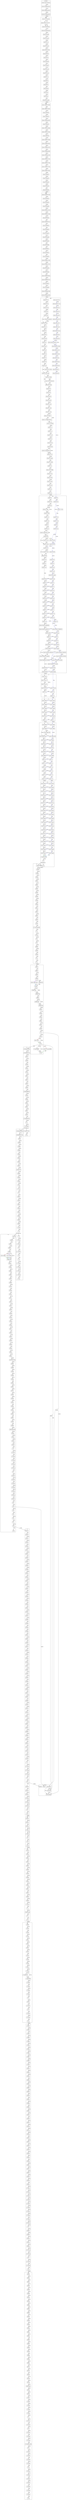 digraph {
  fontname="sans-serif";
  concentrate=true;
  node[shape="box",fontname="sans-serif"];
  edge[fontname="sans-serif"];
  subgraph cluster_pre_classic {
    label="pre-classic";
    client_rd_132211_launcher[label="Client rd-132211-launcher",href="https://skyrising.github.io/mc-versions/version/rd-132211-launcher.json"];
    client_rd_132328_launcher[label="Client rd-132328-launcher",href="https://skyrising.github.io/mc-versions/version/rd-132328-launcher.json"];
    client_rd_160052_launcher[label="Client rd-160052-launcher",href="https://skyrising.github.io/mc-versions/version/rd-160052-launcher.json"];
    client_rd_161348_launcher[label="Client rd-161348-launcher",href="https://skyrising.github.io/mc-versions/version/rd-161348-launcher.json"];
  }
  subgraph cluster_classic {
    label="classic";
    client_c0_0_11a_launcher[label="Client c0.0.11a-launcher",href="https://skyrising.github.io/mc-versions/version/c0.0.11a-launcher.json"];
    client_c0_0_12a_03[label="Client c0.0.12a_03",href="https://skyrising.github.io/mc-versions/version/c0.0.12a_03.json"];
    client_c0_0_13a_launcher[label="Client c0.0.13a-launcher",href="https://skyrising.github.io/mc-versions/version/c0.0.13a-launcher.json"];
    client_c0_0_13a_03_launcher[label="Client c0.0.13a_03-launcher",href="https://skyrising.github.io/mc-versions/version/c0.0.13a_03-launcher.json"];
    client_c0_0_14a_08[label="Client c0.0.14a_08",href="https://skyrising.github.io/mc-versions/version/c0.0.14a_08.json"];
    client_c0_0_16a_02[label="Client c0.0.16a_02",href="https://skyrising.github.io/mc-versions/version/c0.0.16a_02.json"];
    client_c0_0_17a[label="Client c0.0.17a",href="https://skyrising.github.io/mc-versions/version/c0.0.17a.json"];
    client_c0_0_18a_02[label="Client c0.0.18a_02",href="https://skyrising.github.io/mc-versions/version/c0.0.18a_02.json"];
    client_c0_0_19a_06_0137[label="Client c0.0.19a_06-0137",href="https://skyrising.github.io/mc-versions/version/c0.0.19a_06-0137.json"];
    client_c0_0_20a_01[label="Client c0.0.20a_01",href="https://skyrising.github.io/mc-versions/version/c0.0.20a_01.json"];
    client_c0_0_21a[label="Client c0.0.21a",href="https://skyrising.github.io/mc-versions/version/c0.0.21a.json"];
    client_c0_0_22a_05[label="Client c0.0.22a_05",href="https://skyrising.github.io/mc-versions/version/c0.0.22a_05.json"];
    client_c0_0_23a_01[label="Client c0.0.23a_01",href="https://skyrising.github.io/mc-versions/version/c0.0.23a_01.json"];
    client_c0_24_st_03[label="Client c0.24_st_03",href="https://skyrising.github.io/mc-versions/version/c0.24_st_03.json"];
    client_c0_25_05_st[label="Client c0.25_05_st",href="https://skyrising.github.io/mc-versions/version/c0.25_05_st.json"];
    client_c0_27_st[label="Client c0.27_st",href="https://skyrising.github.io/mc-versions/version/c0.27_st.json"];
    client_c0_28_01[label="Client c0.28_01",href="https://skyrising.github.io/mc-versions/version/c0.28_01.json"];
    client_c0_29_01[label="Client c0.29_01",href="https://skyrising.github.io/mc-versions/version/c0.29_01.json"];
    client_c0_29_02[label="Client c0.29_02",href="https://skyrising.github.io/mc-versions/version/c0.29_02.json"];
    client_c0_30_s[label="Client c0.30-s",href="https://skyrising.github.io/mc-versions/version/c0.30-s.json"];
    client_c0_30_c[label="Client c0.30-c",href="https://skyrising.github.io/mc-versions/version/c0.30-c.json"];
    client_c0_30_c_renew[label="Client c0.30-c-renew",href="https://skyrising.github.io/mc-versions/version/c0.30-c-renew.json"];
  }
  subgraph cluster_indev {
    label="indev";
    client_in_20091223_1459[label="Client in-20091223-1459",href="https://skyrising.github.io/mc-versions/version/in-20091223-1459.json"];
    client_in_20091231_2257[label="Client in-20091231-2257",href="https://skyrising.github.io/mc-versions/version/in-20091231-2257.json"];
    client_in_20100105[label="Client in-20100105",href="https://skyrising.github.io/mc-versions/version/in-20100105.json"];
    client_in_20100110[label="Client in-20100110",href="https://skyrising.github.io/mc-versions/version/in-20100110.json"];
    client_in_20100124_2310[label="Client in-20100124-2310",href="https://skyrising.github.io/mc-versions/version/in-20100124-2310.json"];
    client_in_20100125[label="Client in-20100125",href="https://skyrising.github.io/mc-versions/version/in-20100125.json"];
    client_in_20100128_2304[label="Client in-20100128-2304",href="https://skyrising.github.io/mc-versions/version/in-20100128-2304.json"];
    client_in_20100129_1452[label="Client in-20100129-1452",href="https://skyrising.github.io/mc-versions/version/in-20100129-1452.json"];
    client_in_20100130[label="Client in-20100130",href="https://skyrising.github.io/mc-versions/version/in-20100130.json"];
    client_in_20100131_2244[label="Client in-20100131-2244",href="https://skyrising.github.io/mc-versions/version/in-20100131-2244.json"];
    client_in_20100201_0025[label="Client in-20100201-0025",href="https://skyrising.github.io/mc-versions/version/in-20100201-0025.json"];
    client_in_20100201_2227[label="Client in-20100201-2227",href="https://skyrising.github.io/mc-versions/version/in-20100201-2227.json"];
    client_in_20100202_2330[label="Client in-20100202-2330",href="https://skyrising.github.io/mc-versions/version/in-20100202-2330.json"];
    client_in_20100206_2103[label="Client in-20100206-2103",href="https://skyrising.github.io/mc-versions/version/in-20100206-2103.json"];
    client_in_20100207_1101[label="Client in-20100207-1101",href="https://skyrising.github.io/mc-versions/version/in-20100207-1101.json"];
    client_in_20100207_1703[label="Client in-20100207-1703",href="https://skyrising.github.io/mc-versions/version/in-20100207-1703.json"];
    client_in_20100212_1210[label="Client in-20100212-1210",href="https://skyrising.github.io/mc-versions/version/in-20100212-1210.json"];
    client_in_20100212_1622[label="Client in-20100212-1622",href="https://skyrising.github.io/mc-versions/version/in-20100212-1622.json"];
    client_in_20100213[label="Client in-20100213",href="https://skyrising.github.io/mc-versions/version/in-20100213.json"];
    client_in_20100214[label="Client in-20100214",href="https://skyrising.github.io/mc-versions/version/in-20100214.json"];
    client_in_20100218[label="Client in-20100218",href="https://skyrising.github.io/mc-versions/version/in-20100218.json"];
    client_in_20100219[label="Client in-20100219",href="https://skyrising.github.io/mc-versions/version/in-20100219.json"];
    client_in_20100223[label="Client in-20100223",href="https://skyrising.github.io/mc-versions/version/in-20100223.json"];
  }
  subgraph cluster_infdev {
    label="infdev";
    client_inf_20100227_1433[label="Client inf-20100227-1433",href="https://skyrising.github.io/mc-versions/version/inf-20100227-1433.json"];
    client_inf_20100313[label="Client inf-20100313",href="https://skyrising.github.io/mc-versions/version/inf-20100313.json"];
    client_inf_20100316[label="Client inf-20100316",href="https://skyrising.github.io/mc-versions/version/inf-20100316.json"];
    client_inf_20100320[label="Client inf-20100320",href="https://skyrising.github.io/mc-versions/version/inf-20100320.json"];
    client_inf_20100321_1857[label="Client inf-20100321-1857",href="https://skyrising.github.io/mc-versions/version/inf-20100321-1857.json"];
    client_inf_20100325_1640[label="Client inf-20100325-1640",href="https://skyrising.github.io/mc-versions/version/inf-20100325-1640.json"];
    client_inf_20100327[label="Client inf-20100327",href="https://skyrising.github.io/mc-versions/version/inf-20100327.json"];
    client_inf_20100330_1611[label="Client inf-20100330-1611",href="https://skyrising.github.io/mc-versions/version/inf-20100330-1611.json"];
    client_inf_20100413[label="Client inf-20100413",href="https://skyrising.github.io/mc-versions/version/inf-20100413.json"];
    client_inf_20100414[label="Client inf-20100414",href="https://skyrising.github.io/mc-versions/version/inf-20100414.json"];
    client_inf_20100415[label="Client inf-20100415",href="https://skyrising.github.io/mc-versions/version/inf-20100415.json"];
    client_inf_20100420[label="Client inf-20100420",href="https://skyrising.github.io/mc-versions/version/inf-20100420.json"];
    client_inf_20100607[label="Client inf-20100607",href="https://skyrising.github.io/mc-versions/version/inf-20100607.json"];
    client_inf_20100608[label="Client inf-20100608",href="https://skyrising.github.io/mc-versions/version/inf-20100608.json"];
    client_inf_20100611[label="Client inf-20100611",href="https://skyrising.github.io/mc-versions/version/inf-20100611.json"];
    client_inf_20100615[label="Client inf-20100615",href="https://skyrising.github.io/mc-versions/version/inf-20100615.json"];
    client_inf_20100616[label="Client inf-20100616",href="https://skyrising.github.io/mc-versions/version/inf-20100616.json"];
    client_inf_20100617_1205[label="Client inf-20100617-1205",href="https://skyrising.github.io/mc-versions/version/inf-20100617-1205.json"];
    client_inf_20100617_1531[label="Client inf-20100617-1531",href="https://skyrising.github.io/mc-versions/version/inf-20100617-1531.json"];
    client_inf_20100618[label="Client inf-20100618",href="https://skyrising.github.io/mc-versions/version/inf-20100618.json"];
    client_inf_20100624[label="Client inf-20100624",href="https://skyrising.github.io/mc-versions/version/inf-20100624.json"];
    client_inf_20100625_0922[label="Client inf-20100625-0922",href="https://skyrising.github.io/mc-versions/version/inf-20100625-0922.json"];
    client_inf_20100625_1917[label="Client inf-20100625-1917",href="https://skyrising.github.io/mc-versions/version/inf-20100625-1917.json"];
    client_inf_20100627[label="Client inf-20100627",href="https://skyrising.github.io/mc-versions/version/inf-20100627.json"];
    client_inf_20100629[label="Client inf-20100629",href="https://skyrising.github.io/mc-versions/version/inf-20100629.json"];
    client_inf_20100630_1340[label="Client inf-20100630-1340",href="https://skyrising.github.io/mc-versions/version/inf-20100630-1340.json"];
    client_inf_20100630_1835[label="Client inf-20100630-1835",href="https://skyrising.github.io/mc-versions/version/inf-20100630-1835.json"];
  }
  subgraph cluster_alpha {
    label="alpha";
    client_a1_0_1_01[label="Client a1.0.1_01",href="https://skyrising.github.io/mc-versions/version/a1.0.1_01.json"];
    client_a1_0_2_01[label="Client a1.0.2_01",href="https://skyrising.github.io/mc-versions/version/a1.0.2_01.json"];
    client_a1_0_2_02[label="Client a1.0.2_02",href="https://skyrising.github.io/mc-versions/version/a1.0.2_02.json"];
    client_a1_0_3[label="Client a1.0.3",href="https://skyrising.github.io/mc-versions/version/a1.0.3.json"];
    client_a1_0_4[label="Client a1.0.4",href="https://skyrising.github.io/mc-versions/version/a1.0.4.json"];
    client_a1_0_4_launcher[label="Client a1.0.4-launcher",href="https://skyrising.github.io/mc-versions/version/a1.0.4-launcher.json"];
    client_a1_0_5_2149[label="Client a1.0.5-2149",href="https://skyrising.github.io/mc-versions/version/a1.0.5-2149.json"];
    client_a1_0_5_01[label="Client a1.0.5_01",href="https://skyrising.github.io/mc-versions/version/a1.0.5_01.json"];
    client_a1_0_6[label="Client a1.0.6",href="https://skyrising.github.io/mc-versions/version/a1.0.6.json"];
    client_a1_0_6_03[label="Client a1.0.6_03",href="https://skyrising.github.io/mc-versions/version/a1.0.6_03.json"];
    client_a1_0_6_01[label="Client a1.0.6_01",href="https://skyrising.github.io/mc-versions/version/a1.0.6_01.json"];
    client_a1_0_8_01[label="Client a1.0.8_01",href="https://skyrising.github.io/mc-versions/version/a1.0.8_01.json"];
    client_a1_0_7[label="Client a1.0.7",href="https://skyrising.github.io/mc-versions/version/a1.0.7.json"];
    client_a1_0_9[label="Client a1.0.9",href="https://skyrising.github.io/mc-versions/version/a1.0.9.json"];
    client_a1_0_10[label="Client a1.0.10",href="https://skyrising.github.io/mc-versions/version/a1.0.10.json"];
    client_a1_0_11[label="Client a1.0.11",href="https://skyrising.github.io/mc-versions/version/a1.0.11.json"];
    client_a1_0_12[label="Client a1.0.12",href="https://skyrising.github.io/mc-versions/version/a1.0.12.json"];
    client_a1_0_13[label="Client a1.0.13",href="https://skyrising.github.io/mc-versions/version/a1.0.13.json"];
    client_a1_0_13_01_1038[label="Client a1.0.13_01-1038",href="https://skyrising.github.io/mc-versions/version/a1.0.13_01-1038.json"];
    client_a1_0_13_01_1444[label="Client a1.0.13_01-1444",href="https://skyrising.github.io/mc-versions/version/a1.0.13_01-1444.json"];
    client_a1_0_14_1659[label="Client a1.0.14-1659",href="https://skyrising.github.io/mc-versions/version/a1.0.14-1659.json"];
    client_a1_0_14_1603[label="Client a1.0.14-1603",href="https://skyrising.github.io/mc-versions/version/a1.0.14-1603.json"];
    client_a1_0_14_1659_launcher[label="Client a1.0.14-1659-launcher",href="https://skyrising.github.io/mc-versions/version/a1.0.14-1659-launcher.json"];
    client_a1_0_15[label="Client a1.0.15",href="https://skyrising.github.io/mc-versions/version/a1.0.15.json"];
    server_server_a0_1_0[label="Server server-a0.1.0",href="https://skyrising.github.io/mc-versions/version/server-a0.1.0.json"];
    client_a1_0_16[label="Client a1.0.16",href="https://skyrising.github.io/mc-versions/version/a1.0.16.json"];
    server_server_a0_1_2_01[label="Server server-a0.1.2_01",href="https://skyrising.github.io/mc-versions/version/server-a0.1.2_01.json"];
    client_a1_0_16_02[label="Client a1.0.16_02",href="https://skyrising.github.io/mc-versions/version/a1.0.16_02.json"];
    client_a1_0_16_01[label="Client a1.0.16_01",href="https://skyrising.github.io/mc-versions/version/a1.0.16_01.json"];
    server_server_a0_1_3[label="Server server-a0.1.3",href="https://skyrising.github.io/mc-versions/version/server-a0.1.3.json"];
    server_server_a0_1_4[label="Server server-a0.1.4",href="https://skyrising.github.io/mc-versions/version/server-a0.1.4.json"];
    client_a1_0_17_02[label="Client a1.0.17_02",href="https://skyrising.github.io/mc-versions/version/a1.0.17_02.json"];
    client_a1_0_17_03[label="Client a1.0.17_03",href="https://skyrising.github.io/mc-versions/version/a1.0.17_03.json"];
    client_a1_0_17_04[label="Client a1.0.17_04",href="https://skyrising.github.io/mc-versions/version/a1.0.17_04.json"];
    server_server_a0_2_0[label="Server server-a0.2.0",href="https://skyrising.github.io/mc-versions/version/server-a0.2.0.json"];
    client_a1_1_0_101847_launcher[label="Client a1.1.0-101847-launcher",href="https://skyrising.github.io/mc-versions/version/a1.1.0-101847-launcher.json"];
    client_a1_1_0_101847[label="Client a1.1.0-101847",href="https://skyrising.github.io/mc-versions/version/a1.1.0-101847.json"];
    server_server_a0_2_0_01[label="Server server-a0.2.0_01",href="https://skyrising.github.io/mc-versions/version/server-a0.2.0_01.json"];
    client_a1_1_0_131933[label="Client a1.1.0-131933",href="https://skyrising.github.io/mc-versions/version/a1.1.0-131933.json"];
    client_a1_1_1[label="Client a1.1.1",href="https://skyrising.github.io/mc-versions/version/a1.1.1.json"];
    server_server_a0_2_1[label="Server server-a0.2.1",href="https://skyrising.github.io/mc-versions/version/server-a0.2.1.json"];
    client_a1_1_2[label="Client a1.1.2",href="https://skyrising.github.io/mc-versions/version/a1.1.2.json"];
    client_a1_1_2_01[label="Client a1.1.2_01",href="https://skyrising.github.io/mc-versions/version/a1.1.2_01.json"];
    server_server_a0_2_2[label="Server server-a0.2.2",href="https://skyrising.github.io/mc-versions/version/server-a0.2.2.json"];
    client_a1_2_0[label="Client a1.2.0",href="https://skyrising.github.io/mc-versions/version/a1.2.0.json"];
    server_server_a0_2_2_01[label="Server server-a0.2.2_01",href="https://skyrising.github.io/mc-versions/version/server-a0.2.2_01.json"];
    client_a1_2_0_01[label="Client a1.2.0_01",href="https://skyrising.github.io/mc-versions/version/a1.2.0_01.json"];
    client_a1_2_0_02[label="Client a1.2.0_02",href="https://skyrising.github.io/mc-versions/version/a1.2.0_02.json"];
    client_a1_2_0_02_launcher[label="Client a1.2.0_02-launcher",href="https://skyrising.github.io/mc-versions/version/a1.2.0_02-launcher.json"];
    client_a1_2_1_01[label="Client a1.2.1_01",href="https://skyrising.github.io/mc-versions/version/a1.2.1_01.json"];
    server_server_a0_2_3[label="Server server-a0.2.3",href="https://skyrising.github.io/mc-versions/version/server-a0.2.3.json"];
    server_server_a0_2_4[label="Server server-a0.2.4",href="https://skyrising.github.io/mc-versions/version/server-a0.2.4.json"];
    client_a1_2_2_1624[label="Client a1.2.2-1624",href="https://skyrising.github.io/mc-versions/version/a1.2.2-1624.json"];
    client_a1_2_2_1938[label="Client a1.2.2-1938",href="https://skyrising.github.io/mc-versions/version/a1.2.2-1938.json"];
    server_server_a0_2_5_0923[label="Server server-a0.2.5-0923",href="https://skyrising.github.io/mc-versions/version/server-a0.2.5-0923.json"];
    client_a1_2_3[label="Client a1.2.3",href="https://skyrising.github.io/mc-versions/version/a1.2.3.json"];
    client_a1_2_3_01_0958[label="Client a1.2.3_01-0958",href="https://skyrising.github.io/mc-versions/version/a1.2.3_01-0958.json"];
    server_server_a0_2_5_1004[label="Server server-a0.2.5-1004",href="https://skyrising.github.io/mc-versions/version/server-a0.2.5-1004.json"];
    server_server_a0_2_5_01[label="Server server-a0.2.5_01",href="https://skyrising.github.io/mc-versions/version/server-a0.2.5_01.json"];
    client_a1_2_3_02[label="Client a1.2.3_02",href="https://skyrising.github.io/mc-versions/version/a1.2.3_02.json"];
    client_a1_2_3_04[label="Client a1.2.3_04",href="https://skyrising.github.io/mc-versions/version/a1.2.3_04.json"];
    server_server_a0_2_5_02[label="Server server-a0.2.5_02",href="https://skyrising.github.io/mc-versions/version/server-a0.2.5_02.json"];
    client_a1_2_3_05[label="Client a1.2.3_05",href="https://skyrising.github.io/mc-versions/version/a1.2.3_05.json"];
    server_server_a0_2_6[label="Server server-a0.2.6",href="https://skyrising.github.io/mc-versions/version/server-a0.2.6.json"];
    server_server_a0_2_6_01[label="Server server-a0.2.6_01",href="https://skyrising.github.io/mc-versions/version/server-a0.2.6_01.json"];
    server_server_a0_2_6_02[label="Server server-a0.2.6_02",href="https://skyrising.github.io/mc-versions/version/server-a0.2.6_02.json"];
    client_a1_2_4_01[label="Client a1.2.4_01",href="https://skyrising.github.io/mc-versions/version/a1.2.4_01.json"];
    server_server_a0_2_7[label="Server server-a0.2.7",href="https://skyrising.github.io/mc-versions/version/server-a0.2.7.json"];
    client_a1_2_5[label="Client a1.2.5",href="https://skyrising.github.io/mc-versions/version/a1.2.5.json"];
    server_server_a0_2_8[label="Server server-a0.2.8",href="https://skyrising.github.io/mc-versions/version/server-a0.2.8.json"];
    client_a1_2_6[label="Client a1.2.6",href="https://skyrising.github.io/mc-versions/version/a1.2.6.json"];
  }
  subgraph cluster_beta {
    label="beta";
    {
      rank=same;
      client_b1_0[label="Client b1.0",href="https://skyrising.github.io/mc-versions/version/b1.0.json"];
      server_b1_0[label="Server b1.0",href="https://skyrising.github.io/mc-versions/version/b1.0.json"];
    }
    {
      rank=same;
      client_b1_0_01[label="Client b1.0_01",href="https://skyrising.github.io/mc-versions/version/b1.0_01.json"];
      server_b1_0_01[label="Server b1.0_01",href="https://skyrising.github.io/mc-versions/version/b1.0_01.json"];
    }
    client_b1_0_2[label="Client b1.0.2",href="https://skyrising.github.io/mc-versions/version/b1.0.2.json"];
    {
      rank=same;
      client_b1_1_1245[label="Client b1.1-1245",href="https://skyrising.github.io/mc-versions/version/b1.1-1245.json"];
      server_b1_1_1245[label="Server b1.1-1245",href="https://skyrising.github.io/mc-versions/version/b1.1-1245.json"];
    }
    client_b1_1_1255[label="Client b1.1-1255",href="https://skyrising.github.io/mc-versions/version/b1.1-1255.json"];
    {
      rank=same;
      client_b1_1_01[label="Client b1.1_01",href="https://skyrising.github.io/mc-versions/version/b1.1_01.json"];
      server_b1_1_01[label="Server b1.1_01",href="https://skyrising.github.io/mc-versions/version/b1.1_01.json"];
    }
    {
      rank=same;
      client_b1_1_02[label="Client b1.1_02",href="https://skyrising.github.io/mc-versions/version/b1.1_02.json"];
      server_b1_1_02[label="Server b1.1_02",href="https://skyrising.github.io/mc-versions/version/b1.1_02.json"];
    }
    {
      rank=same;
      client_b1_2[label="Client b1.2",href="https://skyrising.github.io/mc-versions/version/b1.2.json"];
      server_b1_2[label="Server b1.2",href="https://skyrising.github.io/mc-versions/version/b1.2.json"];
    }
    {
      rank=same;
      client_b1_2_01[label="Client b1.2_01",href="https://skyrising.github.io/mc-versions/version/b1.2_01.json"];
      server_b1_2_01[label="Server b1.2_01",href="https://skyrising.github.io/mc-versions/version/b1.2_01.json"];
    }
    client_b1_2_02_launcher[label="Client b1.2_02-launcher",href="https://skyrising.github.io/mc-versions/version/b1.2_02-launcher.json"];
    client_b1_2_02[label="Client b1.2_02",href="https://skyrising.github.io/mc-versions/version/b1.2_02.json"];
    server_b1_3_1647[label="Server b1.3-1647",href="https://skyrising.github.io/mc-versions/version/b1.3-1647.json"];
    client_b1_3_1713[label="Client b1.3-1713",href="https://skyrising.github.io/mc-versions/version/b1.3-1713.json"];
    server_b1_3_1731[label="Server b1.3-1731",href="https://skyrising.github.io/mc-versions/version/b1.3-1731.json"];
    client_b1_3_1750[label="Client b1.3-1750",href="https://skyrising.github.io/mc-versions/version/b1.3-1750.json"];
    client_b1_3_01[label="Client b1.3_01",href="https://skyrising.github.io/mc-versions/version/b1.3_01.json"];
    {
      rank=same;
      client_b1_4_1507[label="Client b1.4-1507",href="https://skyrising.github.io/mc-versions/version/b1.4-1507.json"];
      server_b1_4_1507[label="Server b1.4-1507",href="https://skyrising.github.io/mc-versions/version/b1.4-1507.json"];
    }
    client_b1_4_1634[label="Client b1.4-1634",href="https://skyrising.github.io/mc-versions/version/b1.4-1634.json"];
    {
      rank=same;
      client_b1_4_01[label="Client b1.4_01",href="https://skyrising.github.io/mc-versions/version/b1.4_01.json"];
      server_b1_4_01[label="Server b1.4_01",href="https://skyrising.github.io/mc-versions/version/b1.4_01.json"];
    }
    {
      rank=same;
      client_b1_5[label="Client b1.5",href="https://skyrising.github.io/mc-versions/version/b1.5.json"];
      server_b1_5[label="Server b1.5",href="https://skyrising.github.io/mc-versions/version/b1.5.json"];
    }
    {
      rank=same;
      client_b1_5_01[label="Client b1.5_01",href="https://skyrising.github.io/mc-versions/version/b1.5_01.json"];
      server_b1_5_01[label="Server b1.5_01",href="https://skyrising.github.io/mc-versions/version/b1.5_01.json"];
    }
    server_b1_5_02[label="Server b1.5_02",href="https://skyrising.github.io/mc-versions/version/b1.5_02.json"];
    server_b1_6_pre_trailer[label="Server b1.6-pre-trailer",href="https://skyrising.github.io/mc-versions/version/b1.6-pre-trailer.json"];
    {
      rank=same;
      client_b1_6_tb3[label="Client b1.6-tb3",href="https://skyrising.github.io/mc-versions/version/b1.6-tb3.json"];
      server_b1_6_tb3[label="Server b1.6-tb3",href="https://skyrising.github.io/mc-versions/version/b1.6-tb3.json"];
    }
    {
      rank=same;
      client_b1_6[label="Client b1.6",href="https://skyrising.github.io/mc-versions/version/b1.6.json"];
      server_b1_6[label="Server b1.6",href="https://skyrising.github.io/mc-versions/version/b1.6.json"];
    }
    {
      rank=same;
      client_b1_6_1[label="Client b1.6.1",href="https://skyrising.github.io/mc-versions/version/b1.6.1.json"];
      server_b1_6_1[label="Server b1.6.1",href="https://skyrising.github.io/mc-versions/version/b1.6.1.json"];
    }
    {
      rank=same;
      client_b1_6_2[label="Client b1.6.2",href="https://skyrising.github.io/mc-versions/version/b1.6.2.json"];
      server_b1_6_2[label="Server b1.6.2",href="https://skyrising.github.io/mc-versions/version/b1.6.2.json"];
    }
    {
      rank=same;
      client_b1_6_3[label="Client b1.6.3",href="https://skyrising.github.io/mc-versions/version/b1.6.3.json"];
      server_b1_6_3[label="Server b1.6.3",href="https://skyrising.github.io/mc-versions/version/b1.6.3.json"];
    }
    {
      rank=same;
      client_b1_6_4[label="Client b1.6.4",href="https://skyrising.github.io/mc-versions/version/b1.6.4.json"];
      server_b1_6_4[label="Server b1.6.4",href="https://skyrising.github.io/mc-versions/version/b1.6.4.json"];
    }
    {
      rank=same;
      client_b1_6_5[label="Client b1.6.5",href="https://skyrising.github.io/mc-versions/version/b1.6.5.json"];
      server_b1_6_5[label="Server b1.6.5",href="https://skyrising.github.io/mc-versions/version/b1.6.5.json"];
    }
    {
      rank=same;
      client_b1_6_6[label="Client b1.6.6",href="https://skyrising.github.io/mc-versions/version/b1.6.6.json"];
      server_b1_6_6[label="Server b1.6.6",href="https://skyrising.github.io/mc-versions/version/b1.6.6.json"];
    }
    {
      rank=same;
      client_b1_7[label="Client b1.7",href="https://skyrising.github.io/mc-versions/version/b1.7.json"];
      server_b1_7[label="Server b1.7",href="https://skyrising.github.io/mc-versions/version/b1.7.json"];
    }
    {
      rank=same;
      client_b1_7_01[label="Client b1.7_01",href="https://skyrising.github.io/mc-versions/version/b1.7_01.json"];
      server_b1_7_01[label="Server b1.7_01",href="https://skyrising.github.io/mc-versions/version/b1.7_01.json"];
    }
    {
      rank=same;
      client_b1_7_2[label="Client b1.7.2",href="https://skyrising.github.io/mc-versions/version/b1.7.2.json"];
      server_b1_7_2[label="Server b1.7.2",href="https://skyrising.github.io/mc-versions/version/b1.7.2.json"];
    }
    {
      rank=same;
      client_b1_7_3[label="Client b1.7.3",href="https://skyrising.github.io/mc-versions/version/b1.7.3.json"];
      server_b1_7_3[label="Server b1.7.3",href="https://skyrising.github.io/mc-versions/version/b1.7.3.json"];
    }
    client_b1_8_pre1_201109081459[label="Client b1.8-pre1-201109081459",href="https://skyrising.github.io/mc-versions/version/b1.8-pre1-201109081459.json"];
    {
      rank=same;
      client_b1_8_pre1_201109091357[label="Client b1.8-pre1-201109091357",href="https://skyrising.github.io/mc-versions/version/b1.8-pre1-201109091357.json"];
      server_b1_8_pre1_201109091357[label="Server b1.8-pre1-201109091357",href="https://skyrising.github.io/mc-versions/version/b1.8-pre1-201109091357.json"];
    }
    {
      rank=same;
      client_b1_8_pre2[label="Client b1.8-pre2",href="https://skyrising.github.io/mc-versions/version/b1.8-pre2.json"];
      server_b1_8_pre2[label="Server b1.8-pre2",href="https://skyrising.github.io/mc-versions/version/b1.8-pre2.json"];
    }
    {
      rank=same;
      client_b1_8[label="Client b1.8",href="https://skyrising.github.io/mc-versions/version/b1.8.json"];
      server_b1_8[label="Server b1.8",href="https://skyrising.github.io/mc-versions/version/b1.8.json"];
    }
    {
      rank=same;
      client_b1_8_1[label="Client b1.8.1",href="https://skyrising.github.io/mc-versions/version/b1.8.1.json"];
      server_b1_8_1[label="Server b1.8.1",href="https://skyrising.github.io/mc-versions/version/b1.8.1.json"];
    }
    {
      rank=same;
      client_b1_9_pre1[label="Client b1.9-pre1",href="https://skyrising.github.io/mc-versions/version/b1.9-pre1.json"];
      server_b1_9_pre1[label="Server b1.9-pre1",href="https://skyrising.github.io/mc-versions/version/b1.9-pre1.json"];
    }
    {
      rank=same;
      client_b1_9_pre2[label="Client b1.9-pre2",href="https://skyrising.github.io/mc-versions/version/b1.9-pre2.json"];
      server_b1_9_pre2[label="Server b1.9-pre2",href="https://skyrising.github.io/mc-versions/version/b1.9-pre2.json"];
    }
    {
      rank=same;
      client_b1_9_pre3_201110061350[label="Client b1.9-pre3-201110061350",href="https://skyrising.github.io/mc-versions/version/b1.9-pre3-201110061350.json"];
      server_b1_9_pre3_201110061350[label="Server b1.9-pre3-201110061350",href="https://skyrising.github.io/mc-versions/version/b1.9-pre3-201110061350.json"];
    }
    client_b1_9_pre3_201110061402[label="Client b1.9-pre3-201110061402",href="https://skyrising.github.io/mc-versions/version/b1.9-pre3-201110061402.json"];
    server_b1_9_pre4_201110131425[label="Server b1.9-pre4-201110131425",href="https://skyrising.github.io/mc-versions/version/b1.9-pre4-201110131425.json"];
    {
      rank=same;
      client_b1_9_pre4_201110131434[label="Client b1.9-pre4-201110131434",href="https://skyrising.github.io/mc-versions/version/b1.9-pre4-201110131434.json"];
      server_b1_9_pre4_201110131434[label="Server b1.9-pre4-201110131434",href="https://skyrising.github.io/mc-versions/version/b1.9-pre4-201110131434.json"];
    }
    server_b1_9_pre4_201110131440[label="Server b1.9-pre4-201110131440",href="https://skyrising.github.io/mc-versions/version/b1.9-pre4-201110131440.json"];
    {
      rank=same;
      client_b1_9_pre5[label="Client b1.9-pre5",href="https://skyrising.github.io/mc-versions/version/b1.9-pre5.json"];
      server_b1_9_pre5[label="Server b1.9-pre5",href="https://skyrising.github.io/mc-versions/version/b1.9-pre5.json"];
    }
    {
      rank=same;
      client_b1_9_pre6[label="Client b1.9-pre6",href="https://skyrising.github.io/mc-versions/version/b1.9-pre6.json"];
      server_b1_9_pre6[label="Server b1.9-pre6",href="https://skyrising.github.io/mc-versions/version/b1.9-pre6.json"];
    }
  }
  subgraph cluster_1_0 {
    label="1.0";
    client_1_0_0_rc1[label="Client 1.0.0-rc1",href="https://skyrising.github.io/mc-versions/version/1.0.0-rc1.json"];
    client_1_0_0_rc2_1[label="Client 1.0.0-rc2-1",href="https://skyrising.github.io/mc-versions/version/1.0.0-rc2-1.json"];
    client_1_0_0_rc2_2[label="Client 1.0.0-rc2-2",href="https://skyrising.github.io/mc-versions/version/1.0.0-rc2-2.json"];
    {
      rank=same;
      client_1_0_0_rc2_3[label="Client 1.0.0-rc2-3",href="https://skyrising.github.io/mc-versions/version/1.0.0-rc2-3.json"];
      server_1_0_0_rc2_3[label="Server 1.0.0-rc2-3",href="https://skyrising.github.io/mc-versions/version/1.0.0-rc2-3.json"];
    }
    {
      rank=same;
      client_1_0_0[label="Client 1.0.0",href="https://skyrising.github.io/mc-versions/version/1.0.0.json"];
      server_1_0_0[label="Server 1.0.0",href="https://skyrising.github.io/mc-versions/version/1.0.0.json"];
    }
    server_1_0_1[label="Server 1.0.1",href="https://skyrising.github.io/mc-versions/version/1.0.1.json"];
  }
  subgraph cluster_1_1 {
    label="1.1";
    {
      rank=same;
      client_11w47a[label="Client 11w47a",href="https://skyrising.github.io/mc-versions/version/11w47a.json"];
      server_11w47a[label="Server 11w47a",href="https://skyrising.github.io/mc-versions/version/11w47a.json"];
    }
    {
      rank=same;
      client_11w48a[label="Client 11w48a",href="https://skyrising.github.io/mc-versions/version/11w48a.json"];
      server_11w48a[label="Server 11w48a",href="https://skyrising.github.io/mc-versions/version/11w48a.json"];
    }
    {
      rank=same;
      client_11w49a[label="Client 11w49a",href="https://skyrising.github.io/mc-versions/version/11w49a.json"];
      server_11w49a[label="Server 11w49a",href="https://skyrising.github.io/mc-versions/version/11w49a.json"];
    }
    {
      rank=same;
      client_11w50a[label="Client 11w50a",href="https://skyrising.github.io/mc-versions/version/11w50a.json"];
      server_11w50a[label="Server 11w50a",href="https://skyrising.github.io/mc-versions/version/11w50a.json"];
    }
    {
      rank=same;
      client_12w01a[label="Client 12w01a",href="https://skyrising.github.io/mc-versions/version/12w01a.json"];
      server_12w01a[label="Server 12w01a",href="https://skyrising.github.io/mc-versions/version/12w01a.json"];
    }
    {
      rank=same;
      client_1_1[label="Client 1.1",href="https://skyrising.github.io/mc-versions/version/1.1.json"];
      server_1_1[label="Server 1.1",href="https://skyrising.github.io/mc-versions/version/1.1.json"];
    }
  }
  subgraph cluster_1_2 {
    label="1.2";
    {
      rank=same;
      client_12w03a[label="Client 12w03a",href="https://skyrising.github.io/mc-versions/version/12w03a.json"];
      server_12w03a[label="Server 12w03a",href="https://skyrising.github.io/mc-versions/version/12w03a.json"];
    }
    {
      rank=same;
      client_12w04a[label="Client 12w04a",href="https://skyrising.github.io/mc-versions/version/12w04a.json"];
      server_12w04a[label="Server 12w04a",href="https://skyrising.github.io/mc-versions/version/12w04a.json"];
    }
    client_12w05a_1354[label="Client 12w05a-1354",href="https://skyrising.github.io/mc-versions/version/12w05a-1354.json"];
    {
      rank=same;
      client_12w05a_1442[label="Client 12w05a-1442",href="https://skyrising.github.io/mc-versions/version/12w05a-1442.json"];
      server_12w05a_1442[label="Server 12w05a-1442",href="https://skyrising.github.io/mc-versions/version/12w05a-1442.json"];
    }
    {
      rank=same;
      client_12w05b[label="Client 12w05b",href="https://skyrising.github.io/mc-versions/version/12w05b.json"];
      server_12w05b[label="Server 12w05b",href="https://skyrising.github.io/mc-versions/version/12w05b.json"];
    }
    {
      rank=same;
      client_12w06a[label="Client 12w06a",href="https://skyrising.github.io/mc-versions/version/12w06a.json"];
      server_12w06a[label="Server 12w06a",href="https://skyrising.github.io/mc-versions/version/12w06a.json"];
    }
    {
      rank=same;
      client_12w07a[label="Client 12w07a",href="https://skyrising.github.io/mc-versions/version/12w07a.json"];
      server_12w07a[label="Server 12w07a",href="https://skyrising.github.io/mc-versions/version/12w07a.json"];
    }
    {
      rank=same;
      client_12w07b[label="Client 12w07b",href="https://skyrising.github.io/mc-versions/version/12w07b.json"];
      server_12w07b[label="Server 12w07b",href="https://skyrising.github.io/mc-versions/version/12w07b.json"];
    }
    {
      rank=same;
      client_12w08a[label="Client 12w08a",href="https://skyrising.github.io/mc-versions/version/12w08a.json"];
      server_12w08a[label="Server 12w08a",href="https://skyrising.github.io/mc-versions/version/12w08a.json"];
    }
    {
      rank=same;
      client_1_2[label="Client 1.2",href="https://skyrising.github.io/mc-versions/version/1.2.json"];
      server_1_2[label="Server 1.2",href="https://skyrising.github.io/mc-versions/version/1.2.json"];
    }
    {
      rank=same;
      client_1_2_1[label="Client 1.2.1",href="https://skyrising.github.io/mc-versions/version/1.2.1.json"];
      server_1_2_1[label="Server 1.2.1",href="https://skyrising.github.io/mc-versions/version/1.2.1.json"];
    }
    {
      rank=same;
      client_1_2_2[label="Client 1.2.2",href="https://skyrising.github.io/mc-versions/version/1.2.2.json"];
      server_1_2_2[label="Server 1.2.2",href="https://skyrising.github.io/mc-versions/version/1.2.2.json"];
    }
    {
      rank=same;
      client_1_2_3[label="Client 1.2.3",href="https://skyrising.github.io/mc-versions/version/1.2.3.json"];
      server_1_2_3[label="Server 1.2.3",href="https://skyrising.github.io/mc-versions/version/1.2.3.json"];
    }
    {
      rank=same;
      client_1_2_4[label="Client 1.2.4",href="https://skyrising.github.io/mc-versions/version/1.2.4.json"];
      server_1_2_4[label="Server 1.2.4",href="https://skyrising.github.io/mc-versions/version/1.2.4.json"];
    }
    {
      rank=same;
      client_1_2_5[label="Client 1.2.5",href="https://skyrising.github.io/mc-versions/version/1.2.5.json"];
      server_1_2_5[label="Server 1.2.5",href="https://skyrising.github.io/mc-versions/version/1.2.5.json"];
    }
  }
  subgraph cluster_1_3 {
    label="1.3";
    {
      rank=same;
      client_12w15a[label="Client 12w15a",href="https://skyrising.github.io/mc-versions/version/12w15a.json"];
      server_12w15a[label="Server 12w15a",href="https://skyrising.github.io/mc-versions/version/12w15a.json"];
    }
    {
      rank=same;
      client_12w16a[label="Client 12w16a",href="https://skyrising.github.io/mc-versions/version/12w16a.json"];
      server_12w16a[label="Server 12w16a",href="https://skyrising.github.io/mc-versions/version/12w16a.json"];
    }
    {
      rank=same;
      client_12w17a[label="Client 12w17a",href="https://skyrising.github.io/mc-versions/version/12w17a.json"];
      server_12w17a[label="Server 12w17a",href="https://skyrising.github.io/mc-versions/version/12w17a.json"];
    }
    {
      rank=same;
      client_12w18a[label="Client 12w18a",href="https://skyrising.github.io/mc-versions/version/12w18a.json"];
      server_12w18a[label="Server 12w18a",href="https://skyrising.github.io/mc-versions/version/12w18a.json"];
    }
    {
      rank=same;
      client_12w19a[label="Client 12w19a",href="https://skyrising.github.io/mc-versions/version/12w19a.json"];
      server_12w19a[label="Server 12w19a",href="https://skyrising.github.io/mc-versions/version/12w19a.json"];
    }
    {
      rank=same;
      client_12w21a[label="Client 12w21a",href="https://skyrising.github.io/mc-versions/version/12w21a.json"];
      server_12w21a[label="Server 12w21a",href="https://skyrising.github.io/mc-versions/version/12w21a.json"];
    }
    {
      rank=same;
      client_12w21b[label="Client 12w21b",href="https://skyrising.github.io/mc-versions/version/12w21b.json"];
      server_12w21b[label="Server 12w21b",href="https://skyrising.github.io/mc-versions/version/12w21b.json"];
    }
    {
      rank=same;
      client_12w22a[label="Client 12w22a",href="https://skyrising.github.io/mc-versions/version/12w22a.json"];
      server_12w22a[label="Server 12w22a",href="https://skyrising.github.io/mc-versions/version/12w22a.json"];
    }
    {
      rank=same;
      client_12w23a[label="Client 12w23a",href="https://skyrising.github.io/mc-versions/version/12w23a.json"];
      server_12w23a[label="Server 12w23a",href="https://skyrising.github.io/mc-versions/version/12w23a.json"];
    }
    {
      rank=same;
      client_12w23b[label="Client 12w23b",href="https://skyrising.github.io/mc-versions/version/12w23b.json"];
      server_12w23b[label="Server 12w23b",href="https://skyrising.github.io/mc-versions/version/12w23b.json"];
    }
    {
      rank=same;
      client_12w24a[label="Client 12w24a",href="https://skyrising.github.io/mc-versions/version/12w24a.json"];
      server_12w24a[label="Server 12w24a",href="https://skyrising.github.io/mc-versions/version/12w24a.json"];
    }
    {
      rank=same;
      client_12w25a[label="Client 12w25a",href="https://skyrising.github.io/mc-versions/version/12w25a.json"];
      server_12w25a[label="Server 12w25a",href="https://skyrising.github.io/mc-versions/version/12w25a.json"];
    }
    {
      rank=same;
      client_12w26a[label="Client 12w26a",href="https://skyrising.github.io/mc-versions/version/12w26a.json"];
      server_12w26a[label="Server 12w26a",href="https://skyrising.github.io/mc-versions/version/12w26a.json"];
    }
    {
      rank=same;
      client_12w27a[label="Client 12w27a",href="https://skyrising.github.io/mc-versions/version/12w27a.json"];
      server_12w27a[label="Server 12w27a",href="https://skyrising.github.io/mc-versions/version/12w27a.json"];
    }
    {
      rank=same;
      client_12w30a[label="Client 12w30a",href="https://skyrising.github.io/mc-versions/version/12w30a.json"];
      server_12w30a[label="Server 12w30a",href="https://skyrising.github.io/mc-versions/version/12w30a.json"];
    }
    {
      rank=same;
      client_12w30b[label="Client 12w30b",href="https://skyrising.github.io/mc-versions/version/12w30b.json"];
      server_12w30b[label="Server 12w30b",href="https://skyrising.github.io/mc-versions/version/12w30b.json"];
    }
    {
      rank=same;
      client_12w30c[label="Client 12w30c",href="https://skyrising.github.io/mc-versions/version/12w30c.json"];
      server_12w30c[label="Server 12w30c",href="https://skyrising.github.io/mc-versions/version/12w30c.json"];
    }
    {
      rank=same;
      client_12w30d[label="Client 12w30d",href="https://skyrising.github.io/mc-versions/version/12w30d.json"];
      server_12w30d[label="Server 12w30d",href="https://skyrising.github.io/mc-versions/version/12w30d.json"];
    }
    {
      rank=same;
      client_12w30e[label="Client 12w30e",href="https://skyrising.github.io/mc-versions/version/12w30e.json"];
      server_12w30e[label="Server 12w30e",href="https://skyrising.github.io/mc-versions/version/12w30e.json"];
    }
    merged_1_3_pre_07261249[label="1.3-pre-07261249",href="https://skyrising.github.io/mc-versions/version/1.3-pre-07261249.json"];
    merged_1_3_1[label="1.3.1",href="https://skyrising.github.io/mc-versions/version/1.3.1.json"];
    merged_1_3_2[label="1.3.2",href="https://skyrising.github.io/mc-versions/version/1.3.2.json"];
  }
  subgraph cluster_1_4 {
    label="1.4";
    merged_12w32a[label="12w32a",href="https://skyrising.github.io/mc-versions/version/12w32a.json"];
    merged_12w34a[label="12w34a",href="https://skyrising.github.io/mc-versions/version/12w34a.json"];
    merged_12w34b[label="12w34b",href="https://skyrising.github.io/mc-versions/version/12w34b.json"];
    merged_12w36a[label="12w36a",href="https://skyrising.github.io/mc-versions/version/12w36a.json"];
    merged_12w37a[label="12w37a",href="https://skyrising.github.io/mc-versions/version/12w37a.json"];
    merged_12w38a[label="12w38a",href="https://skyrising.github.io/mc-versions/version/12w38a.json"];
    merged_12w38b[label="12w38b",href="https://skyrising.github.io/mc-versions/version/12w38b.json"];
    merged_12w39a[label="12w39a",href="https://skyrising.github.io/mc-versions/version/12w39a.json"];
    merged_12w39b[label="12w39b",href="https://skyrising.github.io/mc-versions/version/12w39b.json"];
    merged_12w40a[label="12w40a",href="https://skyrising.github.io/mc-versions/version/12w40a.json"];
    merged_12w40b[label="12w40b",href="https://skyrising.github.io/mc-versions/version/12w40b.json"];
    merged_12w41a[label="12w41a",href="https://skyrising.github.io/mc-versions/version/12w41a.json"];
    merged_12w41b[label="12w41b",href="https://skyrising.github.io/mc-versions/version/12w41b.json"];
    merged_12w42a[label="12w42a",href="https://skyrising.github.io/mc-versions/version/12w42a.json"];
    merged_12w42b[label="12w42b",href="https://skyrising.github.io/mc-versions/version/12w42b.json"];
    merged_1_4_pre[label="1.4-pre",href="https://skyrising.github.io/mc-versions/version/1.4-pre.json"];
    merged_1_4_1_pre_10231538[label="1.4.1-pre-10231538",href="https://skyrising.github.io/mc-versions/version/1.4.1-pre-10231538.json"];
    merged_1_4_2[label="1.4.2",href="https://skyrising.github.io/mc-versions/version/1.4.2.json"];
    merged_1_4_3_pre[label="1.4.3-pre",href="https://skyrising.github.io/mc-versions/version/1.4.3-pre.json"];
    merged_1_4_5[label="1.4.5",href="https://skyrising.github.io/mc-versions/version/1.4.5.json"];
    merged_12w49a[label="12w49a",href="https://skyrising.github.io/mc-versions/version/12w49a.json"];
    merged_12w50a[label="12w50a",href="https://skyrising.github.io/mc-versions/version/12w50a.json"];
    merged_1_4_4[label="1.4.4",href="https://skyrising.github.io/mc-versions/version/1.4.4.json"];
    merged_12w50b[label="12w50b",href="https://skyrising.github.io/mc-versions/version/12w50b.json"];
    merged_1_4_6[label="1.4.6",href="https://skyrising.github.io/mc-versions/version/1.4.6.json"];
    merged_1_4_7[label="1.4.7",href="https://skyrising.github.io/mc-versions/version/1.4.7.json"];
  }
  subgraph cluster_1_5 {
    label="1.5";
    merged_13w01a[label="13w01a",href="https://skyrising.github.io/mc-versions/version/13w01a.json"];
    merged_13w01b[label="13w01b",href="https://skyrising.github.io/mc-versions/version/13w01b.json"];
    merged_13w02a[label="13w02a",href="https://skyrising.github.io/mc-versions/version/13w02a.json"];
    merged_13w02b[label="13w02b",href="https://skyrising.github.io/mc-versions/version/13w02b.json"];
    server_13w03a_1538[label="Server 13w03a-1538",href="https://skyrising.github.io/mc-versions/version/13w03a-1538.json"];
    merged_13w03a_1647[label="13w03a-1647",href="https://skyrising.github.io/mc-versions/version/13w03a-1647.json"];
    merged_13w04a[label="13w04a",href="https://skyrising.github.io/mc-versions/version/13w04a.json"];
    merged_13w05a_1504[label="13w05a-1504",href="https://skyrising.github.io/mc-versions/version/13w05a-1504.json"];
    merged_13w05a_1538[label="13w05a-1538",href="https://skyrising.github.io/mc-versions/version/13w05a-1538.json"];
    merged_13w05b[label="13w05b",href="https://skyrising.github.io/mc-versions/version/13w05b.json"];
    merged_13w06a_1559[label="13w06a-1559",href="https://skyrising.github.io/mc-versions/version/13w06a-1559.json"];
    merged_13w06a_1636[label="13w06a-1636",href="https://skyrising.github.io/mc-versions/version/13w06a-1636.json"];
    merged_13w07a[label="13w07a",href="https://skyrising.github.io/mc-versions/version/13w07a.json"];
    merged_13w09a[label="13w09a",href="https://skyrising.github.io/mc-versions/version/13w09a.json"];
    merged_13w09b[label="13w09b",href="https://skyrising.github.io/mc-versions/version/13w09b.json"];
    merged_13w09c[label="13w09c",href="https://skyrising.github.io/mc-versions/version/13w09c.json"];
    merged_13w10a[label="13w10a",href="https://skyrising.github.io/mc-versions/version/13w10a.json"];
    merged_13w10b[label="13w10b",href="https://skyrising.github.io/mc-versions/version/13w10b.json"];
    merged_1_5[label="1.5",href="https://skyrising.github.io/mc-versions/version/1.5.json"];
    merged_13w11a[label="13w11a",href="https://skyrising.github.io/mc-versions/version/13w11a.json"];
    client_13w12_[label="Client 13w12~",href="https://skyrising.github.io/mc-versions/version/13w12~.json"];
    merged_1_5_1[label="1.5.1",href="https://skyrising.github.io/mc-versions/version/1.5.1.json"];
    merged_1_5_2_pre_250903[label="1.5.2-pre-250903",href="https://skyrising.github.io/mc-versions/version/1.5.2-pre-250903.json"];
    merged_1_5_2[label="1.5.2",href="https://skyrising.github.io/mc-versions/version/1.5.2.json"];
  }
  subgraph cluster_april_fools {
    label="april-fools";
    merged_af_2013_red[label="af-2013-red",href="https://skyrising.github.io/mc-versions/version/af-2013-red.json"];
    merged_af_2013_blue[label="af-2013-blue",href="https://skyrising.github.io/mc-versions/version/af-2013-blue.json"];
    merged_af_2013_purple[label="af-2013-purple",href="https://skyrising.github.io/mc-versions/version/af-2013-purple.json"];
    merged_af_2015[label="af-2015",href="https://skyrising.github.io/mc-versions/version/af-2015.json"];
    merged_af_2016[label="af-2016",href="https://skyrising.github.io/mc-versions/version/af-2016.json"];
  }
  subgraph cluster_1_6 {
    label="1.6";
    merged_13w16a_04192037[label="13w16a-04192037",href="https://skyrising.github.io/mc-versions/version/13w16a-04192037.json"];
    merged_13w16b_04232151[label="13w16b-04232151",href="https://skyrising.github.io/mc-versions/version/13w16b-04232151.json"];
    merged_13w17a[label="13w17a",href="https://skyrising.github.io/mc-versions/version/13w17a.json"];
    merged_13w18a[label="13w18a",href="https://skyrising.github.io/mc-versions/version/13w18a.json"];
    merged_13w18b[label="13w18b",href="https://skyrising.github.io/mc-versions/version/13w18b.json"];
    merged_13w18c[label="13w18c",href="https://skyrising.github.io/mc-versions/version/13w18c.json"];
    merged_13w19a[label="13w19a",href="https://skyrising.github.io/mc-versions/version/13w19a.json"];
    merged_13w21a[label="13w21a",href="https://skyrising.github.io/mc-versions/version/13w21a.json"];
    merged_13w21b[label="13w21b",href="https://skyrising.github.io/mc-versions/version/13w21b.json"];
    merged_13w22a[label="13w22a",href="https://skyrising.github.io/mc-versions/version/13w22a.json"];
    merged_13w23a[label="13w23a",href="https://skyrising.github.io/mc-versions/version/13w23a.json"];
    merged_13w23b_06080101[label="13w23b-06080101",href="https://skyrising.github.io/mc-versions/version/13w23b-06080101.json"];
    merged_13w24a[label="13w24a",href="https://skyrising.github.io/mc-versions/version/13w24a.json"];
    merged_13w24b[label="13w24b",href="https://skyrising.github.io/mc-versions/version/13w24b.json"];
    merged_13w25a[label="13w25a",href="https://skyrising.github.io/mc-versions/version/13w25a.json"];
    merged_13w25b[label="13w25b",href="https://skyrising.github.io/mc-versions/version/13w25b.json"];
    merged_13w25c[label="13w25c",href="https://skyrising.github.io/mc-versions/version/13w25c.json"];
    merged_13w26a[label="13w26a",href="https://skyrising.github.io/mc-versions/version/13w26a.json"];
    merged_1_6_pre_06251516[label="1.6-pre-06251516",href="https://skyrising.github.io/mc-versions/version/1.6-pre-06251516.json"];
    merged_1_6_1[label="1.6.1",href="https://skyrising.github.io/mc-versions/version/1.6.1.json"];
    merged_1_6_2_091847[label="1.6.2-091847",href="https://skyrising.github.io/mc-versions/version/1.6.2-091847.json"];
    merged_1_6_3_pre_171231[label="1.6.3-pre-171231",href="https://skyrising.github.io/mc-versions/version/1.6.3-pre-171231.json"];
    merged_1_6_4[label="1.6.4",href="https://skyrising.github.io/mc-versions/version/1.6.4.json"];
  }
  subgraph cluster_1_7 {
    label="1.7";
    merged_13w36a_09051446[label="13w36a-09051446",href="https://skyrising.github.io/mc-versions/version/13w36a-09051446.json"];
    merged_13w36b_09061310[label="13w36b-09061310",href="https://skyrising.github.io/mc-versions/version/13w36b-09061310.json"];
    merged_13w37a[label="13w37a",href="https://skyrising.github.io/mc-versions/version/13w37a.json"];
    merged_13w37b[label="13w37b",href="https://skyrising.github.io/mc-versions/version/13w37b.json"];
    merged_13w38a[label="13w38a",href="https://skyrising.github.io/mc-versions/version/13w38a.json"];
    merged_13w38b[label="13w38b",href="https://skyrising.github.io/mc-versions/version/13w38b.json"];
    merged_13w38c[label="13w38c",href="https://skyrising.github.io/mc-versions/version/13w38c.json"];
    merged_13w39a[label="13w39a",href="https://skyrising.github.io/mc-versions/version/13w39a.json"];
    merged_13w39b[label="13w39b",href="https://skyrising.github.io/mc-versions/version/13w39b.json"];
    merged_13w41a[label="13w41a",href="https://skyrising.github.io/mc-versions/version/13w41a.json"];
    merged_13w41b_1523[label="13w41b-1523",href="https://skyrising.github.io/mc-versions/version/13w41b-1523.json"];
    merged_13w42a[label="13w42a",href="https://skyrising.github.io/mc-versions/version/13w42a.json"];
    merged_13w42b[label="13w42b",href="https://skyrising.github.io/mc-versions/version/13w42b.json"];
    merged_13w43a[label="13w43a",href="https://skyrising.github.io/mc-versions/version/13w43a.json"];
    merged_1_7_pre[label="1.7-pre",href="https://skyrising.github.io/mc-versions/version/1.7-pre.json"];
    merged_1_7_1_pre[label="1.7.1-pre",href="https://skyrising.github.io/mc-versions/version/1.7.1-pre.json"];
    merged_1_7_2[label="1.7.2",href="https://skyrising.github.io/mc-versions/version/1.7.2.json"];
    merged_13w47a[label="13w47a",href="https://skyrising.github.io/mc-versions/version/13w47a.json"];
    merged_13w47b[label="13w47b",href="https://skyrising.github.io/mc-versions/version/13w47b.json"];
    merged_13w47c[label="13w47c",href="https://skyrising.github.io/mc-versions/version/13w47c.json"];
    merged_13w47d[label="13w47d",href="https://skyrising.github.io/mc-versions/version/13w47d.json"];
    merged_13w47e[label="13w47e",href="https://skyrising.github.io/mc-versions/version/13w47e.json"];
    merged_13w48a[label="13w48a",href="https://skyrising.github.io/mc-versions/version/13w48a.json"];
    merged_13w48b[label="13w48b",href="https://skyrising.github.io/mc-versions/version/13w48b.json"];
    merged_13w49a[label="13w49a",href="https://skyrising.github.io/mc-versions/version/13w49a.json"];
    merged_1_7_3_pre[label="1.7.3-pre",href="https://skyrising.github.io/mc-versions/version/1.7.3-pre.json"];
    merged_1_7_4[label="1.7.4",href="https://skyrising.github.io/mc-versions/version/1.7.4.json"];
    merged_1_7_5[label="1.7.5",href="https://skyrising.github.io/mc-versions/version/1.7.5.json"];
    merged_1_7_6_pre1[label="1.7.6-pre1",href="https://skyrising.github.io/mc-versions/version/1.7.6-pre1.json"];
    merged_1_7_6_pre2[label="1.7.6-pre2",href="https://skyrising.github.io/mc-versions/version/1.7.6-pre2.json"];
    merged_1_7_6[label="1.7.6",href="https://skyrising.github.io/mc-versions/version/1.7.6.json"];
    merged_1_7_7_101331[label="1.7.7-101331",href="https://skyrising.github.io/mc-versions/version/1.7.7-101331.json"];
    merged_1_7_8[label="1.7.8",href="https://skyrising.github.io/mc-versions/version/1.7.8.json"];
    merged_1_7_9[label="1.7.9",href="https://skyrising.github.io/mc-versions/version/1.7.9.json"];
    merged_1_7_10_pre1[label="1.7.10-pre1",href="https://skyrising.github.io/mc-versions/version/1.7.10-pre1.json"];
    merged_1_7_10_pre2[label="1.7.10-pre2",href="https://skyrising.github.io/mc-versions/version/1.7.10-pre2.json"];
    merged_1_7_10_pre3[label="1.7.10-pre3",href="https://skyrising.github.io/mc-versions/version/1.7.10-pre3.json"];
    merged_1_7_10_pre4[label="1.7.10-pre4",href="https://skyrising.github.io/mc-versions/version/1.7.10-pre4.json"];
    merged_1_7_10[label="1.7.10",href="https://skyrising.github.io/mc-versions/version/1.7.10.json"];
  }
  subgraph cluster_1_8 {
    label="1.8";
    merged_14w02a[label="14w02a",href="https://skyrising.github.io/mc-versions/version/14w02a.json"];
    merged_14w02b[label="14w02b",href="https://skyrising.github.io/mc-versions/version/14w02b.json"];
    merged_14w02c[label="14w02c",href="https://skyrising.github.io/mc-versions/version/14w02c.json"];
    merged_14w03a[label="14w03a",href="https://skyrising.github.io/mc-versions/version/14w03a.json"];
    merged_14w03b[label="14w03b",href="https://skyrising.github.io/mc-versions/version/14w03b.json"];
    client_14w04a[label="Client 14w04a",href="https://skyrising.github.io/mc-versions/version/14w04a.json"];
    server_14w04a[label="Server 14w04a",href="https://skyrising.github.io/mc-versions/version/14w04a.json"];
    merged_14w04b_1554[label="14w04b-1554",href="https://skyrising.github.io/mc-versions/version/14w04b-1554.json"];
    merged_14w05a[label="14w05a",href="https://skyrising.github.io/mc-versions/version/14w05a.json"];
    merged_14w05b[label="14w05b",href="https://skyrising.github.io/mc-versions/version/14w05b.json"];
    merged_14w06a[label="14w06a",href="https://skyrising.github.io/mc-versions/version/14w06a.json"];
    merged_14w06b[label="14w06b",href="https://skyrising.github.io/mc-versions/version/14w06b.json"];
    merged_14w07a[label="14w07a",href="https://skyrising.github.io/mc-versions/version/14w07a.json"];
    merged_14w08a[label="14w08a",href="https://skyrising.github.io/mc-versions/version/14w08a.json"];
    merged_14w10a[label="14w10a",href="https://skyrising.github.io/mc-versions/version/14w10a.json"];
    merged_14w10b[label="14w10b",href="https://skyrising.github.io/mc-versions/version/14w10b.json"];
    merged_14w10c[label="14w10c",href="https://skyrising.github.io/mc-versions/version/14w10c.json"];
    merged_14w11a[label="14w11a",href="https://skyrising.github.io/mc-versions/version/14w11a.json"];
    merged_14w11b[label="14w11b",href="https://skyrising.github.io/mc-versions/version/14w11b.json"];
    merged_14w17a[label="14w17a",href="https://skyrising.github.io/mc-versions/version/14w17a.json"];
    merged_14w18a[label="14w18a",href="https://skyrising.github.io/mc-versions/version/14w18a.json"];
    merged_14w18b[label="14w18b",href="https://skyrising.github.io/mc-versions/version/14w18b.json"];
    merged_14w19a[label="14w19a",href="https://skyrising.github.io/mc-versions/version/14w19a.json"];
    merged_14w20a[label="14w20a",href="https://skyrising.github.io/mc-versions/version/14w20a.json"];
    merged_14w20b[label="14w20b",href="https://skyrising.github.io/mc-versions/version/14w20b.json"];
    merged_14w21a[label="14w21a",href="https://skyrising.github.io/mc-versions/version/14w21a.json"];
    merged_14w21b[label="14w21b",href="https://skyrising.github.io/mc-versions/version/14w21b.json"];
    merged_14w25a[label="14w25a",href="https://skyrising.github.io/mc-versions/version/14w25a.json"];
    merged_14w25b[label="14w25b",href="https://skyrising.github.io/mc-versions/version/14w25b.json"];
    merged_14w26a[label="14w26a",href="https://skyrising.github.io/mc-versions/version/14w26a.json"];
    merged_14w26b[label="14w26b",href="https://skyrising.github.io/mc-versions/version/14w26b.json"];
    merged_14w26c[label="14w26c",href="https://skyrising.github.io/mc-versions/version/14w26c.json"];
    merged_14w27a[label="14w27a",href="https://skyrising.github.io/mc-versions/version/14w27a.json"];
    merged_14w27b_07021646[label="14w27b-07021646",href="https://skyrising.github.io/mc-versions/version/14w27b-07021646.json"];
    merged_14w28a[label="14w28a",href="https://skyrising.github.io/mc-versions/version/14w28a.json"];
    merged_14w28b[label="14w28b",href="https://skyrising.github.io/mc-versions/version/14w28b.json"];
    merged_14w29a[label="14w29a",href="https://skyrising.github.io/mc-versions/version/14w29a.json"];
    merged_14w29b[label="14w29b",href="https://skyrising.github.io/mc-versions/version/14w29b.json"];
    merged_14w30a[label="14w30a",href="https://skyrising.github.io/mc-versions/version/14w30a.json"];
    merged_14w30b[label="14w30b",href="https://skyrising.github.io/mc-versions/version/14w30b.json"];
    merged_14w30c[label="14w30c",href="https://skyrising.github.io/mc-versions/version/14w30c.json"];
    merged_14w31a[label="14w31a",href="https://skyrising.github.io/mc-versions/version/14w31a.json"];
    merged_14w32a[label="14w32a",href="https://skyrising.github.io/mc-versions/version/14w32a.json"];
    merged_14w32b[label="14w32b",href="https://skyrising.github.io/mc-versions/version/14w32b.json"];
    merged_14w32c[label="14w32c",href="https://skyrising.github.io/mc-versions/version/14w32c.json"];
    merged_14w32d[label="14w32d",href="https://skyrising.github.io/mc-versions/version/14w32d.json"];
    merged_14w33a[label="14w33a",href="https://skyrising.github.io/mc-versions/version/14w33a.json"];
    merged_14w33b[label="14w33b",href="https://skyrising.github.io/mc-versions/version/14w33b.json"];
    merged_14w33c[label="14w33c",href="https://skyrising.github.io/mc-versions/version/14w33c.json"];
    merged_14w34a[label="14w34a",href="https://skyrising.github.io/mc-versions/version/14w34a.json"];
    merged_14w34b[label="14w34b",href="https://skyrising.github.io/mc-versions/version/14w34b.json"];
    merged_14w34c_08191549[label="14w34c-08191549",href="https://skyrising.github.io/mc-versions/version/14w34c-08191549.json"];
    merged_14w34d[label="14w34d",href="https://skyrising.github.io/mc-versions/version/14w34d.json"];
    merged_1_8_pre1[label="1.8-pre1",href="https://skyrising.github.io/mc-versions/version/1.8-pre1.json"];
    merged_1_8_pre2[label="1.8-pre2",href="https://skyrising.github.io/mc-versions/version/1.8-pre2.json"];
    merged_1_8_pre3[label="1.8-pre3",href="https://skyrising.github.io/mc-versions/version/1.8-pre3.json"];
    merged_1_8[label="1.8",href="https://skyrising.github.io/mc-versions/version/1.8.json"];
    merged_1_8_1_pre1[label="1.8.1-pre1",href="https://skyrising.github.io/mc-versions/version/1.8.1-pre1.json"];
    merged_1_8_1_pre2[label="1.8.1-pre2",href="https://skyrising.github.io/mc-versions/version/1.8.1-pre2.json"];
    merged_1_8_1_pre3[label="1.8.1-pre3",href="https://skyrising.github.io/mc-versions/version/1.8.1-pre3.json"];
    merged_1_8_1_pre4[label="1.8.1-pre4",href="https://skyrising.github.io/mc-versions/version/1.8.1-pre4.json"];
    merged_1_8_1_pre5[label="1.8.1-pre5",href="https://skyrising.github.io/mc-versions/version/1.8.1-pre5.json"];
    merged_1_8_1[label="1.8.1",href="https://skyrising.github.io/mc-versions/version/1.8.1.json"];
    merged_1_8_2_pre1[label="1.8.2-pre1",href="https://skyrising.github.io/mc-versions/version/1.8.2-pre1.json"];
    merged_1_8_2_pre2[label="1.8.2-pre2",href="https://skyrising.github.io/mc-versions/version/1.8.2-pre2.json"];
    merged_1_8_2_pre3[label="1.8.2-pre3",href="https://skyrising.github.io/mc-versions/version/1.8.2-pre3.json"];
    merged_1_8_2_pre4[label="1.8.2-pre4",href="https://skyrising.github.io/mc-versions/version/1.8.2-pre4.json"];
    merged_1_8_2_pre5[label="1.8.2-pre5",href="https://skyrising.github.io/mc-versions/version/1.8.2-pre5.json"];
    merged_1_8_2_pre6[label="1.8.2-pre6",href="https://skyrising.github.io/mc-versions/version/1.8.2-pre6.json"];
    merged_1_8_2_pre7[label="1.8.2-pre7",href="https://skyrising.github.io/mc-versions/version/1.8.2-pre7.json"];
    merged_1_8_2[label="1.8.2",href="https://skyrising.github.io/mc-versions/version/1.8.2.json"];
    merged_1_8_3[label="1.8.3",href="https://skyrising.github.io/mc-versions/version/1.8.3.json"];
    merged_1_8_4[label="1.8.4",href="https://skyrising.github.io/mc-versions/version/1.8.4.json"];
    merged_1_8_5[label="1.8.5",href="https://skyrising.github.io/mc-versions/version/1.8.5.json"];
    merged_1_8_6[label="1.8.6",href="https://skyrising.github.io/mc-versions/version/1.8.6.json"];
    merged_1_8_7[label="1.8.7",href="https://skyrising.github.io/mc-versions/version/1.8.7.json"];
    merged_1_8_8[label="1.8.8",href="https://skyrising.github.io/mc-versions/version/1.8.8.json"];
    merged_1_8_9[label="1.8.9",href="https://skyrising.github.io/mc-versions/version/1.8.9.json"];
  }
  subgraph cluster_1_9 {
    label="1.9";
    merged_15w31a[label="15w31a",href="https://skyrising.github.io/mc-versions/version/15w31a.json"];
    merged_15w31b[label="15w31b",href="https://skyrising.github.io/mc-versions/version/15w31b.json"];
    merged_15w31c[label="15w31c",href="https://skyrising.github.io/mc-versions/version/15w31c.json"];
    merged_15w32a[label="15w32a",href="https://skyrising.github.io/mc-versions/version/15w32a.json"];
    merged_15w32b[label="15w32b",href="https://skyrising.github.io/mc-versions/version/15w32b.json"];
    merged_15w32c[label="15w32c",href="https://skyrising.github.io/mc-versions/version/15w32c.json"];
    merged_15w33a[label="15w33a",href="https://skyrising.github.io/mc-versions/version/15w33a.json"];
    merged_15w33b[label="15w33b",href="https://skyrising.github.io/mc-versions/version/15w33b.json"];
    merged_15w33c[label="15w33c",href="https://skyrising.github.io/mc-versions/version/15w33c.json"];
    merged_15w34a[label="15w34a",href="https://skyrising.github.io/mc-versions/version/15w34a.json"];
    merged_15w34b[label="15w34b",href="https://skyrising.github.io/mc-versions/version/15w34b.json"];
    merged_15w34c[label="15w34c",href="https://skyrising.github.io/mc-versions/version/15w34c.json"];
    merged_15w34d[label="15w34d",href="https://skyrising.github.io/mc-versions/version/15w34d.json"];
    merged_15w35a[label="15w35a",href="https://skyrising.github.io/mc-versions/version/15w35a.json"];
    merged_15w35b[label="15w35b",href="https://skyrising.github.io/mc-versions/version/15w35b.json"];
    merged_15w35c[label="15w35c",href="https://skyrising.github.io/mc-versions/version/15w35c.json"];
    merged_15w35d[label="15w35d",href="https://skyrising.github.io/mc-versions/version/15w35d.json"];
    merged_15w35e[label="15w35e",href="https://skyrising.github.io/mc-versions/version/15w35e.json"];
    merged_15w36a[label="15w36a",href="https://skyrising.github.io/mc-versions/version/15w36a.json"];
    merged_15w36b[label="15w36b",href="https://skyrising.github.io/mc-versions/version/15w36b.json"];
    merged_15w36c[label="15w36c",href="https://skyrising.github.io/mc-versions/version/15w36c.json"];
    merged_15w36d[label="15w36d",href="https://skyrising.github.io/mc-versions/version/15w36d.json"];
    merged_15w37a[label="15w37a",href="https://skyrising.github.io/mc-versions/version/15w37a.json"];
    merged_15w38a[label="15w38a",href="https://skyrising.github.io/mc-versions/version/15w38a.json"];
    merged_15w38b[label="15w38b",href="https://skyrising.github.io/mc-versions/version/15w38b.json"];
    merged_15w39a[label="15w39a",href="https://skyrising.github.io/mc-versions/version/15w39a.json"];
    merged_15w39b[label="15w39b",href="https://skyrising.github.io/mc-versions/version/15w39b.json"];
    merged_15w39c[label="15w39c",href="https://skyrising.github.io/mc-versions/version/15w39c.json"];
    merged_15w40a[label="15w40a",href="https://skyrising.github.io/mc-versions/version/15w40a.json"];
    merged_15w40b[label="15w40b",href="https://skyrising.github.io/mc-versions/version/15w40b.json"];
    merged_15w41a[label="15w41a",href="https://skyrising.github.io/mc-versions/version/15w41a.json"];
    merged_15w41b[label="15w41b",href="https://skyrising.github.io/mc-versions/version/15w41b.json"];
    merged_15w42a[label="15w42a",href="https://skyrising.github.io/mc-versions/version/15w42a.json"];
    merged_15w43a[label="15w43a",href="https://skyrising.github.io/mc-versions/version/15w43a.json"];
    merged_15w43b[label="15w43b",href="https://skyrising.github.io/mc-versions/version/15w43b.json"];
    merged_15w43c[label="15w43c",href="https://skyrising.github.io/mc-versions/version/15w43c.json"];
    merged_15w44a[label="15w44a",href="https://skyrising.github.io/mc-versions/version/15w44a.json"];
    merged_15w44b[label="15w44b",href="https://skyrising.github.io/mc-versions/version/15w44b.json"];
    merged_15w45a[label="15w45a",href="https://skyrising.github.io/mc-versions/version/15w45a.json"];
    merged_15w46a[label="15w46a",href="https://skyrising.github.io/mc-versions/version/15w46a.json"];
    merged_15w47a[label="15w47a",href="https://skyrising.github.io/mc-versions/version/15w47a.json"];
    merged_15w47b[label="15w47b",href="https://skyrising.github.io/mc-versions/version/15w47b.json"];
    merged_15w47c[label="15w47c",href="https://skyrising.github.io/mc-versions/version/15w47c.json"];
    merged_15w49a[label="15w49a",href="https://skyrising.github.io/mc-versions/version/15w49a.json"];
    merged_15w49b[label="15w49b",href="https://skyrising.github.io/mc-versions/version/15w49b.json"];
    merged_15w50a[label="15w50a",href="https://skyrising.github.io/mc-versions/version/15w50a.json"];
    merged_15w51a[label="15w51a",href="https://skyrising.github.io/mc-versions/version/15w51a.json"];
    merged_15w51b[label="15w51b",href="https://skyrising.github.io/mc-versions/version/15w51b.json"];
    merged_16w02a[label="16w02a",href="https://skyrising.github.io/mc-versions/version/16w02a.json"];
    merged_16w03a[label="16w03a",href="https://skyrising.github.io/mc-versions/version/16w03a.json"];
    merged_16w04a[label="16w04a",href="https://skyrising.github.io/mc-versions/version/16w04a.json"];
    merged_16w05a[label="16w05a",href="https://skyrising.github.io/mc-versions/version/16w05a.json"];
    merged_16w05b[label="16w05b",href="https://skyrising.github.io/mc-versions/version/16w05b.json"];
    merged_16w06a[label="16w06a",href="https://skyrising.github.io/mc-versions/version/16w06a.json"];
    merged_16w07a[label="16w07a",href="https://skyrising.github.io/mc-versions/version/16w07a.json"];
    merged_16w07b[label="16w07b",href="https://skyrising.github.io/mc-versions/version/16w07b.json"];
    merged_1_9_pre1[label="1.9-pre1",href="https://skyrising.github.io/mc-versions/version/1.9-pre1.json"];
    merged_1_9_pre2[label="1.9-pre2",href="https://skyrising.github.io/mc-versions/version/1.9-pre2.json"];
    merged_1_9_pre3[label="1.9-pre3",href="https://skyrising.github.io/mc-versions/version/1.9-pre3.json"];
    merged_1_9_pre4[label="1.9-pre4",href="https://skyrising.github.io/mc-versions/version/1.9-pre4.json"];
    merged_1_9[label="1.9",href="https://skyrising.github.io/mc-versions/version/1.9.json"];
    merged_1_9_1_pre1[label="1.9.1-pre1",href="https://skyrising.github.io/mc-versions/version/1.9.1-pre1.json"];
    merged_1_9_1_pre2[label="1.9.1-pre2",href="https://skyrising.github.io/mc-versions/version/1.9.1-pre2.json"];
    merged_1_9_1_pre3[label="1.9.1-pre3",href="https://skyrising.github.io/mc-versions/version/1.9.1-pre3.json"];
    merged_1_9_1[label="1.9.1",href="https://skyrising.github.io/mc-versions/version/1.9.1.json"];
    merged_1_9_2[label="1.9.2",href="https://skyrising.github.io/mc-versions/version/1.9.2.json"];
    merged_16w14a[label="16w14a",href="https://skyrising.github.io/mc-versions/version/16w14a.json"];
    merged_16w15a[label="16w15a",href="https://skyrising.github.io/mc-versions/version/16w15a.json"];
    merged_16w15b[label="16w15b",href="https://skyrising.github.io/mc-versions/version/16w15b.json"];
    merged_1_9_3_pre1[label="1.9.3-pre1",href="https://skyrising.github.io/mc-versions/version/1.9.3-pre1.json"];
    merged_1_9_3_pre2[label="1.9.3-pre2",href="https://skyrising.github.io/mc-versions/version/1.9.3-pre2.json"];
    merged_1_9_3_pre3[label="1.9.3-pre3",href="https://skyrising.github.io/mc-versions/version/1.9.3-pre3.json"];
    merged_1_9_3[label="1.9.3",href="https://skyrising.github.io/mc-versions/version/1.9.3.json"];
    merged_1_9_4[label="1.9.4",href="https://skyrising.github.io/mc-versions/version/1.9.4.json"];
  }
  subgraph cluster_1_10 {
    label="1.10";
    merged_16w20a[label="16w20a",href="https://skyrising.github.io/mc-versions/version/16w20a.json"];
    merged_16w21a[label="16w21a",href="https://skyrising.github.io/mc-versions/version/16w21a.json"];
    merged_16w21b[label="16w21b",href="https://skyrising.github.io/mc-versions/version/16w21b.json"];
    merged_1_10_pre1[label="1.10-pre1",href="https://skyrising.github.io/mc-versions/version/1.10-pre1.json"];
    merged_1_10_pre2[label="1.10-pre2",href="https://skyrising.github.io/mc-versions/version/1.10-pre2.json"];
    merged_1_10[label="1.10",href="https://skyrising.github.io/mc-versions/version/1.10.json"];
    merged_1_10_1[label="1.10.1",href="https://skyrising.github.io/mc-versions/version/1.10.1.json"];
    merged_1_10_2[label="1.10.2",href="https://skyrising.github.io/mc-versions/version/1.10.2.json"];
  }
  subgraph cluster_1_11 {
    label="1.11";
    merged_16w32a[label="16w32a",href="https://skyrising.github.io/mc-versions/version/16w32a.json"];
    merged_16w32b[label="16w32b",href="https://skyrising.github.io/mc-versions/version/16w32b.json"];
    merged_16w33a[label="16w33a",href="https://skyrising.github.io/mc-versions/version/16w33a.json"];
    merged_16w35a[label="16w35a",href="https://skyrising.github.io/mc-versions/version/16w35a.json"];
    merged_16w36a[label="16w36a",href="https://skyrising.github.io/mc-versions/version/16w36a.json"];
    merged_16w38a[label="16w38a",href="https://skyrising.github.io/mc-versions/version/16w38a.json"];
    merged_16w39a[label="16w39a",href="https://skyrising.github.io/mc-versions/version/16w39a.json"];
    merged_16w39b[label="16w39b",href="https://skyrising.github.io/mc-versions/version/16w39b.json"];
    merged_16w39c[label="16w39c",href="https://skyrising.github.io/mc-versions/version/16w39c.json"];
    merged_16w40a[label="16w40a",href="https://skyrising.github.io/mc-versions/version/16w40a.json"];
    merged_16w41a[label="16w41a",href="https://skyrising.github.io/mc-versions/version/16w41a.json"];
    merged_16w42a[label="16w42a",href="https://skyrising.github.io/mc-versions/version/16w42a.json"];
    merged_16w43a[label="16w43a",href="https://skyrising.github.io/mc-versions/version/16w43a.json"];
    merged_16w44a[label="16w44a",href="https://skyrising.github.io/mc-versions/version/16w44a.json"];
    merged_1_11_pre1[label="1.11-pre1",href="https://skyrising.github.io/mc-versions/version/1.11-pre1.json"];
    merged_1_11[label="1.11",href="https://skyrising.github.io/mc-versions/version/1.11.json"];
    merged_16w50a_1438[label="16w50a-1438",href="https://skyrising.github.io/mc-versions/version/16w50a-1438.json"];
    merged_1_11_1[label="1.11.1",href="https://skyrising.github.io/mc-versions/version/1.11.1.json"];
    merged_1_11_2[label="1.11.2",href="https://skyrising.github.io/mc-versions/version/1.11.2.json"];
  }
  subgraph cluster_1_12 {
    label="1.12";
    merged_17w06a[label="17w06a",href="https://skyrising.github.io/mc-versions/version/17w06a.json"];
    merged_17w13a[label="17w13a",href="https://skyrising.github.io/mc-versions/version/17w13a.json"];
    merged_17w13b[label="17w13b",href="https://skyrising.github.io/mc-versions/version/17w13b.json"];
    merged_17w14a[label="17w14a",href="https://skyrising.github.io/mc-versions/version/17w14a.json"];
    merged_17w15a[label="17w15a",href="https://skyrising.github.io/mc-versions/version/17w15a.json"];
    merged_17w16a[label="17w16a",href="https://skyrising.github.io/mc-versions/version/17w16a.json"];
    merged_17w16b[label="17w16b",href="https://skyrising.github.io/mc-versions/version/17w16b.json"];
    merged_17w17a[label="17w17a",href="https://skyrising.github.io/mc-versions/version/17w17a.json"];
    merged_17w17b[label="17w17b",href="https://skyrising.github.io/mc-versions/version/17w17b.json"];
    merged_17w18a[label="17w18a",href="https://skyrising.github.io/mc-versions/version/17w18a.json"];
    merged_17w18b[label="17w18b",href="https://skyrising.github.io/mc-versions/version/17w18b.json"];
    merged_1_12_pre1[label="1.12-pre1",href="https://skyrising.github.io/mc-versions/version/1.12-pre1.json"];
    merged_1_12_pre2[label="1.12-pre2",href="https://skyrising.github.io/mc-versions/version/1.12-pre2.json"];
    merged_1_12_pre3_1316[label="1.12-pre3-1316",href="https://skyrising.github.io/mc-versions/version/1.12-pre3-1316.json"];
    merged_1_12_pre3_1409[label="1.12-pre3-1409",href="https://skyrising.github.io/mc-versions/version/1.12-pre3-1409.json"];
    merged_1_12_pre4[label="1.12-pre4",href="https://skyrising.github.io/mc-versions/version/1.12-pre4.json"];
    merged_1_12_pre5[label="1.12-pre5",href="https://skyrising.github.io/mc-versions/version/1.12-pre5.json"];
    merged_1_12_pre6[label="1.12-pre6",href="https://skyrising.github.io/mc-versions/version/1.12-pre6.json"];
    merged_1_12_pre7[label="1.12-pre7",href="https://skyrising.github.io/mc-versions/version/1.12-pre7.json"];
    merged_1_12[label="1.12",href="https://skyrising.github.io/mc-versions/version/1.12.json"];
    merged_17w31a[label="17w31a",href="https://skyrising.github.io/mc-versions/version/17w31a.json"];
    merged_1_12_1_pre1[label="1.12.1-pre1",href="https://skyrising.github.io/mc-versions/version/1.12.1-pre1.json"];
    merged_1_12_1[label="1.12.1",href="https://skyrising.github.io/mc-versions/version/1.12.1.json"];
    merged_1_12_2_pre1[label="1.12.2-pre1",href="https://skyrising.github.io/mc-versions/version/1.12.2-pre1.json"];
    merged_1_12_2_pre2[label="1.12.2-pre2",href="https://skyrising.github.io/mc-versions/version/1.12.2-pre2.json"];
    merged_1_12_2[label="1.12.2",href="https://skyrising.github.io/mc-versions/version/1.12.2.json"];
  }
  subgraph cluster_1_13 {
    label="1.13";
    merged_17w43a[label="17w43a",href="https://skyrising.github.io/mc-versions/version/17w43a.json"];
    merged_17w43b[label="17w43b",href="https://skyrising.github.io/mc-versions/version/17w43b.json"];
    merged_17w45a[label="17w45a",href="https://skyrising.github.io/mc-versions/version/17w45a.json"];
    merged_17w45b[label="17w45b",href="https://skyrising.github.io/mc-versions/version/17w45b.json"];
    merged_17w46a[label="17w46a",href="https://skyrising.github.io/mc-versions/version/17w46a.json"];
    merged_17w47a[label="17w47a",href="https://skyrising.github.io/mc-versions/version/17w47a.json"];
    merged_17w47b[label="17w47b",href="https://skyrising.github.io/mc-versions/version/17w47b.json"];
    merged_17w48a[label="17w48a",href="https://skyrising.github.io/mc-versions/version/17w48a.json"];
    merged_17w49a[label="17w49a",href="https://skyrising.github.io/mc-versions/version/17w49a.json"];
    merged_17w49b[label="17w49b",href="https://skyrising.github.io/mc-versions/version/17w49b.json"];
    merged_17w50a[label="17w50a",href="https://skyrising.github.io/mc-versions/version/17w50a.json"];
    merged_18w01a[label="18w01a",href="https://skyrising.github.io/mc-versions/version/18w01a.json"];
    merged_18w02a[label="18w02a",href="https://skyrising.github.io/mc-versions/version/18w02a.json"];
    merged_18w03a[label="18w03a",href="https://skyrising.github.io/mc-versions/version/18w03a.json"];
    merged_18w03b[label="18w03b",href="https://skyrising.github.io/mc-versions/version/18w03b.json"];
    merged_18w05a[label="18w05a",href="https://skyrising.github.io/mc-versions/version/18w05a.json"];
    merged_18w06a[label="18w06a",href="https://skyrising.github.io/mc-versions/version/18w06a.json"];
    merged_18w07a[label="18w07a",href="https://skyrising.github.io/mc-versions/version/18w07a.json"];
    merged_18w07b[label="18w07b",href="https://skyrising.github.io/mc-versions/version/18w07b.json"];
    merged_18w07c[label="18w07c",href="https://skyrising.github.io/mc-versions/version/18w07c.json"];
    merged_18w08a[label="18w08a",href="https://skyrising.github.io/mc-versions/version/18w08a.json"];
    merged_18w08b[label="18w08b",href="https://skyrising.github.io/mc-versions/version/18w08b.json"];
    merged_18w09a[label="18w09a",href="https://skyrising.github.io/mc-versions/version/18w09a.json"];
    merged_18w10a[label="18w10a",href="https://skyrising.github.io/mc-versions/version/18w10a.json"];
    merged_18w10b[label="18w10b",href="https://skyrising.github.io/mc-versions/version/18w10b.json"];
    merged_18w10c[label="18w10c",href="https://skyrising.github.io/mc-versions/version/18w10c.json"];
    merged_18w10d[label="18w10d",href="https://skyrising.github.io/mc-versions/version/18w10d.json"];
    merged_18w11a[label="18w11a",href="https://skyrising.github.io/mc-versions/version/18w11a.json"];
    merged_18w14a[label="18w14a",href="https://skyrising.github.io/mc-versions/version/18w14a.json"];
    merged_18w14b[label="18w14b",href="https://skyrising.github.io/mc-versions/version/18w14b.json"];
    merged_18w15a[label="18w15a",href="https://skyrising.github.io/mc-versions/version/18w15a.json"];
    merged_18w16a[label="18w16a",href="https://skyrising.github.io/mc-versions/version/18w16a.json"];
    merged_18w19a[label="18w19a",href="https://skyrising.github.io/mc-versions/version/18w19a.json"];
    merged_18w19b[label="18w19b",href="https://skyrising.github.io/mc-versions/version/18w19b.json"];
    merged_18w20a[label="18w20a",href="https://skyrising.github.io/mc-versions/version/18w20a.json"];
    merged_18w20b[label="18w20b",href="https://skyrising.github.io/mc-versions/version/18w20b.json"];
    merged_18w20c[label="18w20c",href="https://skyrising.github.io/mc-versions/version/18w20c.json"];
    merged_18w21a[label="18w21a",href="https://skyrising.github.io/mc-versions/version/18w21a.json"];
    merged_18w21b[label="18w21b",href="https://skyrising.github.io/mc-versions/version/18w21b.json"];
    merged_18w22a[label="18w22a",href="https://skyrising.github.io/mc-versions/version/18w22a.json"];
    merged_18w22b[label="18w22b",href="https://skyrising.github.io/mc-versions/version/18w22b.json"];
    merged_18w22c[label="18w22c",href="https://skyrising.github.io/mc-versions/version/18w22c.json"];
    merged_1_13_pre1[label="1.13-pre1",href="https://skyrising.github.io/mc-versions/version/1.13-pre1.json"];
    merged_1_13_pre2[label="1.13-pre2",href="https://skyrising.github.io/mc-versions/version/1.13-pre2.json"];
    merged_1_13_pre3[label="1.13-pre3",href="https://skyrising.github.io/mc-versions/version/1.13-pre3.json"];
    merged_1_13_pre4[label="1.13-pre4",href="https://skyrising.github.io/mc-versions/version/1.13-pre4.json"];
    merged_1_13_pre5[label="1.13-pre5",href="https://skyrising.github.io/mc-versions/version/1.13-pre5.json"];
    merged_1_13_pre6[label="1.13-pre6",href="https://skyrising.github.io/mc-versions/version/1.13-pre6.json"];
    merged_1_13_pre7[label="1.13-pre7",href="https://skyrising.github.io/mc-versions/version/1.13-pre7.json"];
    merged_1_13_pre8[label="1.13-pre8",href="https://skyrising.github.io/mc-versions/version/1.13-pre8.json"];
    merged_1_13_pre9[label="1.13-pre9",href="https://skyrising.github.io/mc-versions/version/1.13-pre9.json"];
    merged_1_13_pre10[label="1.13-pre10",href="https://skyrising.github.io/mc-versions/version/1.13-pre10.json"];
    merged_1_13[label="1.13",href="https://skyrising.github.io/mc-versions/version/1.13.json"];
    merged_18w30a[label="18w30a",href="https://skyrising.github.io/mc-versions/version/18w30a.json"];
    merged_18w30b[label="18w30b",href="https://skyrising.github.io/mc-versions/version/18w30b.json"];
    merged_18w31a[label="18w31a",href="https://skyrising.github.io/mc-versions/version/18w31a.json"];
    merged_18w32a[label="18w32a",href="https://skyrising.github.io/mc-versions/version/18w32a.json"];
    merged_18w33a[label="18w33a",href="https://skyrising.github.io/mc-versions/version/18w33a.json"];
    merged_1_13_1_pre1[label="1.13.1-pre1",href="https://skyrising.github.io/mc-versions/version/1.13.1-pre1.json"];
    merged_1_13_1_pre2[label="1.13.1-pre2",href="https://skyrising.github.io/mc-versions/version/1.13.1-pre2.json"];
    merged_1_13_1[label="1.13.1",href="https://skyrising.github.io/mc-versions/version/1.13.1.json"];
    merged_1_13_2_pre1[label="1.13.2-pre1",href="https://skyrising.github.io/mc-versions/version/1.13.2-pre1.json"];
    merged_1_13_2_pre2[label="1.13.2-pre2",href="https://skyrising.github.io/mc-versions/version/1.13.2-pre2.json"];
    merged_1_13_2[label="1.13.2",href="https://skyrising.github.io/mc-versions/version/1.13.2.json"];
  }
  subgraph cluster_1_14 {
    label="1.14";
    merged_18w43a[label="18w43a",href="https://skyrising.github.io/mc-versions/version/18w43a.json"];
    merged_18w43b[label="18w43b",href="https://skyrising.github.io/mc-versions/version/18w43b.json"];
    merged_18w43c[label="18w43c",href="https://skyrising.github.io/mc-versions/version/18w43c.json"];
    merged_18w44a[label="18w44a",href="https://skyrising.github.io/mc-versions/version/18w44a.json"];
    merged_18w45a[label="18w45a",href="https://skyrising.github.io/mc-versions/version/18w45a.json"];
    merged_18w46a[label="18w46a",href="https://skyrising.github.io/mc-versions/version/18w46a.json"];
    merged_18w47a[label="18w47a",href="https://skyrising.github.io/mc-versions/version/18w47a.json"];
    merged_18w47b[label="18w47b",href="https://skyrising.github.io/mc-versions/version/18w47b.json"];
    merged_18w48a[label="18w48a",href="https://skyrising.github.io/mc-versions/version/18w48a.json"];
    merged_18w48b[label="18w48b",href="https://skyrising.github.io/mc-versions/version/18w48b.json"];
    merged_18w49a[label="18w49a",href="https://skyrising.github.io/mc-versions/version/18w49a.json"];
    merged_18w50a[label="18w50a",href="https://skyrising.github.io/mc-versions/version/18w50a.json"];
    merged_19w02a[label="19w02a",href="https://skyrising.github.io/mc-versions/version/19w02a.json"];
    merged_19w03a[label="19w03a",href="https://skyrising.github.io/mc-versions/version/19w03a.json"];
    merged_19w03b[label="19w03b",href="https://skyrising.github.io/mc-versions/version/19w03b.json"];
    merged_19w03c[label="19w03c",href="https://skyrising.github.io/mc-versions/version/19w03c.json"];
    merged_19w04a[label="19w04a",href="https://skyrising.github.io/mc-versions/version/19w04a.json"];
    merged_19w04b[label="19w04b",href="https://skyrising.github.io/mc-versions/version/19w04b.json"];
    merged_19w05a[label="19w05a",href="https://skyrising.github.io/mc-versions/version/19w05a.json"];
    merged_19w06a[label="19w06a",href="https://skyrising.github.io/mc-versions/version/19w06a.json"];
    merged_19w07a[label="19w07a",href="https://skyrising.github.io/mc-versions/version/19w07a.json"];
    merged_19w08a[label="19w08a",href="https://skyrising.github.io/mc-versions/version/19w08a.json"];
    merged_19w08b[label="19w08b",href="https://skyrising.github.io/mc-versions/version/19w08b.json"];
    merged_19w09a[label="19w09a",href="https://skyrising.github.io/mc-versions/version/19w09a.json"];
    merged_19w11a[label="19w11a",href="https://skyrising.github.io/mc-versions/version/19w11a.json"];
    merged_19w11b[label="19w11b",href="https://skyrising.github.io/mc-versions/version/19w11b.json"];
    merged_19w12a[label="19w12a",href="https://skyrising.github.io/mc-versions/version/19w12a.json"];
    merged_19w12b[label="19w12b",href="https://skyrising.github.io/mc-versions/version/19w12b.json"];
    merged_19w13a[label="19w13a",href="https://skyrising.github.io/mc-versions/version/19w13a.json"];
    merged_19w13b_1653[label="19w13b-1653",href="https://skyrising.github.io/mc-versions/version/19w13b-1653.json"];
    merged_19w14a[label="19w14a",href="https://skyrising.github.io/mc-versions/version/19w14a.json"];
    merged_19w14b[label="19w14b",href="https://skyrising.github.io/mc-versions/version/19w14b.json"];
    merged_1_14_pre1[label="1.14-pre1",href="https://skyrising.github.io/mc-versions/version/1.14-pre1.json"];
    merged_1_14_pre2[label="1.14-pre2",href="https://skyrising.github.io/mc-versions/version/1.14-pre2.json"];
    merged_1_14_pre3[label="1.14-pre3",href="https://skyrising.github.io/mc-versions/version/1.14-pre3.json"];
    merged_1_14_pre4[label="1.14-pre4",href="https://skyrising.github.io/mc-versions/version/1.14-pre4.json"];
    merged_1_14_pre5[label="1.14-pre5",href="https://skyrising.github.io/mc-versions/version/1.14-pre5.json"];
    merged_1_14[label="1.14",href="https://skyrising.github.io/mc-versions/version/1.14.json"];
    merged_1_14_1_pre1[label="1.14.1-pre1",href="https://skyrising.github.io/mc-versions/version/1.14.1-pre1.json"];
    merged_1_14_1_pre2[label="1.14.1-pre2",href="https://skyrising.github.io/mc-versions/version/1.14.1-pre2.json"];
    merged_1_14_1[label="1.14.1",href="https://skyrising.github.io/mc-versions/version/1.14.1.json"];
    merged_1_14_2_pre1[label="1.14.2-pre1",href="https://skyrising.github.io/mc-versions/version/1.14.2-pre1.json"];
    merged_1_14_2_pre2[label="1.14.2-pre2",href="https://skyrising.github.io/mc-versions/version/1.14.2-pre2.json"];
    merged_1_14_2_pre3[label="1.14.2-pre3",href="https://skyrising.github.io/mc-versions/version/1.14.2-pre3.json"];
    merged_1_14_2_pre4_270720[label="1.14.2-pre4-270720",href="https://skyrising.github.io/mc-versions/version/1.14.2-pre4-270720.json"];
    merged_1_14_2[label="1.14.2",href="https://skyrising.github.io/mc-versions/version/1.14.2.json"];
    merged_1_14_3_pre1[label="1.14.3-pre1",href="https://skyrising.github.io/mc-versions/version/1.14.3-pre1.json"];
    merged_1_14_3_pre2[label="1.14.3-pre2",href="https://skyrising.github.io/mc-versions/version/1.14.3-pre2.json"];
    merged_1_14_3_pre3[label="1.14.3-pre3",href="https://skyrising.github.io/mc-versions/version/1.14.3-pre3.json"];
    merged_1_14_3_pre4[label="1.14.3-pre4",href="https://skyrising.github.io/mc-versions/version/1.14.3-pre4.json"];
    merged_1_14_3[label="1.14.3",href="https://skyrising.github.io/mc-versions/version/1.14.3.json"];
    merged_1_14_4_pre1[label="1.14.4-pre1",href="https://skyrising.github.io/mc-versions/version/1.14.4-pre1.json"];
    merged_1_14_4_pre2[label="1.14.4-pre2",href="https://skyrising.github.io/mc-versions/version/1.14.4-pre2.json"];
    merged_1_14_4_pre3[label="1.14.4-pre3",href="https://skyrising.github.io/mc-versions/version/1.14.4-pre3.json"];
    merged_1_14_4_pre4[label="1.14.4-pre4",href="https://skyrising.github.io/mc-versions/version/1.14.4-pre4.json"];
    merged_1_14_4_pre5[label="1.14.4-pre5",href="https://skyrising.github.io/mc-versions/version/1.14.4-pre5.json"];
    merged_1_14_4_pre6[label="1.14.4-pre6",href="https://skyrising.github.io/mc-versions/version/1.14.4-pre6.json"];
    merged_1_14_4_pre7[label="1.14.4-pre7",href="https://skyrising.github.io/mc-versions/version/1.14.4-pre7.json"];
    merged_1_14_4[label="1.14.4",href="https://skyrising.github.io/mc-versions/version/1.14.4.json"];
  }
  subgraph cluster_combat {
    label="combat";
  }
  subgraph cluster_1_15 {
    label="1.15";
  }
  subgraph cluster_1_16 {
    label="1.16";
  }
  subgraph cluster_1_17 {
    label="1.17";
  }
  subgraph cluster_1_18 {
    label="1.18";
  }
  subgraph cluster_1_19 {
    label="1.19";
  }
  subgraph cluster_1_20 {
    label="1.20";
  }
  client_1_0_0_rc1 -> client_1_0_0_rc2_1[label="99.93%",href="client/1.0/1.0.0-rc1%231.0.0-rc2-1.match"];
  client_1_0_0_rc1 -> client_1_0_0_rc2_3[label="99.47%",href="client/1.0/1.0.0-rc1%231.0.0-rc2-3.match"];
  client_1_0_0_rc2_1 -> client_1_0_0_rc2_2[label="100%",href="client/1.0/1.0.0-rc2-1%231.0.0-rc2-2.match"];
  client_1_0_0_rc2_2 -> client_1_0_0_rc2_3[label="100%",href="client/1.0/1.0.0-rc2-2%231.0.0-rc2-3.match"];
  client_1_0_0_rc2_3 -> client_1_0_0[label="98.88%",href="client/1.0/1.0.0-rc2-3%231.0.0.match"];
  client_b1_9_pre6 -> client_1_0_0_rc1[label="99.54%",href="client/1.0/b1.9-pre6%231.0.0-rc1.match"];
  client_1_0_0 -> client_11w47a[label="99.54%",href="client/1.1/1.0.0%2311w47a.match"];
  client_11w47a -> client_11w48a[label="99.54%",href="client/1.1/11w47a%2311w48a.match"];
  client_11w48a -> client_11w49a[label="99.53%",href="client/1.1/11w48a%2311w49a.match"];
  client_11w49a -> client_11w50a[label="99.55%",href="client/1.1/11w49a%2311w50a.match"];
  client_11w50a -> client_12w01a[label="99.54%",href="client/1.1/11w50a%2312w01a.match"];
  client_12w01a -> client_1_1[label="99.4%",href="client/1.1/12w01a%231.1.match"];
  client_1_1 -> client_12w03a[label="99.53%",href="client/1.2/1.1%2312w03a.match"];
  client_1_2 -> client_1_2_1[label="99.58%",href="client/1.2/1.2%231.2.1.match"];
  client_1_2_1 -> client_1_2_2[label="99.58%",href="client/1.2/1.2.1%231.2.2.match"];
  client_1_2_2 -> client_1_2_3[label="99.58%",href="client/1.2/1.2.2%231.2.3.match"];
  client_1_2_3 -> client_1_2_4[label="99.55%",href="client/1.2/1.2.3%231.2.4.match"];
  client_1_2_4 -> client_1_2_5[label="99.4%",href="client/1.2/1.2.4%231.2.5.match"];
  client_12w03a -> client_12w04a[label="99.53%",href="client/1.2/12w03a%2312w04a.match"];
  client_12w04a -> client_12w05a_1354[label="99.91%",href="client/1.2/12w04a%2312w05a-1354.match"];
  client_12w04a -> client_12w05a_1442[label="99.49%",href="client/1.2/12w04a%2312w05a-1442.match"];
  client_12w05a_1354 -> client_12w05a_1442[label="100%",href="client/1.2/12w05a-1354%2312w05a-1442.match"];
  client_12w05a_1442 -> client_12w05b[label="99.57%",href="client/1.2/12w05a-1442%2312w05b.match"];
  client_12w05b -> client_12w06a[label="99.03%",href="client/1.2/12w05b%2312w06a.match"];
  client_12w06a -> client_12w07a[label="98.55%",href="client/1.2/12w06a%2312w07a.match"];
  client_12w07a -> client_12w07b[label="99.58%",href="client/1.2/12w07a%2312w07b.match"];
  client_12w07b -> client_12w08a[label="99.51%",href="client/1.2/12w07b%2312w08a.match"];
  client_12w08a -> client_1_2[label="99.55%",href="client/1.2/12w08a%231.2.match"];
  client_1_2_5 -> client_12w15a[label="99.04%",href="client/1.3/1.2.5%2312w15a.match"];
  client_12w15a -> client_12w16a[label="99.58%",href="client/1.3/12w15a%2312w16a.match"];
  client_12w16a -> client_12w17a[label="99.47%",href="client/1.3/12w16a%2312w17a.match"];
  client_12w17a -> client_12w18a[label="97.72%",href="client/1.3/12w17a%2312w18a.match"];
  client_12w18a -> client_12w19a[label="99.46%",href="client/1.3/12w18a%2312w19a.match"];
  client_12w19a -> client_12w21a[label="99.08%",href="client/1.3/12w19a%2312w21a.match"];
  client_12w21a -> client_12w21b[label="99.59%",href="client/1.3/12w21a%2312w21b.match"];
  client_12w21b -> client_12w22a[label="99.62%",href="client/1.3/12w21b%2312w22a.match"];
  client_12w22a -> client_12w23a[label="99.62%",href="client/1.3/12w22a%2312w23a.match"];
  client_12w23a -> client_12w23b[label="99.64%",href="client/1.3/12w23a%2312w23b.match"];
  client_12w23b -> client_12w24a[label="99.04%",href="client/1.3/12w23b%2312w24a.match"];
  client_12w24a -> client_12w25a[label="99.47%",href="client/1.3/12w24a%2312w25a.match"];
  client_12w25a -> client_12w26a[label="99.66%",href="client/1.3/12w25a%2312w26a.match"];
  client_12w26a -> client_12w27a[label="99.56%",href="client/1.3/12w26a%2312w27a.match"];
  client_12w27a -> client_12w30a[label="99.43%",href="client/1.3/12w27a%2312w30a.match"];
  client_12w30a -> client_12w30b[label="99.66%",href="client/1.3/12w30a%2312w30b.match"];
  client_12w30b -> client_12w30c[label="99.64%",href="client/1.3/12w30b%2312w30c.match"];
  client_12w30c -> client_12w30d[label="99.66%",href="client/1.3/12w30c%2312w30d.match"];
  client_12w30d -> client_12w30e[label="99.66%",href="client/1.3/12w30d%2312w30e.match"];
  client_a1_0_10 -> client_a1_0_11[label="99.93%",href="client/alpha/a1.0.10%23a1.0.11.match"];
  client_a1_0_11 -> client_a1_0_12[label="99.98%",href="client/alpha/a1.0.11%23a1.0.12.match"];
  client_a1_0_12 -> client_a1_0_13[label="99.9%",href="client/alpha/a1.0.12%23a1.0.13.match"];
  client_a1_0_13 -> client_a1_0_13_01_1038[label="100%",href="client/alpha/a1.0.13%23a1.0.13_01-1038.match"];
  client_a1_0_13 -> client_a1_0_13_01_1444[label="100%",href="client/alpha/a1.0.13%23a1.0.13_01-1444.match"];
  client_a1_0_13_01_1038 -> client_a1_0_13_01_1444[label="100%",href="client/alpha/a1.0.13_01-1038%23a1.0.13_01-1444.match"];
  client_a1_0_13_01_1444 -> client_a1_0_14_1603[label="100%",href="client/alpha/a1.0.13_01-1444%23a1.0.14-1603.match"];
  client_a1_0_13_01_1444 -> client_a1_0_14_1659[label="100%",href="client/alpha/a1.0.13_01-1444%23a1.0.14-1659.match"];
  client_a1_0_14_1603 -> client_a1_0_14_1659_launcher[label="100%",href="client/alpha/a1.0.14-1603%23a1.0.14-1659-launcher.match"];
  client_a1_0_14_1659 -> client_a1_0_15[label="99.9%",href="client/alpha/a1.0.14-1659%23a1.0.15.match"];
  client_a1_0_14_1659_launcher -> client_a1_0_14_1659[label="100%",href="client/alpha/a1.0.14-1659-launcher%23a1.0.14-1659.match"];
  client_a1_0_15 -> client_a1_0_16[label="99.98%",href="client/alpha/a1.0.15%23a1.0.16.match"];
  client_a1_0_16 -> client_a1_0_16_01[label="100%",href="client/alpha/a1.0.16%23a1.0.16_01.match"];
  client_a1_0_16_01 -> client_a1_0_16_02[label="100%",href="client/alpha/a1.0.16_01%23a1.0.16_02.match"];
  client_a1_0_16_02 -> client_a1_0_17_02[label="99.81%",href="client/alpha/a1.0.16_02%23a1.0.17_02.match"];
  client_a1_0_17_02 -> client_a1_0_17_03[label="100%",href="client/alpha/a1.0.17_02%23a1.0.17_03.match"];
  client_a1_0_17_03 -> client_a1_0_17_04[label="100%",href="client/alpha/a1.0.17_03%23a1.0.17_04.match"];
  client_a1_0_17_04 -> client_a1_1_0_101847[label="99.86%",href="client/alpha/a1.0.17_04%23a1.1.0-101847.match"];
  client_a1_0_17_04 -> client_a1_1_0_131933[label="99.86%",href="client/alpha/a1.0.17_04%23a1.1.0-131933.match"];
  client_a1_0_1_01 -> client_a1_0_2_01[label="99.99%",href="client/alpha/a1.0.1_01%23a1.0.2_01.match"];
  client_a1_0_2_01 -> client_a1_0_2_02[label="100%",href="client/alpha/a1.0.2_01%23a1.0.2_02.match"];
  client_a1_0_2_02 -> client_a1_0_3[label="99.96%",href="client/alpha/a1.0.2_02%23a1.0.3.match"];
  client_a1_0_3 -> client_a1_0_4[label="99.99%",href="client/alpha/a1.0.3%23a1.0.4.match"];
  client_a1_0_4 -> client_a1_0_4_launcher[label="100%",href="client/alpha/a1.0.4%23a1.0.4-launcher.match"];
  client_a1_0_4 -> client_a1_0_5_2149[label="99.99%",href="client/alpha/a1.0.4%23a1.0.5-2149.match"];
  client_a1_0_4_launcher -> client_a1_0_5_2149[label="99.99%",href="client/alpha/a1.0.4-launcher%23a1.0.5-2149.match"];
  client_a1_0_5_2149 -> client_a1_0_5_01[label="99.98%",href="client/alpha/a1.0.5-2149%23a1.0.5_01.match"];
  client_a1_0_5_01 -> client_a1_0_6[label="99.95%",href="client/alpha/a1.0.5_01%23a1.0.6.match"];
  client_a1_0_6 -> client_a1_0_6_01[label="99.98%",href="client/alpha/a1.0.6%23a1.0.6_01.match"];
  client_a1_0_6_01 -> client_a1_0_6_03[label="100%",href="client/alpha/a1.0.6_01%23a1.0.6_03.match"];
  client_a1_0_6_03 -> client_a1_0_7[label="99.79%",href="client/alpha/a1.0.6_03%23a1.0.7.match"];
  client_a1_0_7 -> client_a1_0_8_01[label="100%",href="client/alpha/a1.0.7%23a1.0.8_01.match"];
  client_a1_0_8_01 -> client_a1_0_9[label="100%",href="client/alpha/a1.0.8_01%23a1.0.9.match"];
  client_a1_0_9 -> client_a1_0_10[label="99.97%",href="client/alpha/a1.0.9%23a1.0.10.match"];
  client_a1_1_0_101847 -> client_a1_1_0_101847_launcher[label="100%",href="client/alpha/a1.1.0-101847%23a1.1.0-101847-launcher.match"];
  client_a1_1_0_101847_launcher -> client_a1_1_0_131933[label="100%",href="client/alpha/a1.1.0-101847-launcher%23a1.1.0-131933.match"];
  client_a1_1_0_131933 -> client_a1_1_1[label="99.99%",href="client/alpha/a1.1.0-131933%23a1.1.1.match"];
  client_a1_1_1 -> client_a1_1_2[label="100%",href="client/alpha/a1.1.1%23a1.1.2.match"];
  client_a1_1_2 -> client_a1_1_2_01[label="100%",href="client/alpha/a1.1.2%23a1.1.2_01.match"];
  client_a1_1_2_01 -> client_a1_2_0[label="99.64%",href="client/alpha/a1.1.2_01%23a1.2.0.match"];
  client_a1_2_0 -> client_a1_2_0_01[label="100%",href="client/alpha/a1.2.0%23a1.2.0_01.match"];
  client_a1_2_0_01 -> client_a1_2_0_02[label="100%",href="client/alpha/a1.2.0_01%23a1.2.0_02.match"];
  client_a1_2_0_02 -> client_a1_2_0_02_launcher[label="100%",href="client/alpha/a1.2.0_02%23a1.2.0_02-launcher.match"];
  client_a1_2_0_02 -> client_a1_2_1_01[label="99.99%",href="client/alpha/a1.2.0_02%23a1.2.1_01.match"];
  client_a1_2_0_02_launcher -> client_a1_2_1_01[label="99.99%",href="client/alpha/a1.2.0_02-launcher%23a1.2.1_01.match"];
  client_a1_2_1_01 -> client_a1_2_2_1624[label="99.94%",href="client/alpha/a1.2.1_01%23a1.2.2-1624.match"];
  client_a1_2_2_1624 -> client_a1_2_2_1938[label="100%",href="client/alpha/a1.2.2-1624%23a1.2.2-1938.match"];
  client_a1_2_2_1938 -> client_a1_2_3[label="100%",href="client/alpha/a1.2.2-1938%23a1.2.3.match"];
  client_a1_2_3 -> client_a1_2_3_01_0958[label="100%",href="client/alpha/a1.2.3%23a1.2.3_01-0958.match"];
  client_a1_2_3_01_0958 -> client_a1_2_3_02[label="100%",href="client/alpha/a1.2.3_01-0958%23a1.2.3_02.match"];
  client_a1_2_3_02 -> client_a1_2_3_04[label="100%",href="client/alpha/a1.2.3_02%23a1.2.3_04.match"];
  client_a1_2_3_04 -> client_a1_2_3_05[label="99.99%",href="client/alpha/a1.2.3_04%23a1.2.3_05.match"];
  client_a1_2_3_05 -> client_a1_2_4_01[label="100%",href="client/alpha/a1.2.3_05%23a1.2.4_01.match"];
  client_a1_2_4_01 -> client_a1_2_5[label="100%",href="client/alpha/a1.2.4_01%23a1.2.5.match"];
  client_a1_2_5 -> client_a1_2_6[label="100%",href="client/alpha/a1.2.5%23a1.2.6.match"];
  client_inf_20100630_1835 -> client_a1_0_1_01[label="99.53%",href="client/alpha/inf-20100630-1835%23a1.0.1_01.match"];
  client_a1_2_6 -> client_b1_0[label="98.99%",href="client/beta/a1.2.6%23b1.0.match"];
  client_b1_0 -> client_b1_0_01[label="100%",href="client/beta/b1.0%23b1.0_01.match"];
  client_b1_0_2 -> client_b1_1_1245[label="99.97%",href="client/beta/b1.0.2%23b1.1-1245.match"];
  client_b1_0_2 -> client_b1_1_1255[label="99.97%",href="client/beta/b1.0.2%23b1.1-1255.match"];
  client_b1_0_01 -> client_b1_0_2[label="100%",href="client/beta/b1.0_01%23b1.0.2.match"];
  client_b1_1_1245 -> client_b1_1_1255[label="100%",href="client/beta/b1.1-1245%23b1.1-1255.match"];
  client_b1_1_1255 -> client_b1_1_01[label="100%",href="client/beta/b1.1-1255%23b1.1_01.match"];
  client_b1_1_01 -> client_b1_1_02[label="100%",href="client/beta/b1.1_01%23b1.1_02.match"];
  client_b1_1_02 -> client_b1_2[label="99.82%",href="client/beta/b1.1_02%23b1.2.match"];
  client_b1_2 -> client_b1_2_01[label="99.99%",href="client/beta/b1.2%23b1.2_01.match"];
  client_b1_2_01 -> client_b1_2_02_launcher[label="100%",href="client/beta/b1.2_01%23b1.2_02-launcher.match"];
  client_b1_2_01 -> client_b1_2_02[label="100%",href="client/beta/b1.2_01%23b1.2_02.match"];
  client_b1_2_02 -> client_b1_3_1713[label="99.32%",href="client/beta/b1.2_02%23b1.3-1713.match"];
  client_b1_2_02 -> client_b1_3_1750[label="99.32%",href="client/beta/b1.2_02%23b1.3-1750.match"];
  client_b1_2_02_launcher -> client_b1_2_02[label="100%",href="client/beta/b1.2_02-launcher%23b1.2_02.match"];
  client_b1_3_1713 -> client_b1_3_1750[label="100%",href="client/beta/b1.3-1713%23b1.3-1750.match"];
  client_b1_3_1750 -> client_b1_3_01[label="99.91%",href="client/beta/b1.3-1750%23b1.3_01.match"];
  client_b1_3_01 -> client_b1_4_1507[label="99.84%",href="client/beta/b1.3_01%23b1.4-1507.match"];
  client_b1_3_01 -> client_b1_4_1634[label="99.84%",href="client/beta/b1.3_01%23b1.4-1634.match"];
  client_b1_4_1507 -> client_b1_4_1634[label="100%",href="client/beta/b1.4-1507%23b1.4-1634.match"];
  client_b1_4_1634 -> client_b1_4_01[label="99.83%",href="client/beta/b1.4-1634%23b1.4_01.match"];
  client_b1_4_01 -> client_b1_5[label="99.35%",href="client/beta/b1.4_01%23b1.5.match"];
  client_b1_5 -> client_b1_5_01[label="99.99%",href="client/beta/b1.5%23b1.5_01.match"];
  client_b1_5_01 -> client_b1_6_tb3[label="99.8%",href="client/beta/b1.5_01%23b1.6-tb3.match"];
  client_b1_6 -> client_b1_6_1[label="99.39%",href="client/beta/b1.6%23b1.6.1.match"];
  client_b1_6_tb3 -> client_b1_6[label="99.38%",href="client/beta/b1.6-tb3%23b1.6.match"];
  client_b1_6_1 -> client_b1_6_2[label="99.4%",href="client/beta/b1.6.1%23b1.6.2.match"];
  client_b1_6_2 -> client_b1_6_3[label="99.4%",href="client/beta/b1.6.2%23b1.6.3.match"];
  client_b1_6_3 -> client_b1_6_4[label="99.4%",href="client/beta/b1.6.3%23b1.6.4.match"];
  client_b1_6_4 -> client_b1_6_5[label="99.36%",href="client/beta/b1.6.4%23b1.6.5.match"];
  client_b1_6_5 -> client_b1_6_6[label="99.4%",href="client/beta/b1.6.5%23b1.6.6.match"];
  client_b1_6_6 -> client_b1_7[label="99.39%",href="client/beta/b1.6.6%23b1.7.match"];
  client_b1_7 -> client_b1_7_01[label="99.41%",href="client/beta/b1.7%23b1.7_01.match"];
  client_b1_7_2 -> client_b1_7_3[label="99.4%",href="client/beta/b1.7.2%23b1.7.3.match"];
  client_b1_7_3 -> client_b1_8_pre1_201109081459[label="98.49%",href="client/beta/b1.7.3%23b1.8-pre1-201109081459.match"];
  client_b1_7_01 -> client_b1_7_2[label="99.41%",href="client/beta/b1.7_01%23b1.7.2.match"];
  client_b1_8 -> client_b1_8_1[label="99.49%",href="client/beta/b1.8%23b1.8.1.match"];
  client_b1_8_pre1_201109081459 -> client_b1_8_pre1_201109091357[label="99.45%",href="client/beta/b1.8-pre1-201109081459%23b1.8-pre1-201109091357.match"];
  client_b1_8_pre1_201109091357 -> client_b1_8_pre2[label="99.45%",href="client/beta/b1.8-pre1-201109091357%23b1.8-pre2.match"];
  client_b1_8_pre2 -> client_b1_8[label="99.49%",href="client/beta/b1.8-pre2%23b1.8.match"];
  client_b1_8_1 -> client_b1_9_pre1[label="99.38%",href="client/beta/b1.8.1%23b1.9-pre1.match"];
  client_b1_9_pre1 -> client_b1_9_pre2[label="99.49%",href="client/beta/b1.9-pre1%23b1.9-pre2.match"];
  client_b1_9_pre2 -> client_b1_9_pre3_201110061350[label="99.19%",href="client/beta/b1.9-pre2%23b1.9-pre3-201110061350.match"];
  client_b1_9_pre2 -> client_b1_9_pre3_201110061402[label="99.13%",href="client/beta/b1.9-pre2%23b1.9-pre3-201110061402.match"];
  client_b1_9_pre3_201110061350 -> client_b1_9_pre3_201110061402[label="100%",href="client/beta/b1.9-pre3-201110061350%23b1.9-pre3-201110061402.match"];
  client_b1_9_pre3_201110061402 -> client_b1_9_pre4_201110131434[label="99.2%",href="client/beta/b1.9-pre3-201110061402%23b1.9-pre4-201110131434.match"];
  client_b1_9_pre4_201110131434 -> client_b1_9_pre5[label="99.43%",href="client/beta/b1.9-pre4-201110131434%23b1.9-pre5.match"];
  client_b1_9_pre5 -> client_b1_9_pre6[label="99.43%",href="client/beta/b1.9-pre5%23b1.9-pre6.match"];
  client_c0_0_11a_launcher -> client_c0_0_12a_03[label="71.92%",href="client/classic/c0.0.11a-launcher%23c0.0.12a_03.match"];
  client_c0_0_11a_launcher -> client_c0_0_13a_launcher[label="96.62%",href="client/classic/c0.0.11a-launcher%23c0.0.13a-launcher.match"];
  client_c0_0_12a_03 -> client_c0_0_13a_launcher[label="96.55%",href="client/classic/c0.0.12a_03%23c0.0.13a-launcher.match"];
  client_c0_0_13a_launcher -> client_c0_0_13a_03_launcher[label="72.13%",href="client/classic/c0.0.13a-launcher%23c0.0.13a_03-launcher.match"];
  client_c0_0_13a_03_launcher -> client_c0_0_14a_08[label="98.02%",href="client/classic/c0.0.13a_03-launcher%23c0.0.14a_08.match"];
  client_c0_0_14a_08 -> client_c0_0_16a_02[label="99.78%",href="client/classic/c0.0.14a_08%23c0.0.16a_02.match"];
  client_c0_0_16a_02 -> client_c0_0_17a[label="99.48%",href="client/classic/c0.0.16a_02%23c0.0.17a.match"];
  client_c0_0_17a -> client_c0_0_18a_02[label="99.98%",href="client/classic/c0.0.17a%23c0.0.18a_02.match"];
  client_c0_0_18a_02 -> client_c0_0_19a_06_0137[label="99.66%",href="client/classic/c0.0.18a_02%23c0.0.19a_06-0137.match"];
  client_c0_0_19a_06_0137 -> client_c0_0_20a_01[label="99.88%",href="client/classic/c0.0.19a_06-0137%23c0.0.20a_01.match"];
  client_c0_0_20a_01 -> client_c0_0_21a[label="99.42%",href="client/classic/c0.0.20a_01%23c0.0.21a.match"];
  client_c0_0_21a -> client_c0_0_22a_05[label="98.57%",href="client/classic/c0.0.21a%23c0.0.22a_05.match"];
  client_c0_0_22a_05 -> client_c0_0_23a_01[label="99.51%",href="client/classic/c0.0.22a_05%23c0.0.23a_01.match"];
  client_c0_0_23a_01 -> client_c0_24_st_03[label="97.72%",href="client/classic/c0.0.23a_01%23c0.24_st_03.match"];
  client_c0_24_st_03 -> client_c0_25_05_st[label="98.62%",href="client/classic/c0.24_st_03%23c0.25_05_st.match"];
  client_c0_25_05_st -> client_c0_27_st[label="98.76%",href="client/classic/c0.25_05_st%23c0.27_st.match"];
  client_c0_27_st -> client_c0_28_01[label="97.28%",href="client/classic/c0.27_st%23c0.28_01.match"];
  client_c0_28_01 -> client_c0_29_01[label="99.95%",href="client/classic/c0.28_01%23c0.29_01.match"];
  client_c0_29_01 -> client_c0_29_02[label="100%",href="client/classic/c0.29_01%23c0.29_02.match"];
  client_c0_29_02 -> client_c0_30_s[label="99.96%",href="client/classic/c0.29_02%23c0.30-s.match"];
  client_c0_30_c -> client_c0_30_c_renew[label="100%",href="client/classic/c0.30-c%23c0.30-c-renew.match"];
  client_c0_30_s -> client_c0_30_c[label="99.97%",href="client/classic/c0.30-s%23c0.30-c.match"];
  client_rd_161348_launcher -> client_c0_0_11a_launcher[label="99.56%",href="client/classic/rd-161348-launcher%23c0.0.11a-launcher.match"];
  client_c0_30_c_renew -> client_in_20091223_1459[label="48.18%",href="client/indev/c0.30-c-renew%23in-20091223-1459.match"];
  client_in_20091223_1459 -> client_in_20091231_2257[label="98.8%",href="client/indev/in-20091223-1459%23in-20091231-2257.match"];
  client_in_20091231_2257 -> client_in_20100105[label="99.79%",href="client/indev/in-20091231-2257%23in-20100105.match"];
  client_in_20100105 -> client_in_20100110[label="99.58%",href="client/indev/in-20100105%23in-20100110.match"];
  client_in_20100110 -> client_in_20100124_2310[label="99.55%",href="client/indev/in-20100110%23in-20100124-2310.match"];
  client_in_20100124_2310 -> client_in_20100125[label="99.87%",href="client/indev/in-20100124-2310%23in-20100125.match"];
  client_in_20100125 -> client_in_20100128_2304[label="99.88%",href="client/indev/in-20100125%23in-20100128-2304.match"];
  client_in_20100128_2304 -> client_in_20100129_1452[label="99.95%",href="client/indev/in-20100128-2304%23in-20100129-1452.match"];
  client_in_20100129_1452 -> client_in_20100130[label="99.33%",href="client/indev/in-20100129-1452%23in-20100130.match"];
  client_in_20100130 -> client_in_20100131_2244[label="97.58%",href="client/indev/in-20100130%23in-20100131-2244.match"];
  client_in_20100131_2244 -> client_in_20100201_0025[label="99.81%",href="client/indev/in-20100131-2244%23in-20100201-0025.match"];
  client_in_20100201_0025 -> client_in_20100201_2227[label="99.87%",href="client/indev/in-20100201-0025%23in-20100201-2227.match"];
  client_in_20100201_2227 -> client_in_20100202_2330[label="99.97%",href="client/indev/in-20100201-2227%23in-20100202-2330.match"];
  client_in_20100202_2330 -> client_in_20100206_2103[label="98.32%",href="client/indev/in-20100202-2330%23in-20100206-2103.match"];
  client_in_20100206_2103 -> client_in_20100207_1101[label="98.38%",href="client/indev/in-20100206-2103%23in-20100207-1101.match"];
  client_in_20100207_1101 -> client_in_20100207_1703[label="99.99%",href="client/indev/in-20100207-1101%23in-20100207-1703.match"];
  client_in_20100207_1703 -> client_in_20100212_1210[label="99.67%",href="client/indev/in-20100207-1703%23in-20100212-1210.match"];
  client_in_20100212_1210 -> client_in_20100212_1622[label="99.85%",href="client/indev/in-20100212-1210%23in-20100212-1622.match"];
  client_in_20100212_1622 -> client_in_20100213[label="99.89%",href="client/indev/in-20100212-1622%23in-20100213.match"];
  client_in_20100213 -> client_in_20100214[label="99.99%",href="client/indev/in-20100213%23in-20100214.match"];
  client_in_20100214 -> client_in_20100218[label="99.45%",href="client/indev/in-20100214%23in-20100218.match"];
  client_in_20100218 -> client_in_20100219[label="99.89%",href="client/indev/in-20100218%23in-20100219.match"];
  client_in_20100219 -> client_in_20100223[label="100%",href="client/indev/in-20100219%23in-20100223.match"];
  client_in_20100223 -> client_inf_20100227_1433[label="88.72%",href="client/infdev/in-20100223%23inf-20100227-1433.match"];
  client_inf_20100227_1433 -> client_inf_20100313[label="99.48%",href="client/infdev/inf-20100227-1433%23inf-20100313.match"];
  client_inf_20100313 -> client_inf_20100316[label="99.26%",href="client/infdev/inf-20100313%23inf-20100316.match"];
  client_inf_20100316 -> client_inf_20100320[label="99.98%",href="client/infdev/inf-20100316%23inf-20100320.match"];
  client_inf_20100320 -> client_inf_20100321_1857[label="99.99%",href="client/infdev/inf-20100320%23inf-20100321-1857.match"];
  client_inf_20100321_1857 -> client_inf_20100325_1640[label="99.38%",href="client/infdev/inf-20100321-1857%23inf-20100325-1640.match"];
  client_inf_20100325_1640 -> client_inf_20100327[label="97.08%",href="client/infdev/inf-20100325-1640%23inf-20100327.match"];
  client_inf_20100327 -> client_inf_20100330_1611[label="100%",href="client/infdev/inf-20100327%23inf-20100330-1611.match"];
  client_inf_20100330_1611 -> client_inf_20100413[label="99.7%",href="client/infdev/inf-20100330-1611%23inf-20100413.match"];
  client_inf_20100413 -> client_inf_20100414[label="100%",href="client/infdev/inf-20100413%23inf-20100414.match"];
  client_inf_20100414 -> client_inf_20100415[label="99.8%",href="client/infdev/inf-20100414%23inf-20100415.match"];
  client_inf_20100415 -> client_inf_20100420[label="99.77%",href="client/infdev/inf-20100415%23inf-20100420.match"];
  client_inf_20100420 -> client_inf_20100607[label="99.52%",href="client/infdev/inf-20100420%23inf-20100607.match"];
  client_inf_20100607 -> client_inf_20100608[label="100%",href="client/infdev/inf-20100607%23inf-20100608.match"];
  client_inf_20100608 -> client_inf_20100611[label="100%",href="client/infdev/inf-20100608%23inf-20100611.match"];
  client_inf_20100611 -> client_inf_20100615[label="99.61%",href="client/infdev/inf-20100611%23inf-20100615.match"];
  client_inf_20100615 -> client_inf_20100616[label="100%",href="client/infdev/inf-20100615%23inf-20100616.match"];
  client_inf_20100616 -> client_inf_20100617_1205[label="99.98%",href="client/infdev/inf-20100616%23inf-20100617-1205.match"];
  client_inf_20100617_1205 -> client_inf_20100617_1531[label="99.98%",href="client/infdev/inf-20100617-1205%23inf-20100617-1531.match"];
  client_inf_20100617_1531 -> client_inf_20100618[label="99.93%",href="client/infdev/inf-20100617-1531%23inf-20100618.match"];
  client_inf_20100618 -> client_inf_20100624[label="99.15%",href="client/infdev/inf-20100618%23inf-20100624.match"];
  client_inf_20100624 -> client_inf_20100625_0922[label="100%",href="client/infdev/inf-20100624%23inf-20100625-0922.match"];
  client_inf_20100625_0922 -> client_inf_20100625_1917[label="98.54%",href="client/infdev/inf-20100625-0922%23inf-20100625-1917.match"];
  client_inf_20100625_1917 -> client_inf_20100627[label="98.87%",href="client/infdev/inf-20100625-1917%23inf-20100627.match"];
  client_inf_20100627 -> client_inf_20100629[label="99.91%",href="client/infdev/inf-20100627%23inf-20100629.match"];
  client_inf_20100629 -> client_inf_20100630_1340[label="99.1%",href="client/infdev/inf-20100629%23inf-20100630-1340.match"];
  client_inf_20100630_1340 -> client_inf_20100630_1835[label="99.98%",href="client/infdev/inf-20100630-1340%23inf-20100630-1835.match"];
  client_rd_132211_launcher -> client_rd_132328_launcher[label="94.43%",href="client/pre-classic/rd-132211-launcher%23rd-132328-launcher.match"];
  client_rd_132328_launcher -> client_rd_160052_launcher[label="97.22%",href="client/pre-classic/rd-132328-launcher%23rd-160052-launcher.match"];
  client_rd_160052_launcher -> client_rd_161348_launcher[label="99.84%",href="client/pre-classic/rd-160052-launcher%23rd-161348-launcher.match"];
  server_1_0_0 -> client_1_0_0[label="90.85%",color="#8888ff",href="cross/1.0/server-1.0.0%23client-1.0.0.match"];
  server_1_0_0_rc2_3 -> client_1_0_0_rc2_3[label="91.15%",color="#8888ff",href="cross/1.0/server-1.0.0-rc2-3%23client-1.0.0-rc2-3.match"];
  server_1_1 -> client_1_1[label="91.39%",color="#8888ff",href="cross/1.1/server-1.1%23client-1.1.match"];
  server_11w47a -> client_11w47a[label="91.12%",color="#8888ff",href="cross/1.1/server-11w47a%23client-11w47a.match"];
  server_11w48a -> client_11w48a[label="91.15%",color="#8888ff",href="cross/1.1/server-11w48a%23client-11w48a.match"];
  server_11w49a -> client_11w49a[label="91.16%",color="#8888ff",href="cross/1.1/server-11w49a%23client-11w49a.match"];
  server_11w50a -> client_11w50a[label="91.13%",color="#8888ff",href="cross/1.1/server-11w50a%23client-11w50a.match"];
  server_12w01a -> client_12w01a[label="91.29%",color="#8888ff",href="cross/1.1/server-12w01a%23client-12w01a.match"];
  server_1_2 -> client_1_2[label="92.03%",color="#8888ff",href="cross/1.2/server-1.2%23client-1.2.match"];
  server_1_2_1 -> client_1_2_1[label="92.03%",color="#8888ff",href="cross/1.2/server-1.2.1%23client-1.2.1.match"];
  server_1_2_2 -> client_1_2_2[label="92.03%",color="#8888ff",href="cross/1.2/server-1.2.2%23client-1.2.2.match"];
  server_1_2_3 -> client_1_2_3[label="92.03%",color="#8888ff",href="cross/1.2/server-1.2.3%23client-1.2.3.match"];
  server_1_2_4 -> client_1_2_4[label="92.07%",color="#8888ff",href="cross/1.2/server-1.2.4%23client-1.2.4.match"];
  server_1_2_5 -> client_1_2_5[label="92.08%",color="#8888ff",href="cross/1.2/server-1.2.5%23client-1.2.5.match"];
  server_12w03a -> client_12w03a[label="91.54%",color="#8888ff",href="cross/1.2/server-12w03a%23client-12w03a.match"];
  server_12w04a -> client_12w04a[label="91.72%",color="#8888ff",href="cross/1.2/server-12w04a%23client-12w04a.match"];
  server_12w05a_1442 -> client_12w05a_1442[label="91.83%",color="#8888ff",href="cross/1.2/server-12w05a-1442%23client-12w05a-1442.match"];
  server_12w05b -> client_12w05b[label="91.84%",color="#8888ff",href="cross/1.2/server-12w05b%23client-12w05b.match"];
  server_12w06a -> client_12w06a[label="91.78%",color="#8888ff",href="cross/1.2/server-12w06a%23client-12w06a.match"];
  server_12w07a -> client_12w07a[label="91.93%",color="#8888ff",href="cross/1.2/server-12w07a%23client-12w07a.match"];
  server_12w07b -> client_12w07b[label="91.93%",color="#8888ff",href="cross/1.2/server-12w07b%23client-12w07b.match"];
  server_12w08a -> client_12w08a[label="92.01%",color="#8888ff",href="cross/1.2/server-12w08a%23client-12w08a.match"];
  client_12w30e -> merged_1_3_pre_07261249[label="99.66%",color="#008800",href="cross/1.3/client-12w30e%23merged-1.3-pre-07261249.match"];
  server_12w15a -> client_12w15a[label="92.08%",color="#8888ff",href="cross/1.3/server-12w15a%23client-12w15a.match"];
  server_12w16a -> client_12w16a[label="90.62%",color="#8888ff",href="cross/1.3/server-12w16a%23client-12w16a.match"];
  server_12w17a -> client_12w17a[label="90.51%",color="#8888ff",href="cross/1.3/server-12w17a%23client-12w17a.match"];
  server_12w18a -> client_12w18a[label="99.82%",color="#8888ff",href="cross/1.3/server-12w18a%23client-12w18a.match"];
  server_12w19a -> client_12w19a[label="99.82%",color="#8888ff",href="cross/1.3/server-12w19a%23client-12w19a.match"];
  server_12w21a -> client_12w21a[label="99.86%",color="#8888ff",href="cross/1.3/server-12w21a%23client-12w21a.match"];
  server_12w21b -> client_12w21b[label="99.87%",color="#8888ff",href="cross/1.3/server-12w21b%23client-12w21b.match"];
  server_12w22a -> client_12w22a[label="99.87%",color="#8888ff",href="cross/1.3/server-12w22a%23client-12w22a.match"];
  server_12w23a -> client_12w23a[label="99.87%",color="#8888ff",href="cross/1.3/server-12w23a%23client-12w23a.match"];
  server_12w23b -> client_12w23b[label="99.87%",color="#8888ff",href="cross/1.3/server-12w23b%23client-12w23b.match"];
  server_12w24a -> client_12w24a[label="99.2%",color="#8888ff",href="cross/1.3/server-12w24a%23client-12w24a.match"];
  server_12w25a -> client_12w25a[label="99.2%",color="#8888ff",href="cross/1.3/server-12w25a%23client-12w25a.match"];
  server_12w26a -> client_12w26a[label="99.2%",color="#8888ff",href="cross/1.3/server-12w26a%23client-12w26a.match"];
  server_12w27a -> client_12w27a[label="99.14%",color="#8888ff",href="cross/1.3/server-12w27a%23client-12w27a.match"];
  server_12w30a -> client_12w30a[label="99.19%",color="#8888ff",href="cross/1.3/server-12w30a%23client-12w30a.match"];
  server_12w30b -> client_12w30b[label="99.19%",color="#8888ff",href="cross/1.3/server-12w30b%23client-12w30b.match"];
  server_12w30c -> client_12w30c[label="99.19%",color="#8888ff",href="cross/1.3/server-12w30c%23client-12w30c.match"];
  server_12w30d -> client_12w30d[label="99.19%",color="#8888ff",href="cross/1.3/server-12w30d%23client-12w30d.match"];
  server_12w30e -> client_12w30e[label="99.19%",color="#8888ff",href="cross/1.3/server-12w30e%23client-12w30e.match"];
  server_12w30e -> merged_1_3_pre_07261249[label="100%",color="#0088ff",href="cross/1.3/server-12w30e%23merged-1.3-pre-07261249.match"];
  client_1_5_2_pre_250903 -> merged_1_5_2[label="100%",color="#008800",href="cross/1.5/client-1.5.2-pre-250903%23merged-1.5.2.match"];
  client_13w12_ -> merged_1_5_1[label="99.99%",color="#008800",href="cross/1.5/client-13w12~%23merged-1.5.1.match"];
  merged_1_5_1 -> client_1_5_2_pre_250903[label="99.32%",color="#880000",href="cross/1.5/merged-1.5.1%23client-1.5.2-pre-250903.match"];
  merged_13w02b -> server_13w03a_1538[label="59.13%",color="#8800ff",href="cross/1.5/merged-13w02b%23server-13w03a-1538.match"];
  merged_13w11a -> client_13w12_[label="99.5%",color="#880000",href="cross/1.5/merged-13w11a%23client-13w12~.match"];
  server_13w03a_1538 -> merged_13w04a[label="99.71%",color="#0088ff",href="cross/1.5/server-13w03a-1538%23merged-13w04a.match"];
  client_14w04a -> merged_14w04b_1554[label="99.89%",color="#008800",href="cross/1.8/client-14w04a%23merged-14w04b-1554.match"];
  merged_14w03b -> client_14w04a[label="98.02%",color="#880000",href="cross/1.8/merged-14w03b%23client-14w04a.match"];
  merged_14w03b -> server_14w04a[label="63.77%",color="#8800ff",href="cross/1.8/merged-14w03b%23server-14w04a.match"];
  server_14w04a -> merged_14w04b_1554[label="42.93%",color="#0088ff",href="cross/1.8/server-14w04a%23merged-14w04b-1554.match"];
  client_b1_2_02 -> server_b1_3_1647[label="51.19%",color="#888800",href="cross/beta/client-b1.2_02%23server-b1.3-1647.match"];
  server_b1_3_1731 -> client_b1_3_01[label="88.54%",color="#8888ff",href="cross/beta/server-b1.3-1731%23client-b1.3_01.match"];
  server_b1_6 -> client_b1_6[label="89.41%",color="#8888ff",href="cross/beta/server-b1.6%23client-b1.6.match"];
  server_b1_6_tb3 -> client_b1_6_tb3[label="89.28%",color="#8888ff",href="cross/beta/server-b1.6-tb3%23client-b1.6-tb3.match"];
  server_b1_6_1 -> client_b1_6_1[label="89.41%",color="#8888ff",href="cross/beta/server-b1.6.1%23client-b1.6.1.match"];
  server_b1_6_2 -> client_b1_6_2[label="89.41%",color="#8888ff",href="cross/beta/server-b1.6.2%23client-b1.6.2.match"];
  server_b1_6_3 -> client_b1_6_3[label="89.42%",color="#8888ff",href="cross/beta/server-b1.6.3%23client-b1.6.3.match"];
  server_b1_6_4 -> client_b1_6_4[label="89.42%",color="#8888ff",href="cross/beta/server-b1.6.4%23client-b1.6.4.match"];
  server_b1_6_5 -> client_b1_6_5[label="89.39%",color="#8888ff",href="cross/beta/server-b1.6.5%23client-b1.6.5.match"];
  server_b1_6_6 -> client_b1_6_6[label="89.39%",color="#8888ff",href="cross/beta/server-b1.6.6%23client-b1.6.6.match"];
  server_b1_7 -> client_b1_7[label="89.62%",color="#8888ff",href="cross/beta/server-b1.7%23client-b1.7.match"];
  server_b1_7_2 -> client_b1_7_2[label="89.63%",color="#8888ff",href="cross/beta/server-b1.7.2%23client-b1.7.2.match"];
  server_b1_7_3 -> client_b1_7_3[label="89.62%",color="#8888ff",href="cross/beta/server-b1.7.3%23client-b1.7.3.match"];
  server_b1_7_01 -> client_b1_7_01[label="89.62%",color="#8888ff",href="cross/beta/server-b1.7_01%23client-b1.7_01.match"];
  server_b1_8 -> client_b1_8[label="91.66%",color="#8888ff",href="cross/beta/server-b1.8%23client-b1.8.match"];
  server_b1_8_pre1_201109091357 -> client_b1_8_pre1_201109091357[label="91.57%",color="#8888ff",href="cross/beta/server-b1.8-pre1-201109091357%23client-b1.8-pre1-201109091357.match"];
  server_b1_8_pre2 -> client_b1_8_pre2[label="91.54%",color="#8888ff",href="cross/beta/server-b1.8-pre2%23client-b1.8-pre2.match"];
  server_b1_8_1 -> client_b1_8_1[label="91.6%",color="#8888ff",href="cross/beta/server-b1.8.1%23client-b1.8.1.match"];
  server_b1_9_pre1 -> client_b1_9_pre1[label="92.01%",color="#8888ff",href="cross/beta/server-b1.9-pre1%23client-b1.9-pre1.match"];
  server_b1_9_pre2 -> client_b1_9_pre2[label="92.15%",color="#8888ff",href="cross/beta/server-b1.9-pre2%23client-b1.9-pre2.match"];
  server_b1_9_pre3_201110061350 -> client_b1_9_pre3_201110061350[label="92.44%",color="#8888ff",href="cross/beta/server-b1.9-pre3-201110061350%23client-b1.9-pre3-201110061350.match"];
  server_b1_9_pre4_201110131434 -> client_b1_9_pre4_201110131434[label="91.06%",color="#8888ff",href="cross/beta/server-b1.9-pre4-201110131434%23client-b1.9-pre4-201110131434.match"];
  server_b1_9_pre5 -> client_b1_9_pre5[label="91.1%",color="#8888ff",href="cross/beta/server-b1.9-pre5%23client-b1.9-pre5.match"];
  server_b1_9_pre6 -> client_b1_9_pre6[label="91.12%",color="#8888ff",href="cross/beta/server-b1.9-pre6%23client-b1.9-pre6.match"];
  merged_1_10 -> merged_1_10_1[label="100%",href="merged/1.10/1.10%231.10.1.match"];
  merged_1_10_pre1 -> merged_1_10_pre2[label="99.79%",href="merged/1.10/1.10-pre1%231.10-pre2.match"];
  merged_1_10_pre2 -> merged_1_10[label="100%",href="merged/1.10/1.10-pre2%231.10.match"];
  merged_1_10_1 -> merged_1_10_2[label="100%",href="merged/1.10/1.10.1%231.10.2.match"];
  merged_1_9_4 -> merged_16w20a[label="99.95%",href="merged/1.10/1.9.4%2316w20a.match"];
  merged_16w20a -> merged_16w21a[label="99.98%",href="merged/1.10/16w20a%2316w21a.match"];
  merged_16w21a -> merged_16w21b[label="100%",href="merged/1.10/16w21a%2316w21b.match"];
  merged_16w21b -> merged_1_10_pre1[label="99.99%",href="merged/1.10/16w21b%231.10-pre1.match"];
  merged_1_10_2 -> merged_16w32a[label="99.53%",href="merged/1.11/1.10.2%2316w32a.match"];
  merged_1_11 -> merged_16w50a_1438[label="99.98%",href="merged/1.11/1.11%2316w50a-1438.match"];
  merged_1_11_pre1 -> merged_1_11[label="100%",href="merged/1.11/1.11-pre1%231.11.match"];
  merged_1_11_1 -> merged_1_11_2[label="100%",href="merged/1.11/1.11.1%231.11.2.match"];
  merged_16w32a -> merged_16w32b[label="100%",href="merged/1.11/16w32a%2316w32b.match"];
  merged_16w32b -> merged_16w33a[label="99.99%",href="merged/1.11/16w32b%2316w33a.match"];
  merged_16w33a -> merged_16w35a[label="100%",href="merged/1.11/16w33a%2316w35a.match"];
  merged_16w35a -> merged_16w36a[label="99.98%",href="merged/1.11/16w35a%2316w36a.match"];
  merged_16w36a -> merged_16w38a[label="99.99%",href="merged/1.11/16w36a%2316w38a.match"];
  merged_16w38a -> merged_16w39a[label="99.81%",href="merged/1.11/16w38a%2316w39a.match"];
  merged_16w39a -> merged_16w39b[label="99.99%",href="merged/1.11/16w39a%2316w39b.match"];
  merged_16w39b -> merged_16w39c[label="99.98%",href="merged/1.11/16w39b%2316w39c.match"];
  merged_16w39c -> merged_16w40a[label="99.92%",href="merged/1.11/16w39c%2316w40a.match"];
  merged_16w40a -> merged_16w41a[label="99.99%",href="merged/1.11/16w40a%2316w41a.match"];
  merged_16w41a -> merged_16w42a[label="100%",href="merged/1.11/16w41a%2316w42a.match"];
  merged_16w42a -> merged_16w43a[label="99.96%",href="merged/1.11/16w42a%2316w43a.match"];
  merged_16w43a -> merged_16w44a[label="99.98%",href="merged/1.11/16w43a%2316w44a.match"];
  merged_16w44a -> merged_1_11_pre1[label="99.99%",href="merged/1.11/16w44a%231.11-pre1.match"];
  merged_16w50a_1438 -> merged_1_11_1[label="100%",href="merged/1.11/16w50a-1438%231.11.1.match"];
  merged_1_11_2 -> merged_17w06a[label="99.98%",href="merged/1.12/1.11.2%2317w06a.match"];
  merged_1_12 -> merged_17w31a[label="99.95%",href="merged/1.12/1.12%2317w31a.match"];
  merged_1_12_pre1 -> merged_1_12_pre2[label="99.98%",href="merged/1.12/1.12-pre1%231.12-pre2.match"];
  merged_1_12_pre2 -> merged_1_12_pre3_1316[label="99.76%",href="merged/1.12/1.12-pre2%231.12-pre3-1316.match"];
  merged_1_12_pre2 -> merged_1_12_pre3_1409[label="99.76%",href="merged/1.12/1.12-pre2%231.12-pre3-1409.match"];
  merged_1_12_pre3_1316 -> merged_1_12_pre3_1409[label="100%",href="merged/1.12/1.12-pre3-1316%231.12-pre3-1409.match"];
  merged_1_12_pre3_1409 -> merged_1_12_pre4[label="99.93%",href="merged/1.12/1.12-pre3-1409%231.12-pre4.match"];
  merged_1_12_pre4 -> merged_1_12_pre5[label="100%",href="merged/1.12/1.12-pre4%231.12-pre5.match"];
  merged_1_12_pre5 -> merged_1_12_pre6[label="99.79%",href="merged/1.12/1.12-pre5%231.12-pre6.match"];
  merged_1_12_pre6 -> merged_1_12_pre7[label="100%",href="merged/1.12/1.12-pre6%231.12-pre7.match"];
  merged_1_12_pre7 -> merged_1_12[label="100%",href="merged/1.12/1.12-pre7%231.12.match"];
  merged_1_12_1 -> merged_1_12_2_pre1[label="100%",href="merged/1.12/1.12.1%231.12.2-pre1.match"];
  merged_1_12_1_pre1 -> merged_1_12_1[label="100%",href="merged/1.12/1.12.1-pre1%231.12.1.match"];
  merged_1_12_2_pre1 -> merged_1_12_2_pre2[label="99.99%",href="merged/1.12/1.12.2-pre1%231.12.2-pre2.match"];
  merged_1_12_2_pre2 -> merged_1_12_2[label="100%",href="merged/1.12/1.12.2-pre2%231.12.2.match"];
  merged_17w06a -> merged_17w13a[label="99.25%",href="merged/1.12/17w06a%2317w13a.match"];
  merged_17w13a -> merged_17w13b[label="100%",href="merged/1.12/17w13a%2317w13b.match"];
  merged_17w13b -> merged_17w14a[label="99.95%",href="merged/1.12/17w13b%2317w14a.match"];
  merged_17w14a -> merged_17w15a[label="99.96%",href="merged/1.12/17w14a%2317w15a.match"];
  merged_17w15a -> merged_17w16a[label="99.68%",href="merged/1.12/17w15a%2317w16a.match"];
  merged_17w16a -> merged_17w16b[label="99.99%",href="merged/1.12/17w16a%2317w16b.match"];
  merged_17w16b -> merged_17w17a[label="99.88%",href="merged/1.12/17w16b%2317w17a.match"];
  merged_17w17a -> merged_17w17b[label="100%",href="merged/1.12/17w17a%2317w17b.match"];
  merged_17w17b -> merged_17w18a[label="99.82%",href="merged/1.12/17w17b%2317w18a.match"];
  merged_17w18a -> merged_17w18b[label="99.98%",href="merged/1.12/17w18a%2317w18b.match"];
  merged_17w18b -> merged_1_12_pre1[label="99.98%",href="merged/1.12/17w18b%231.12-pre1.match"];
  merged_17w31a -> merged_1_12_1_pre1[label="100%",href="merged/1.12/17w31a%231.12.1-pre1.match"];
  merged_1_12_2 -> merged_17w43a[label="98.66%",href="merged/1.13/1.12.2%2317w43a.match"];
  merged_1_13 -> merged_18w30a[label="99.79%",href="merged/1.13/1.13%2318w30a.match"];
  merged_1_13_pre1 -> merged_1_13_pre2[label="99.92%",href="merged/1.13/1.13-pre1%231.13-pre2.match"];
  merged_1_13_pre10 -> merged_1_13[label="99.97%",href="merged/1.13/1.13-pre10%231.13.match"];
  merged_1_13_pre2 -> merged_1_13_pre3[label="99.67%",href="merged/1.13/1.13-pre2%231.13-pre3.match"];
  merged_1_13_pre3 -> merged_1_13_pre4[label="96.87%",href="merged/1.13/1.13-pre3%231.13-pre4.match"];
  merged_1_13_pre4 -> merged_1_13_pre5[label="95.41%",href="merged/1.13/1.13-pre4%231.13-pre5.match"];
  merged_1_13_pre5 -> merged_1_13_pre6[label="99.78%",href="merged/1.13/1.13-pre5%231.13-pre6.match"];
  merged_1_13_pre6 -> merged_1_13_pre7[label="99.91%",href="merged/1.13/1.13-pre6%231.13-pre7.match"];
  merged_1_13_pre7 -> merged_1_13_pre8[label="99.98%",href="merged/1.13/1.13-pre7%231.13-pre8.match"];
  merged_1_13_pre8 -> merged_1_13_pre9[label="100%",href="merged/1.13/1.13-pre8%231.13-pre9.match"];
  merged_1_13_pre9 -> merged_1_13_pre10[label="99.96%",href="merged/1.13/1.13-pre9%231.13-pre10.match"];
  merged_1_13_1 -> merged_1_13_2_pre1[label="99.99%",href="merged/1.13/1.13.1%231.13.2-pre1.match"];
  merged_1_13_1_pre1 -> merged_1_13_1_pre2[label="100%",href="merged/1.13/1.13.1-pre1%231.13.1-pre2.match"];
  merged_1_13_1_pre2 -> merged_1_13_1[label="100%",href="merged/1.13/1.13.1-pre2%231.13.1.match"];
  merged_1_13_2_pre1 -> merged_1_13_2_pre2[label="100%",href="merged/1.13/1.13.2-pre1%231.13.2-pre2.match"];
  merged_1_13_2_pre2 -> merged_1_13_2[label="100%",href="merged/1.13/1.13.2-pre2%231.13.2.match"];
  merged_17w43a -> merged_17w43b[label="99.98%",href="merged/1.13/17w43a%2317w43b.match"];
  merged_17w43b -> merged_17w45a[label="97.8%",href="merged/1.13/17w43b%2317w45a.match"];
  merged_17w45a -> merged_17w45b[label="99.97%",href="merged/1.13/17w45a%2317w45b.match"];
  merged_17w45b -> merged_17w46a[label="99.99%",href="merged/1.13/17w45b%2317w46a.match"];
  merged_17w46a -> merged_17w47a[label="94.53%",href="merged/1.13/17w46a%2317w47a.match"];
  merged_17w47a -> merged_17w47b[label="99.99%",href="merged/1.13/17w47a%2317w47b.match"];
  merged_17w47b -> merged_17w48a[label="99.96%",href="merged/1.13/17w47b%2317w48a.match"];
  merged_17w48a -> merged_17w49a[label="99.92%",href="merged/1.13/17w48a%2317w49a.match"];
  merged_17w49a -> merged_17w49b[label="99.88%",href="merged/1.13/17w49a%2317w49b.match"];
  merged_17w49b -> merged_17w50a[label="99.96%",href="merged/1.13/17w49b%2317w50a.match"];
  merged_17w50a -> merged_18w01a[label="99.57%",href="merged/1.13/17w50a%2318w01a.match"];
  merged_18w01a -> merged_18w02a[label="98.83%",href="merged/1.13/18w01a%2318w02a.match"];
  merged_18w02a -> merged_18w03a[label="99.99%",href="merged/1.13/18w02a%2318w03a.match"];
  merged_18w03a -> merged_18w03b[label="100%",href="merged/1.13/18w03a%2318w03b.match"];
  merged_18w03b -> merged_18w05a[label="99.99%",href="merged/1.13/18w03b%2318w05a.match"];
  merged_18w05a -> merged_18w06a[label="97.54%",href="merged/1.13/18w05a%2318w06a.match"];
  merged_18w06a -> merged_18w07a[label="99.99%",href="merged/1.13/18w06a%2318w07a.match"];
  merged_18w07a -> merged_18w07b[label="99.9%",href="merged/1.13/18w07a%2318w07b.match"];
  merged_18w07b -> merged_18w07c[label="100%",href="merged/1.13/18w07b%2318w07c.match"];
  merged_18w07c -> merged_18w08a[label="99.97%",href="merged/1.13/18w07c%2318w08a.match"];
  merged_18w08a -> merged_18w08b[label="100%",href="merged/1.13/18w08a%2318w08b.match"];
  merged_18w08b -> merged_18w09a[label="99.99%",href="merged/1.13/18w08b%2318w09a.match"];
  merged_18w09a -> merged_18w10a[label="99.99%",href="merged/1.13/18w09a%2318w10a.match"];
  merged_18w10a -> merged_18w10b[label="100%",href="merged/1.13/18w10a%2318w10b.match"];
  merged_18w10b -> merged_18w10c[label="99.91%",href="merged/1.13/18w10b%2318w10c.match"];
  merged_18w10c -> merged_18w10d[label="99.99%",href="merged/1.13/18w10c%2318w10d.match"];
  merged_18w10d -> merged_18w11a[label="99.99%",href="merged/1.13/18w10d%2318w11a.match"];
  merged_18w11a -> merged_18w14a[label="99.98%",href="merged/1.13/18w11a%2318w14a.match"];
  merged_18w14a -> merged_18w14b[label="100%",href="merged/1.13/18w14a%2318w14b.match"];
  merged_18w14b -> merged_18w15a[label="99.86%",href="merged/1.13/18w14b%2318w15a.match"];
  merged_18w15a -> merged_18w16a[label="99.81%",href="merged/1.13/18w15a%2318w16a.match"];
  merged_18w16a -> merged_18w19a[label="99.25%",href="merged/1.13/18w16a%2318w19a.match"];
  merged_18w19a -> merged_18w19b[label="98.23%",href="merged/1.13/18w19a%2318w19b.match"];
  merged_18w19b -> merged_18w20a[label="99.8%",href="merged/1.13/18w19b%2318w20a.match"];
  merged_18w20a -> merged_18w20b[label="100%",href="merged/1.13/18w20a%2318w20b.match"];
  merged_18w20b -> merged_18w20c[label="99.99%",href="merged/1.13/18w20b%2318w20c.match"];
  merged_18w20c -> merged_18w21a[label="99.81%",href="merged/1.13/18w20c%2318w21a.match"];
  merged_18w21a -> merged_18w21b[label="99.99%",href="merged/1.13/18w21a%2318w21b.match"];
  merged_18w21b -> merged_18w22a[label="99.89%",href="merged/1.13/18w21b%2318w22a.match"];
  merged_18w22a -> merged_18w22b[label="99.97%",href="merged/1.13/18w22a%2318w22b.match"];
  merged_18w22b -> merged_18w22c[label="100%",href="merged/1.13/18w22b%2318w22c.match"];
  merged_18w22c -> merged_1_13_pre1[label="99.97%",href="merged/1.13/18w22c%231.13-pre1.match"];
  merged_18w30a -> merged_18w30b[label="99.98%",href="merged/1.13/18w30a%2318w30b.match"];
  merged_18w30b -> merged_18w31a[label="99.75%",href="merged/1.13/18w30b%2318w31a.match"];
  merged_18w31a -> merged_18w32a[label="99.79%",href="merged/1.13/18w31a%2318w32a.match"];
  merged_18w32a -> merged_18w33a[label="99.97%",href="merged/1.13/18w32a%2318w33a.match"];
  merged_18w33a -> merged_1_13_1_pre1[label="99.96%",href="merged/1.13/18w33a%231.13.1-pre1.match"];
  merged_1_13_2 -> merged_18w43a[label="98.05%",href="merged/1.14/1.13.2%2318w43a.match"];
  merged_1_14 -> merged_1_14_1_pre1[label="99.87%",href="merged/1.14/1.14%231.14.1-pre1.match"];
  merged_1_14_pre1 -> merged_1_14_pre2[label="99.94%",href="merged/1.14/1.14-pre1%231.14-pre2.match"];
  merged_1_14_pre2 -> merged_1_14_pre3[label="99.98%",href="merged/1.14/1.14-pre2%231.14-pre3.match"];
  merged_1_14_pre3 -> merged_1_14_pre4[label="99.95%",href="merged/1.14/1.14-pre3%231.14-pre4.match"];
  merged_1_14_pre4 -> merged_1_14_pre5[label="99.96%",href="merged/1.14/1.14-pre4%231.14-pre5.match"];
  merged_1_14_pre5 -> merged_1_14[label="99.98%",href="merged/1.14/1.14-pre5%231.14.match"];
  merged_1_14_1 -> merged_1_14_2_pre1[label="99.94%",href="merged/1.14/1.14.1%231.14.2-pre1.match"];
  merged_1_14_1_pre1 -> merged_1_14_1_pre2[label="100%",href="merged/1.14/1.14.1-pre1%231.14.1-pre2.match"];
  merged_1_14_1_pre2 -> merged_1_14_1[label="99.95%",href="merged/1.14/1.14.1-pre2%231.14.1.match"];
  merged_1_14_2 -> merged_1_14_3_pre1[label="99.87%",href="merged/1.14/1.14.2%231.14.3-pre1.match"];
  merged_1_14_2_pre1 -> merged_1_14_2_pre2[label="100%",href="merged/1.14/1.14.2-pre1%231.14.2-pre2.match"];
  merged_1_14_2_pre2 -> merged_1_14_2_pre3[label="99.95%",href="merged/1.14/1.14.2-pre2%231.14.2-pre3.match"];
  merged_1_14_2_pre3 -> merged_1_14_2_pre4_270720[label="100%",href="merged/1.14/1.14.2-pre3%231.14.2-pre4-270720.match"];
  merged_1_14_2_pre4_270720 -> merged_1_14_2[label="99.98%",href="merged/1.14/1.14.2-pre4-270720%231.14.2.match"];
  merged_1_14_3 -> merged_1_14_4_pre1[label="99.96%",href="merged/1.14/1.14.3%231.14.4-pre1.match"];
  merged_1_14_3_pre1 -> merged_1_14_3_pre2[label="99.87%",href="merged/1.14/1.14.3-pre1%231.14.3-pre2.match"];
  merged_1_14_3_pre2 -> merged_1_14_3_pre3[label="100%",href="merged/1.14/1.14.3-pre2%231.14.3-pre3.match"];
  merged_1_14_3_pre3 -> merged_1_14_3_pre4[label="99.97%",href="merged/1.14/1.14.3-pre3%231.14.3-pre4.match"];
  merged_1_14_3_pre4 -> merged_1_14_3[label="100%",href="merged/1.14/1.14.3-pre4%231.14.3.match"];
  merged_1_14_4_pre1 -> merged_1_14_4_pre2[label="99.77%",href="merged/1.14/1.14.4-pre1%231.14.4-pre2.match"];
  merged_1_14_4_pre2 -> merged_1_14_4_pre3[label="100%",href="merged/1.14/1.14.4-pre2%231.14.4-pre3.match"];
  merged_1_14_4_pre3 -> merged_1_14_4_pre4[label="99.98%",href="merged/1.14/1.14.4-pre3%231.14.4-pre4.match"];
  merged_1_14_4_pre4 -> merged_1_14_4_pre5[label="100%",href="merged/1.14/1.14.4-pre4%231.14.4-pre5.match"];
  merged_1_14_4_pre5 -> merged_1_14_4_pre6[label="100%",href="merged/1.14/1.14.4-pre5%231.14.4-pre6.match"];
  merged_1_14_4_pre6 -> merged_1_14_4_pre7[label="100%",href="merged/1.14/1.14.4-pre6%231.14.4-pre7.match"];
  merged_1_14_4_pre7 -> merged_1_14_4[label="100%",href="merged/1.14/1.14.4-pre7%231.14.4.match"];
  merged_18w43a -> merged_18w43b[label="99.99%",href="merged/1.14/18w43a%2318w43b.match"];
  merged_18w43b -> merged_18w43c[label="99.89%",href="merged/1.14/18w43b%2318w43c.match"];
  merged_18w43c -> merged_18w44a[label="99.16%",href="merged/1.14/18w43c%2318w44a.match"];
  merged_18w44a -> merged_18w45a[label="98.91%",href="merged/1.14/18w44a%2318w45a.match"];
  merged_18w45a -> merged_18w46a[label="99.26%",href="merged/1.14/18w45a%2318w46a.match"];
  merged_18w46a -> merged_18w47a[label="99.54%",href="merged/1.14/18w46a%2318w47a.match"];
  merged_18w47a -> merged_18w47b[label="99.63%",href="merged/1.14/18w47a%2318w47b.match"];
  merged_18w47b -> merged_18w48a[label="99.59%",href="merged/1.14/18w47b%2318w48a.match"];
  merged_18w48a -> merged_18w48b[label="99.82%",href="merged/1.14/18w48a%2318w48b.match"];
  merged_18w48b -> merged_18w49a[label="99.83%",href="merged/1.14/18w48b%2318w49a.match"];
  merged_18w49a -> merged_18w50a[label="99.19%",href="merged/1.14/18w49a%2318w50a.match"];
  merged_18w50a -> merged_19w02a[label="99.08%",href="merged/1.14/18w50a%2319w02a.match"];
  merged_19w02a -> merged_19w03a[label="99.52%",href="merged/1.14/19w02a%2319w03a.match"];
  merged_19w03a -> merged_19w03b[label="99.98%",href="merged/1.14/19w03a%2319w03b.match"];
  merged_19w03b -> merged_19w03c[label="99.99%",href="merged/1.14/19w03b%2319w03c.match"];
  merged_19w03c -> merged_19w04a[label="99.62%",href="merged/1.14/19w03c%2319w04a.match"];
  merged_19w04a -> merged_19w04b[label="100%",href="merged/1.14/19w04a%2319w04b.match"];
  merged_19w04b -> merged_19w05a[label="99.94%",href="merged/1.14/19w04b%2319w05a.match"];
  merged_19w05a -> merged_19w06a[label="99.66%",href="merged/1.14/19w05a%2319w06a.match"];
  merged_19w06a -> merged_19w07a[label="99.87%",href="merged/1.14/19w06a%2319w07a.match"];
  merged_19w07a -> merged_19w08a[label="99.2%",href="merged/1.14/19w07a%2319w08a.match"];
  merged_19w08a -> merged_19w08b[label="99.93%",href="merged/1.14/19w08a%2319w08b.match"];
  merged_19w08b -> merged_19w09a[label="99.83%",href="merged/1.14/19w08b%2319w09a.match"];
  merged_19w09a -> merged_19w11a[label="98.76%",href="merged/1.14/19w09a%2319w11a.match"];
  merged_19w11a -> merged_19w11b[label="99.97%",href="merged/1.14/19w11a%2319w11b.match"];
  merged_19w11b -> merged_19w12a[label="99.7%",href="merged/1.14/19w11b%2319w12a.match"];
  merged_19w12a -> merged_19w12b[label="97.75%",href="merged/1.14/19w12a%2319w12b.match"];
  merged_19w12b -> merged_19w13a[label="99.59%",href="merged/1.14/19w12b%2319w13a.match"];
  merged_19w13a -> merged_19w13b_1653[label="99.94%",href="merged/1.14/19w13a%2319w13b-1653.match"];
  merged_19w13b_1653 -> merged_19w14a[label="99.86%",href="merged/1.14/19w13b-1653%2319w14a.match"];
  merged_19w14a -> merged_19w14b[label="99.96%",href="merged/1.14/19w14a%2319w14b.match"];
  merged_19w14b -> merged_1_14_pre1[label="99.91%",href="merged/1.14/19w14b%231.14-pre1.match"];
  merged_1_3_pre_07261249 -> merged_1_3_1[label="93.96%",href="merged/1.3/1.3-pre-07261249%231.3.1.match"];
  merged_1_3_1 -> merged_1_3_2[label="99.69%",href="merged/1.3/1.3.1%231.3.2.match"];
  merged_12w32a -> merged_1_3_2[label="98.27%",href="merged/1.3/12w32a%231.3.2.match"];
  merged_1_3_1 -> merged_12w32a[label="99.94%",href="merged/1.4/1.3.1%2312w32a.match"];
  merged_1_3_2 -> merged_12w34a[label="99.51%",href="merged/1.4/1.3.2%2312w34a.match"];
  merged_1_4_pre -> merged_1_4_1_pre_10231538[label="100%",href="merged/1.4/1.4-pre%231.4.1-pre-10231538.match"];
  merged_1_4_1_pre_10231538 -> merged_1_4_2[label="100%",href="merged/1.4/1.4.1-pre-10231538%231.4.2.match"];
  merged_1_4_2 -> merged_1_4_3_pre[label="99.92%",href="merged/1.4/1.4.2%231.4.3-pre.match"];
  merged_1_4_3_pre -> merged_1_4_4[label="99.93%",href="merged/1.4/1.4.3-pre%231.4.4.match"];
  merged_1_4_4 -> merged_1_4_5[label="99.99%",href="merged/1.4/1.4.4%231.4.5.match"];
  merged_1_4_5 -> merged_12w49a[label="99.95%",href="merged/1.4/1.4.5%2312w49a.match"];
  merged_1_4_6 -> merged_1_4_7[label="100%",href="merged/1.4/1.4.6%231.4.7.match"];
  merged_12w32a -> merged_12w34a[label="99.55%",href="merged/1.4/12w32a%2312w34a.match"];
  merged_12w34a -> merged_12w34b[label="99.98%",href="merged/1.4/12w34a%2312w34b.match"];
  merged_12w34b -> merged_12w36a[label="99.97%",href="merged/1.4/12w34b%2312w36a.match"];
  merged_12w36a -> merged_12w37a[label="99.94%",href="merged/1.4/12w36a%2312w37a.match"];
  merged_12w37a -> merged_12w38a[label="99.97%",href="merged/1.4/12w37a%2312w38a.match"];
  merged_12w38a -> merged_12w38b[label="99.93%",href="merged/1.4/12w38a%2312w38b.match"];
  merged_12w38b -> merged_12w39a[label="99.95%",href="merged/1.4/12w38b%2312w39a.match"];
  merged_12w39a -> merged_12w39b[label="99.84%",href="merged/1.4/12w39a%2312w39b.match"];
  merged_12w39b -> merged_12w40a[label="99.85%",href="merged/1.4/12w39b%2312w40a.match"];
  merged_12w40a -> merged_12w40b[label="100%",href="merged/1.4/12w40a%2312w40b.match"];
  merged_12w40b -> merged_12w41a[label="100%",href="merged/1.4/12w40b%2312w41a.match"];
  merged_12w41a -> merged_12w41b[label="100%",href="merged/1.4/12w41a%2312w41b.match"];
  merged_12w41b -> merged_12w42a[label="99.99%",href="merged/1.4/12w41b%2312w42a.match"];
  merged_12w42a -> merged_12w42b[label="100%",href="merged/1.4/12w42a%2312w42b.match"];
  merged_12w42b -> merged_1_4_pre[label="100%",href="merged/1.4/12w42b%231.4-pre.match"];
  merged_12w49a -> merged_12w50a[label="99.86%",href="merged/1.4/12w49a%2312w50a.match"];
  merged_12w50a -> merged_12w50b[label="100%",href="merged/1.4/12w50a%2312w50b.match"];
  merged_12w50b -> merged_1_4_6[label="100%",href="merged/1.4/12w50b%231.4.6.match"];
  merged_1_4_7 -> merged_13w01a[label="99.82%",href="merged/1.5/1.4.7%2313w01a.match"];
  merged_1_5 -> merged_13w11a[label="99.99%",href="merged/1.5/1.5%2313w11a.match"];
  merged_1_5_1 -> merged_1_5_2_pre_250903[label="99.65%",href="merged/1.5/1.5.1%231.5.2-pre-250903.match"];
  merged_1_5_1 -> merged_1_5_2[label="99.71%",href="merged/1.5/1.5.1%231.5.2.match"];
  merged_1_5_2_pre_250903 -> merged_1_5_2[label="100%",href="merged/1.5/1.5.2-pre-250903%231.5.2.match"];
  merged_13w01a -> merged_13w01b[label="100%",href="merged/1.5/13w01a%2313w01b.match"];
  merged_13w01b -> merged_13w02a[label="99.37%",href="merged/1.5/13w01b%2313w02a.match"];
  merged_13w02a -> merged_13w02b[label="100%",href="merged/1.5/13w02a%2313w02b.match"];
  merged_13w02b -> merged_13w03a_1647[label="99.89%",href="merged/1.5/13w02b%2313w03a-1647.match"];
  merged_13w03a_1647 -> merged_13w04a[label="100%",href="merged/1.5/13w03a-1647%2313w04a.match"];
  merged_13w04a -> merged_13w05a_1504[label="99.99%",href="merged/1.5/13w04a%2313w05a-1504.match"];
  merged_13w04a -> merged_13w05a_1538[label="98.64%",href="merged/1.5/13w04a%2313w05a-1538.match"];
  merged_13w05a_1504 -> merged_13w05a_1538[label="100%",href="merged/1.5/13w05a-1504%2313w05a-1538.match"];
  merged_13w05a_1538 -> merged_13w05b[label="100%",href="merged/1.5/13w05a-1538%2313w05b.match"];
  merged_13w05b -> merged_13w06a_1559[label="99.98%",href="merged/1.5/13w05b%2313w06a-1559.match"];
  merged_13w05b -> merged_13w06a_1636[label="98.64%",href="merged/1.5/13w05b%2313w06a-1636.match"];
  merged_13w06a_1559 -> merged_13w06a_1636[label="100%",href="merged/1.5/13w06a-1559%2313w06a-1636.match"];
  merged_13w06a_1636 -> merged_13w07a[label="99.88%",href="merged/1.5/13w06a-1636%2313w07a.match"];
  merged_13w07a -> merged_13w09a[label="71.16%",href="merged/1.5/13w07a%2313w09a.match"];
  merged_13w09a -> merged_13w09b[label="100%",href="merged/1.5/13w09a%2313w09b.match"];
  merged_13w09b -> merged_13w09c[label="100%",href="merged/1.5/13w09b%2313w09c.match"];
  merged_13w09c -> merged_13w10a[label="99.99%",href="merged/1.5/13w09c%2313w10a.match"];
  merged_13w10a -> merged_13w10b[label="100%",href="merged/1.5/13w10a%2313w10b.match"];
  merged_13w10b -> merged_1_5[label="99.99%",href="merged/1.5/13w10b%231.5.match"];
  merged_13w11a -> merged_1_5_1[label="99.92%",href="merged/1.5/13w11a%231.5.1.match"];
  merged_1_5_1 -> merged_13w16a_04192037[label="89.2%",href="merged/1.6/1.5.1%2313w16a-04192037.match"];
  merged_1_6_pre_06251516 -> merged_1_6_1[label="99.95%",href="merged/1.6/1.6-pre-06251516%231.6.1.match"];
  merged_1_6_1 -> merged_1_6_2_091847[label="99.87%",href="merged/1.6/1.6.1%231.6.2-091847.match"];
  merged_1_6_2_091847 -> merged_1_6_3_pre_171231[label="99.91%",href="merged/1.6/1.6.2-091847%231.6.3-pre-171231.match"];
  merged_1_6_3_pre_171231 -> merged_1_6_4[label="100%",href="merged/1.6/1.6.3-pre-171231%231.6.4.match"];
  merged_13w16a_04192037 -> merged_13w16b_04232151[label="99.99%",href="merged/1.6/13w16a-04192037%2313w16b-04232151.match"];
  merged_13w16b_04232151 -> merged_13w17a[label="99.92%",href="merged/1.6/13w16b-04232151%2313w17a.match"];
  merged_13w17a -> merged_13w18a[label="99.31%",href="merged/1.6/13w17a%2313w18a.match"];
  merged_13w18a -> merged_13w18b[label="100%",href="merged/1.6/13w18a%2313w18b.match"];
  merged_13w18b -> merged_13w18c[label="99.99%",href="merged/1.6/13w18b%2313w18c.match"];
  merged_13w18c -> merged_13w19a[label="99.99%",href="merged/1.6/13w18c%2313w19a.match"];
  merged_13w19a -> merged_13w21a[label="99.85%",href="merged/1.6/13w19a%2313w21a.match"];
  merged_13w21a -> merged_13w21b[label="100%",href="merged/1.6/13w21a%2313w21b.match"];
  merged_13w21b -> merged_13w22a[label="100%",href="merged/1.6/13w21b%2313w22a.match"];
  merged_13w22a -> merged_13w23a[label="99.82%",href="merged/1.6/13w22a%2313w23a.match"];
  merged_13w23a -> merged_13w23b_06080101[label="100%",href="merged/1.6/13w23a%2313w23b-06080101.match"];
  merged_13w23b_06080101 -> merged_13w24a[label="99.05%",href="merged/1.6/13w23b-06080101%2313w24a.match"];
  merged_13w24a -> merged_13w24b[label="99.94%",href="merged/1.6/13w24a%2313w24b.match"];
  merged_13w24b -> merged_13w25a[label="99.98%",href="merged/1.6/13w24b%2313w25a.match"];
  merged_13w25a -> merged_13w25b[label="99.83%",href="merged/1.6/13w25a%2313w25b.match"];
  merged_13w25b -> merged_13w25c[label="99.98%",href="merged/1.6/13w25b%2313w25c.match"];
  merged_13w25c -> merged_13w26a[label="99.95%",href="merged/1.6/13w25c%2313w26a.match"];
  merged_13w26a -> merged_1_6_pre_06251516[label="100%",href="merged/1.6/13w26a%231.6-pre-06251516.match"];
  merged_1_6_2_091847 -> merged_13w36a_09051446[label="97.67%",href="merged/1.7/1.6.2-091847%2313w36a-09051446.match"];
  merged_1_7_pre -> merged_1_7_1_pre[label="100%",href="merged/1.7/1.7-pre%231.7.1-pre.match"];
  merged_1_7_1_pre -> merged_1_7_2[label="100%",href="merged/1.7/1.7.1-pre%231.7.2.match"];
  merged_1_7_10_pre1 -> merged_1_7_10_pre2[label="100%",href="merged/1.7/1.7.10-pre1%231.7.10-pre2.match"];
  merged_1_7_10_pre2 -> merged_1_7_10_pre3[label="99.97%",href="merged/1.7/1.7.10-pre2%231.7.10-pre3.match"];
  merged_1_7_10_pre3 -> merged_1_7_10_pre4[label="100%",href="merged/1.7/1.7.10-pre3%231.7.10-pre4.match"];
  merged_1_7_10_pre4 -> merged_1_7_10[label="100%",href="merged/1.7/1.7.10-pre4%231.7.10.match"];
  merged_1_7_2 -> merged_13w47a[label="99.9%",href="merged/1.7/1.7.2%2313w47a.match"];
  merged_1_7_3_pre -> merged_1_7_4[label="100%",href="merged/1.7/1.7.3-pre%231.7.4.match"];
  merged_1_7_4 -> merged_1_7_5[label="99.74%",href="merged/1.7/1.7.4%231.7.5.match"];
  merged_1_7_5 -> merged_1_7_6_pre1[label="99.84%",href="merged/1.7/1.7.5%231.7.6-pre1.match"];
  merged_1_7_6 -> merged_1_7_7_101331[label="100%",href="merged/1.7/1.7.6%231.7.7-101331.match"];
  merged_1_7_6_pre1 -> merged_1_7_6_pre2[label="100%",href="merged/1.7/1.7.6-pre1%231.7.6-pre2.match"];
  merged_1_7_6_pre2 -> merged_1_7_6[label="100%",href="merged/1.7/1.7.6-pre2%231.7.6.match"];
  merged_1_7_7_101331 -> merged_1_7_8[label="100%",href="merged/1.7/1.7.7-101331%231.7.8.match"];
  merged_1_7_8 -> merged_1_7_9[label="100%",href="merged/1.7/1.7.8%231.7.9.match"];
  merged_1_7_9 -> merged_1_7_10_pre1[label="95.45%",href="merged/1.7/1.7.9%231.7.10-pre1.match"];
  merged_13w36a_09051446 -> merged_13w36b_09061310[label="99.92%",href="merged/1.7/13w36a-09051446%2313w36b-09061310.match"];
  merged_13w36b_09061310 -> merged_13w37a[label="99.91%",href="merged/1.7/13w36b-09061310%2313w37a.match"];
  merged_13w37a -> merged_13w37b[label="99.92%",href="merged/1.7/13w37a%2313w37b.match"];
  merged_13w37b -> merged_13w38a[label="99.95%",href="merged/1.7/13w37b%2313w38a.match"];
  merged_13w38a -> merged_13w38b[label="99.86%",href="merged/1.7/13w38a%2313w38b.match"];
  merged_13w38b -> merged_13w38c[label="100%",href="merged/1.7/13w38b%2313w38c.match"];
  merged_13w38c -> merged_13w39a[label="99.62%",href="merged/1.7/13w38c%2313w39a.match"];
  merged_13w39a -> merged_13w39b[label="100%",href="merged/1.7/13w39a%2313w39b.match"];
  merged_13w39b -> merged_13w41a[label="98.38%",href="merged/1.7/13w39b%2313w41a.match"];
  merged_13w41a -> merged_13w41b_1523[label="99.83%",href="merged/1.7/13w41a%2313w41b-1523.match"];
  merged_13w41b_1523 -> merged_13w42a[label="99.54%",href="merged/1.7/13w41b-1523%2313w42a.match"];
  merged_13w42a -> merged_13w42b[label="99.99%",href="merged/1.7/13w42a%2313w42b.match"];
  merged_13w42b -> merged_13w43a[label="99.97%",href="merged/1.7/13w42b%2313w43a.match"];
  merged_13w43a -> merged_1_7_pre[label="99.96%",href="merged/1.7/13w43a%231.7-pre.match"];
  merged_13w47a -> merged_13w47b[label="99.99%",href="merged/1.7/13w47a%2313w47b.match"];
  merged_13w47b -> merged_13w47c[label="100%",href="merged/1.7/13w47b%2313w47c.match"];
  merged_13w47c -> merged_13w47d[label="100%",href="merged/1.7/13w47c%2313w47d.match"];
  merged_13w47d -> merged_13w47e[label="100%",href="merged/1.7/13w47d%2313w47e.match"];
  merged_13w47e -> merged_13w48a[label="99.98%",href="merged/1.7/13w47e%2313w48a.match"];
  merged_13w48a -> merged_13w48b[label="99.99%",href="merged/1.7/13w48a%2313w48b.match"];
  merged_13w48b -> merged_13w49a[label="99.99%",href="merged/1.7/13w48b%2313w49a.match"];
  merged_13w49a -> merged_1_7_3_pre[label="100%",href="merged/1.7/13w49a%231.7.3-pre.match"];
  merged_1_7_4 -> merged_14w02a[label="97.69%",href="merged/1.8/1.7.4%2314w02a.match"];
  merged_1_8 -> merged_1_8_1_pre1[label="99.79%",href="merged/1.8/1.8%231.8.1-pre1.match"];
  merged_1_8_pre1 -> merged_1_8_pre2[label="99.86%",href="merged/1.8/1.8-pre1%231.8-pre2.match"];
  merged_1_8_pre2 -> merged_1_8_pre3[label="100%",href="merged/1.8/1.8-pre2%231.8-pre3.match"];
  merged_1_8_pre3 -> merged_1_8[label="100%",href="merged/1.8/1.8-pre3%231.8.match"];
  merged_1_8_1 -> merged_1_8_2_pre1[label="99.9%",href="merged/1.8/1.8.1%231.8.2-pre1.match"];
  merged_1_8_1_pre1 -> merged_1_8_1_pre2[label="100%",href="merged/1.8/1.8.1-pre1%231.8.1-pre2.match"];
  merged_1_8_1_pre2 -> merged_1_8_1_pre3[label="100%",href="merged/1.8/1.8.1-pre2%231.8.1-pre3.match"];
  merged_1_8_1_pre3 -> merged_1_8_1_pre4[label="100%",href="merged/1.8/1.8.1-pre3%231.8.1-pre4.match"];
  merged_1_8_1_pre4 -> merged_1_8_1_pre5[label="100%",href="merged/1.8/1.8.1-pre4%231.8.1-pre5.match"];
  merged_1_8_1_pre5 -> merged_1_8_1[label="100%",href="merged/1.8/1.8.1-pre5%231.8.1.match"];
  merged_1_8_2 -> merged_1_8_3[label="100%",href="merged/1.8/1.8.2%231.8.3.match"];
  merged_1_8_2_pre1 -> merged_1_8_2_pre2[label="99.97%",href="merged/1.8/1.8.2-pre1%231.8.2-pre2.match"];
  merged_1_8_2_pre2 -> merged_1_8_2_pre3[label="100%",href="merged/1.8/1.8.2-pre2%231.8.2-pre3.match"];
  merged_1_8_2_pre3 -> merged_1_8_2_pre4[label="99.96%",href="merged/1.8/1.8.2-pre3%231.8.2-pre4.match"];
  merged_1_8_2_pre4 -> merged_1_8_2_pre5[label="99.91%",href="merged/1.8/1.8.2-pre4%231.8.2-pre5.match"];
  merged_1_8_2_pre5 -> merged_1_8_2_pre6[label="100%",href="merged/1.8/1.8.2-pre5%231.8.2-pre6.match"];
  merged_1_8_2_pre6 -> merged_1_8_2_pre7[label="100%",href="merged/1.8/1.8.2-pre6%231.8.2-pre7.match"];
  merged_1_8_2_pre7 -> merged_1_8_2[label="100%",href="merged/1.8/1.8.2-pre7%231.8.2.match"];
  merged_1_8_3 -> merged_1_8_4[label="99.97%",href="merged/1.8/1.8.3%231.8.4.match"];
  merged_1_8_4 -> merged_1_8_5[label="100%",href="merged/1.8/1.8.4%231.8.5.match"];
  merged_1_8_5 -> merged_1_8_6[label="99.97%",href="merged/1.8/1.8.5%231.8.6.match"];
  merged_1_8_6 -> merged_1_8_7[label="100%",href="merged/1.8/1.8.6%231.8.7.match"];
  merged_1_8_7 -> merged_1_8_8[label="99.97%",href="merged/1.8/1.8.7%231.8.8.match"];
  merged_1_8_8 -> merged_1_8_9[label="100%",href="merged/1.8/1.8.8%231.8.9.match"];
  merged_14w02a -> merged_14w02b[label="100%",href="merged/1.8/14w02a%2314w02b.match"];
  merged_14w02b -> merged_14w02c[label="100%",href="merged/1.8/14w02b%2314w02c.match"];
  merged_14w02c -> merged_14w03a[label="99.78%",href="merged/1.8/14w02c%2314w03a.match"];
  merged_14w03a -> merged_14w03b[label="100%",href="merged/1.8/14w03a%2314w03b.match"];
  merged_14w03b -> merged_14w04b_1554[label="99.12%",href="merged/1.8/14w03b%2314w04b-1554.match"];
  merged_14w04b_1554 -> merged_14w05a[label="99.47%",href="merged/1.8/14w04b-1554%2314w05a.match"];
  merged_14w05a -> merged_14w05b[label="99.78%",href="merged/1.8/14w05a%2314w05b.match"];
  merged_14w05b -> merged_14w06a[label="99.45%",href="merged/1.8/14w05b%2314w06a.match"];
  merged_14w06a -> merged_14w06b[label="100%",href="merged/1.8/14w06a%2314w06b.match"];
  merged_14w06b -> merged_14w07a[label="99.6%",href="merged/1.8/14w06b%2314w07a.match"];
  merged_14w07a -> merged_14w08a[label="100%",href="merged/1.8/14w07a%2314w08a.match"];
  merged_14w08a -> merged_14w10a[label="99.08%",href="merged/1.8/14w08a%2314w10a.match"];
  merged_14w10a -> merged_14w10b[label="100%",href="merged/1.8/14w10a%2314w10b.match"];
  merged_14w10b -> merged_14w10c[label="100%",href="merged/1.8/14w10b%2314w10c.match"];
  merged_14w10c -> merged_14w11a[label="99.72%",href="merged/1.8/14w10c%2314w11a.match"];
  merged_14w11a -> merged_14w11b[label="100%",href="merged/1.8/14w11a%2314w11b.match"];
  merged_14w11b -> merged_14w17a[label="99.42%",href="merged/1.8/14w11b%2314w17a.match"];
  merged_14w17a -> merged_14w18a[label="99.99%",href="merged/1.8/14w17a%2314w18a.match"];
  merged_14w18a -> merged_14w18b[label="100%",href="merged/1.8/14w18a%2314w18b.match"];
  merged_14w18b -> merged_14w19a[label="99.9%",href="merged/1.8/14w18b%2314w19a.match"];
  merged_14w19a -> merged_14w20a[label="99.97%",href="merged/1.8/14w19a%2314w20a.match"];
  merged_14w20a -> merged_14w20b[label="100%",href="merged/1.8/14w20a%2314w20b.match"];
  merged_14w20b -> merged_14w21a[label="99.75%",href="merged/1.8/14w20b%2314w21a.match"];
  merged_14w21a -> merged_14w21b[label="100%",href="merged/1.8/14w21a%2314w21b.match"];
  merged_14w21b -> merged_14w25a[label="96.03%",href="merged/1.8/14w21b%2314w25a.match"];
  merged_14w25a -> merged_14w25b[label="99.97%",href="merged/1.8/14w25a%2314w25b.match"];
  merged_14w25b -> merged_14w26a[label="99.74%",href="merged/1.8/14w25b%2314w26a.match"];
  merged_14w26a -> merged_14w26b[label="100%",href="merged/1.8/14w26a%2314w26b.match"];
  merged_14w26b -> merged_14w26c[label="99.97%",href="merged/1.8/14w26b%2314w26c.match"];
  merged_14w26c -> merged_14w27a[label="98.87%",href="merged/1.8/14w26c%2314w27a.match"];
  merged_14w27a -> merged_14w27b_07021646[label="99.98%",href="merged/1.8/14w27a%2314w27b-07021646.match"];
  merged_14w27b_07021646 -> merged_14w28a[label="99.68%",href="merged/1.8/14w27b-07021646%2314w28a.match"];
  merged_14w28a -> merged_14w28b[label="96.89%",href="merged/1.8/14w28a%2314w28b.match"];
  merged_14w28b -> merged_14w29a[label="99.66%",href="merged/1.8/14w28b%2314w29a.match"];
  merged_14w29a -> merged_14w29b[label="99.92%",href="merged/1.8/14w29a%2314w29b.match"];
  merged_14w29b -> merged_14w30a[label="99.61%",href="merged/1.8/14w29b%2314w30a.match"];
  merged_14w30a -> merged_14w30b[label="100%",href="merged/1.8/14w30a%2314w30b.match"];
  merged_14w30b -> merged_14w30c[label="99.99%",href="merged/1.8/14w30b%2314w30c.match"];
  merged_14w30c -> merged_14w31a[label="99.88%",href="merged/1.8/14w30c%2314w31a.match"];
  merged_14w31a -> merged_14w32a[label="99.93%",href="merged/1.8/14w31a%2314w32a.match"];
  merged_14w32a -> merged_14w32b[label="99.98%",href="merged/1.8/14w32a%2314w32b.match"];
  merged_14w32b -> merged_14w32c[label="99.99%",href="merged/1.8/14w32b%2314w32c.match"];
  merged_14w32c -> merged_14w32d[label="100%",href="merged/1.8/14w32c%2314w32d.match"];
  merged_14w32d -> merged_14w33a[label="99.99%",href="merged/1.8/14w32d%2314w33a.match"];
  merged_14w33a -> merged_14w33b[label="99.99%",href="merged/1.8/14w33a%2314w33b.match"];
  merged_14w33b -> merged_14w33c[label="100%",href="merged/1.8/14w33b%2314w33c.match"];
  merged_14w33c -> merged_14w34a[label="99.94%",href="merged/1.8/14w33c%2314w34a.match"];
  merged_14w34a -> merged_14w34b[label="100%",href="merged/1.8/14w34a%2314w34b.match"];
  merged_14w34b -> merged_14w34c_08191549[label="99.99%",href="merged/1.8/14w34b%2314w34c-08191549.match"];
  merged_14w34c_08191549 -> merged_14w34d[label="99.98%",href="merged/1.8/14w34c-08191549%2314w34d.match"];
  merged_14w34d -> merged_1_8_pre1[label="99.99%",href="merged/1.8/14w34d%231.8-pre1.match"];
  merged_1_8_8 -> merged_15w31a[label="97.18%",href="merged/1.9/1.8.8%2315w31a.match"];
  merged_1_9 -> merged_1_9_1_pre1[label="99.96%",href="merged/1.9/1.9%231.9.1-pre1.match"];
  merged_1_9_pre1 -> merged_1_9_pre2[label="100%",href="merged/1.9/1.9-pre1%231.9-pre2.match"];
  merged_1_9_pre2 -> merged_1_9_pre3[label="100%",href="merged/1.9/1.9-pre2%231.9-pre3.match"];
  merged_1_9_pre3 -> merged_1_9_pre4[label="99.99%",href="merged/1.9/1.9-pre3%231.9-pre4.match"];
  merged_1_9_pre4 -> merged_1_9[label="100%",href="merged/1.9/1.9-pre4%231.9.match"];
  merged_1_9_1 -> merged_1_9_2[label="100%",href="merged/1.9/1.9.1%231.9.2.match"];
  merged_1_9_1_pre1 -> merged_1_9_1_pre2[label="100%",href="merged/1.9/1.9.1-pre1%231.9.1-pre2.match"];
  merged_1_9_1_pre2 -> merged_1_9_1_pre3[label="100%",href="merged/1.9/1.9.1-pre2%231.9.1-pre3.match"];
  merged_1_9_1_pre3 -> merged_1_9_1[label="100%",href="merged/1.9/1.9.1-pre3%231.9.1.match"];
  merged_1_9_2 -> merged_16w14a[label="100%",href="merged/1.9/1.9.2%2316w14a.match"];
  merged_1_9_3 -> merged_1_9_4[label="100%",href="merged/1.9/1.9.3%231.9.4.match"];
  merged_1_9_3_pre1 -> merged_1_9_3_pre2[label="99.96%",href="merged/1.9/1.9.3-pre1%231.9.3-pre2.match"];
  merged_1_9_3_pre2 -> merged_1_9_3_pre3[label="99.95%",href="merged/1.9/1.9.3-pre2%231.9.3-pre3.match"];
  merged_1_9_3_pre3 -> merged_1_9_3[label="100%",href="merged/1.9/1.9.3-pre3%231.9.3.match"];
  merged_15w31a -> merged_15w31b[label="100%",href="merged/1.9/15w31a%2315w31b.match"];
  merged_15w31b -> merged_15w31c[label="99.99%",href="merged/1.9/15w31b%2315w31c.match"];
  merged_15w31c -> merged_15w32a[label="99.92%",href="merged/1.9/15w31c%2315w32a.match"];
  merged_15w32a -> merged_15w32b[label="99.9%",href="merged/1.9/15w32a%2315w32b.match"];
  merged_15w32b -> merged_15w32c[label="99.96%",href="merged/1.9/15w32b%2315w32c.match"];
  merged_15w32c -> merged_15w33a[label="99.84%",href="merged/1.9/15w32c%2315w33a.match"];
  merged_15w33a -> merged_15w33b[label="100%",href="merged/1.9/15w33a%2315w33b.match"];
  merged_15w33b -> merged_15w33c[label="99.95%",href="merged/1.9/15w33b%2315w33c.match"];
  merged_15w33c -> merged_15w34a[label="99.98%",href="merged/1.9/15w33c%2315w34a.match"];
  merged_15w34a -> merged_15w34b[label="99.98%",href="merged/1.9/15w34a%2315w34b.match"];
  merged_15w34b -> merged_15w34c[label="99.96%",href="merged/1.9/15w34b%2315w34c.match"];
  merged_15w34c -> merged_15w34d[label="100%",href="merged/1.9/15w34c%2315w34d.match"];
  merged_15w34d -> merged_15w35a[label="99.94%",href="merged/1.9/15w34d%2315w35a.match"];
  merged_15w35a -> merged_15w35b[label="100%",href="merged/1.9/15w35a%2315w35b.match"];
  merged_15w35b -> merged_15w35c[label="99.99%",href="merged/1.9/15w35b%2315w35c.match"];
  merged_15w35c -> merged_15w35d[label="100%",href="merged/1.9/15w35c%2315w35d.match"];
  merged_15w35d -> merged_15w35e[label="99.97%",href="merged/1.9/15w35d%2315w35e.match"];
  merged_15w35e -> merged_15w36a[label="99.91%",href="merged/1.9/15w35e%2315w36a.match"];
  merged_15w36a -> merged_15w36b[label="100%",href="merged/1.9/15w36a%2315w36b.match"];
  merged_15w36b -> merged_15w36c[label="100%",href="merged/1.9/15w36b%2315w36c.match"];
  merged_15w36c -> merged_15w36d[label="99.99%",href="merged/1.9/15w36c%2315w36d.match"];
  merged_15w36d -> merged_15w37a[label="99.74%",href="merged/1.9/15w36d%2315w37a.match"];
  merged_15w37a -> merged_15w38a[label="99.88%",href="merged/1.9/15w37a%2315w38a.match"];
  merged_15w38a -> merged_15w38b[label="100%",href="merged/1.9/15w38a%2315w38b.match"];
  merged_15w38b -> merged_15w39a[label="100%",href="merged/1.9/15w38b%2315w39a.match"];
  merged_15w39a -> merged_15w39b[label="100%",href="merged/1.9/15w39a%2315w39b.match"];
  merged_15w39b -> merged_15w39c[label="100%",href="merged/1.9/15w39b%2315w39c.match"];
  merged_15w39c -> merged_15w40a[label="99.99%",href="merged/1.9/15w39c%2315w40a.match"];
  merged_15w40a -> merged_15w40b[label="100%",href="merged/1.9/15w40a%2315w40b.match"];
  merged_15w40b -> merged_15w41a[label="99.91%",href="merged/1.9/15w40b%2315w41a.match"];
  merged_15w41a -> merged_15w41b[label="100%",href="merged/1.9/15w41a%2315w41b.match"];
  merged_15w41b -> merged_15w42a[label="99.98%",href="merged/1.9/15w41b%2315w42a.match"];
  merged_15w42a -> merged_15w43a[label="99.7%",href="merged/1.9/15w42a%2315w43a.match"];
  merged_15w43a -> merged_15w43b[label="100%",href="merged/1.9/15w43a%2315w43b.match"];
  merged_15w43b -> merged_15w43c[label="99.87%",href="merged/1.9/15w43b%2315w43c.match"];
  merged_15w43c -> merged_15w44a[label="99.99%",href="merged/1.9/15w43c%2315w44a.match"];
  merged_15w44a -> merged_15w44b[label="99.93%",href="merged/1.9/15w44a%2315w44b.match"];
  merged_15w44b -> merged_15w45a[label="99.97%",href="merged/1.9/15w44b%2315w45a.match"];
  merged_15w45a -> merged_15w46a[label="99.9%",href="merged/1.9/15w45a%2315w46a.match"];
  merged_15w46a -> merged_15w47a[label="100%",href="merged/1.9/15w46a%2315w47a.match"];
  merged_15w47a -> merged_15w47b[label="99.98%",href="merged/1.9/15w47a%2315w47b.match"];
  merged_15w47b -> merged_15w47c[label="100%",href="merged/1.9/15w47b%2315w47c.match"];
  merged_15w47c -> merged_15w49a[label="99.94%",href="merged/1.9/15w47c%2315w49a.match"];
  merged_15w49a -> merged_15w49b[label="100%",href="merged/1.9/15w49a%2315w49b.match"];
  merged_15w49b -> merged_15w50a[label="99.99%",href="merged/1.9/15w49b%2315w50a.match"];
  merged_15w50a -> merged_15w51a[label="99.98%",href="merged/1.9/15w50a%2315w51a.match"];
  merged_15w51a -> merged_15w51b[label="100%",href="merged/1.9/15w51a%2315w51b.match"];
  merged_15w51b -> merged_16w02a[label="99.51%",href="merged/1.9/15w51b%2316w02a.match"];
  merged_16w02a -> merged_16w03a[label="99.99%",href="merged/1.9/16w02a%2316w03a.match"];
  merged_16w03a -> merged_16w04a[label="99.85%",href="merged/1.9/16w03a%2316w04a.match"];
  merged_16w04a -> merged_16w05a[label="100%",href="merged/1.9/16w04a%2316w05a.match"];
  merged_16w05a -> merged_16w05b[label="99.96%",href="merged/1.9/16w05a%2316w05b.match"];
  merged_16w05b -> merged_16w06a[label="99.98%",href="merged/1.9/16w05b%2316w06a.match"];
  merged_16w06a -> merged_16w07a[label="99.87%",href="merged/1.9/16w06a%2316w07a.match"];
  merged_16w07a -> merged_16w07b[label="100%",href="merged/1.9/16w07a%2316w07b.match"];
  merged_16w07b -> merged_1_9_pre1[label="100%",href="merged/1.9/16w07b%231.9-pre1.match"];
  merged_16w14a -> merged_16w15a[label="100%",href="merged/1.9/16w14a%2316w15a.match"];
  merged_16w15a -> merged_16w15b[label="99.91%",href="merged/1.9/16w15a%2316w15b.match"];
  merged_16w15b -> merged_1_9_3_pre1[label="99.94%",href="merged/1.9/16w15b%231.9.3-pre1.match"];
  merged_1_5 -> merged_af_2013_blue[label="99.99%",href="merged/april-fools/1.5%23af-2013-blue.match"];
  merged_1_5 -> merged_af_2013_purple[label="99.99%",href="merged/april-fools/1.5%23af-2013-purple.match"];
  merged_1_5_1 -> merged_af_2013_blue[label="99.69%",href="merged/april-fools/1.5.1%23af-2013-blue.match"];
  merged_1_5_1 -> merged_af_2013_red[label="100%",href="merged/april-fools/1.5.1%23af-2013-red.match"];
  merged_1_8_3 -> merged_af_2015[label="99.53%",href="merged/april-fools/1.8.3%23af-2015.match"];
  merged_1_9_2 -> merged_af_2016[label="99.99%",href="merged/april-fools/1.9.2%23af-2016.match"];
  merged_af_2013_blue -> merged_af_2013_purple[label="100%",href="merged/april-fools/af-2013-blue%23af-2013-purple.match"];
  merged_af_2013_blue -> merged_af_2013_red[label="99.02%",href="merged/april-fools/af-2013-blue%23af-2013-red.match"];
  merged_af_2013_red -> merged_af_2013_purple[label="99.7%",href="merged/april-fools/af-2013-red%23af-2013-purple.match"];
  server_1_0_0 -> server_1_0_1[label="100%",color="#0000aa",href="server/1.0/1.0.0%231.0.1.match"];
  server_1_0_0_rc2_3 -> server_1_0_0[label="100%",color="#0000aa",href="server/1.0/1.0.0-rc2-3%231.0.0.match"];
  server_b1_9_pre6 -> server_1_0_0_rc2_3[label="100%",color="#0000aa",href="server/1.0/b1.9-pre6%231.0.0-rc2-3.match"];
  server_1_0_1 -> server_11w47a[label="100%",color="#0000aa",href="server/1.1/1.0.1%2311w47a.match"];
  server_11w47a -> server_11w48a[label="99.99%",color="#0000aa",href="server/1.1/11w47a%2311w48a.match"];
  server_11w48a -> server_11w49a[label="99.99%",color="#0000aa",href="server/1.1/11w48a%2311w49a.match"];
  server_11w49a -> server_11w50a[label="100%",color="#0000aa",href="server/1.1/11w49a%2311w50a.match"];
  server_11w50a -> server_12w01a[label="100%",color="#0000aa",href="server/1.1/11w50a%2312w01a.match"];
  server_12w01a -> server_1_1[label="99.73%",color="#0000aa",href="server/1.1/12w01a%231.1.match"];
  server_1_1 -> server_12w03a[label="99.95%",color="#0000aa",href="server/1.2/1.1%2312w03a.match"];
  server_1_2 -> server_1_2_1[label="100%",color="#0000aa",href="server/1.2/1.2%231.2.1.match"];
  server_1_2_1 -> server_1_2_2[label="100%",color="#0000aa",href="server/1.2/1.2.1%231.2.2.match"];
  server_1_2_2 -> server_1_2_3[label="100%",color="#0000aa",href="server/1.2/1.2.2%231.2.3.match"];
  server_1_2_3 -> server_1_2_4[label="100%",color="#0000aa",href="server/1.2/1.2.3%231.2.4.match"];
  server_1_2_4 -> server_1_2_5[label="100%",color="#0000aa",href="server/1.2/1.2.4%231.2.5.match"];
  server_12w03a -> server_12w04a[label="99.97%",color="#0000aa",href="server/1.2/12w03a%2312w04a.match"];
  server_12w04a -> server_12w05a_1442[label="99.87%",color="#0000aa",href="server/1.2/12w04a%2312w05a-1442.match"];
  server_12w05a_1442 -> server_12w05b[label="100%",color="#0000aa",href="server/1.2/12w05a-1442%2312w05b.match"];
  server_12w05b -> server_12w06a[label="99.32%",color="#0000aa",href="server/1.2/12w05b%2312w06a.match"];
  server_12w06a -> server_12w07a[label="98.45%",color="#0000aa",href="server/1.2/12w06a%2312w07a.match"];
  server_12w07a -> server_12w07b[label="100%",color="#0000aa",href="server/1.2/12w07a%2312w07b.match"];
  server_12w07b -> server_12w08a[label="99.94%",color="#0000aa",href="server/1.2/12w07b%2312w08a.match"];
  server_12w08a -> server_1_2[label="99.98%",color="#0000aa",href="server/1.2/12w08a%231.2.match"];
  server_1_2_5 -> server_12w15a[label="99.5%",color="#0000aa",href="server/1.3/1.2.5%2312w15a.match"];
  server_12w15a -> server_12w16a[label="99.9%",color="#0000aa",href="server/1.3/12w15a%2312w16a.match"];
  server_12w16a -> server_12w17a[label="99.89%",color="#0000aa",href="server/1.3/12w16a%2312w17a.match"];
  server_12w17a -> server_12w18a[label="99.09%",color="#0000aa",href="server/1.3/12w17a%2312w18a.match"];
  server_12w18a -> server_12w19a[label="99.99%",color="#0000aa",href="server/1.3/12w18a%2312w19a.match"];
  server_12w19a -> server_12w21a[label="99.59%",color="#0000aa",href="server/1.3/12w19a%2312w21a.match"];
  server_12w21a -> server_12w21b[label="100%",color="#0000aa",href="server/1.3/12w21a%2312w21b.match"];
  server_12w21b -> server_12w22a[label="99.98%",color="#0000aa",href="server/1.3/12w21b%2312w22a.match"];
  server_12w22a -> server_12w23a[label="99.97%",color="#0000aa",href="server/1.3/12w22a%2312w23a.match"];
  server_12w23a -> server_12w23b[label="100%",color="#0000aa",href="server/1.3/12w23a%2312w23b.match"];
  server_12w23b -> server_12w24a[label="99.81%",color="#0000aa",href="server/1.3/12w23b%2312w24a.match"];
  server_12w24a -> server_12w25a[label="99.69%",color="#0000aa",href="server/1.3/12w24a%2312w25a.match"];
  server_12w25a -> server_12w26a[label="100%",color="#0000aa",href="server/1.3/12w25a%2312w26a.match"];
  server_12w26a -> server_12w27a[label="99.88%",color="#0000aa",href="server/1.3/12w26a%2312w27a.match"];
  server_12w27a -> server_12w30a[label="99.69%",color="#0000aa",href="server/1.3/12w27a%2312w30a.match"];
  server_12w30a -> server_12w30b[label="100%",color="#0000aa",href="server/1.3/12w30a%2312w30b.match"];
  server_12w30b -> server_12w30c[label="99.97%",color="#0000aa",href="server/1.3/12w30b%2312w30c.match"];
  server_12w30c -> server_12w30d[label="100%",color="#0000aa",href="server/1.3/12w30c%2312w30d.match"];
  server_12w30d -> server_12w30e[label="100%",color="#0000aa",href="server/1.3/12w30d%2312w30e.match"];
  server_server_a0_1_0 -> server_server_a0_1_2_01[label="99.98%",color="#0000aa",href="server/alpha/server-a0.1.0%23server-a0.1.2_01.match"];
  server_server_a0_1_2_01 -> server_server_a0_1_3[label="99.92%",color="#0000aa",href="server/alpha/server-a0.1.2_01%23server-a0.1.3.match"];
  server_server_a0_1_3 -> server_server_a0_1_4[label="100%",color="#0000aa",href="server/alpha/server-a0.1.3%23server-a0.1.4.match"];
  server_server_a0_1_4 -> server_server_a0_2_0[label="99.72%",color="#0000aa",href="server/alpha/server-a0.1.4%23server-a0.2.0.match"];
  server_server_a0_2_0 -> server_server_a0_2_0_01[label="100%",color="#0000aa",href="server/alpha/server-a0.2.0%23server-a0.2.0_01.match"];
  server_server_a0_2_0_01 -> server_server_a0_2_1[label="100%",color="#0000aa",href="server/alpha/server-a0.2.0_01%23server-a0.2.1.match"];
  server_server_a0_2_1 -> server_server_a0_2_2[label="99.11%",color="#0000aa",href="server/alpha/server-a0.2.1%23server-a0.2.2.match"];
  server_server_a0_2_2 -> server_server_a0_2_2_01[label="100%",color="#0000aa",href="server/alpha/server-a0.2.2%23server-a0.2.2_01.match"];
  server_server_a0_2_2_01 -> server_server_a0_2_3[label="100%",color="#0000aa",href="server/alpha/server-a0.2.2_01%23server-a0.2.3.match"];
  server_server_a0_2_3 -> server_server_a0_2_4[label="99.5%",color="#0000aa",href="server/alpha/server-a0.2.3%23server-a0.2.4.match"];
  server_server_a0_2_4 -> server_server_a0_2_5_0923[label="99.97%",color="#0000aa",href="server/alpha/server-a0.2.4%23server-a0.2.5-0923.match"];
  server_server_a0_2_4 -> server_server_a0_2_5_1004[label="99.97%",color="#0000aa",href="server/alpha/server-a0.2.4%23server-a0.2.5-1004.match"];
  server_server_a0_2_5_0923 -> server_server_a0_2_5_1004[label="100%",color="#0000aa",href="server/alpha/server-a0.2.5-0923%23server-a0.2.5-1004.match"];
  server_server_a0_2_5_1004 -> server_server_a0_2_5_01[label="99.98%",color="#0000aa",href="server/alpha/server-a0.2.5-1004%23server-a0.2.5_01.match"];
  server_server_a0_2_5_01 -> server_server_a0_2_5_02[label="99.99%",color="#0000aa",href="server/alpha/server-a0.2.5_01%23server-a0.2.5_02.match"];
  server_server_a0_2_5_02 -> server_server_a0_2_6[label="99.99%",color="#0000aa",href="server/alpha/server-a0.2.5_02%23server-a0.2.6.match"];
  server_server_a0_2_6 -> server_server_a0_2_6_01[label="100%",color="#0000aa",href="server/alpha/server-a0.2.6%23server-a0.2.6_01.match"];
  server_server_a0_2_6_01 -> server_server_a0_2_6_02[label="100%",color="#0000aa",href="server/alpha/server-a0.2.6_01%23server-a0.2.6_02.match"];
  server_server_a0_2_6_02 -> server_server_a0_2_7[label="100%",color="#0000aa",href="server/alpha/server-a0.2.6_02%23server-a0.2.7.match"];
  server_server_a0_2_7 -> server_server_a0_2_8[label="100%",color="#0000aa",href="server/alpha/server-a0.2.7%23server-a0.2.8.match"];
  server_b1_0 -> server_b1_0_01[label="100%",color="#0000aa",href="server/beta/b1.0%23b1.0_01.match"];
  server_b1_0_01 -> server_b1_1_1245[label="99.95%",color="#0000aa",href="server/beta/b1.0_01%23b1.1-1245.match"];
  server_b1_0_01 -> server_b1_1_01[label="99.95%",color="#0000aa",href="server/beta/b1.0_01%23b1.1_01.match"];
  server_b1_1_1245 -> server_b1_1_01[label="100%",color="#0000aa",href="server/beta/b1.1-1245%23b1.1_01.match"];
  server_b1_1_01 -> server_b1_1_02[label="100%",color="#0000aa",href="server/beta/b1.1_01%23b1.1_02.match"];
  server_b1_1_02 -> server_b1_2[label="99.68%",color="#0000aa",href="server/beta/b1.1_02%23b1.2.match"];
  server_b1_2 -> server_b1_2_01[label="100%",color="#0000aa",href="server/beta/b1.2%23b1.2_01.match"];
  server_b1_2_01 -> server_b1_3_1647[label="99.32%",color="#0000aa",href="server/beta/b1.2_01%23b1.3-1647.match"];
  server_b1_2_01 -> server_b1_3_1731[label="99.32%",color="#0000aa",href="server/beta/b1.2_01%23b1.3-1731.match"];
  server_b1_3_1647 -> server_b1_3_1731[label="100%",color="#0000aa",href="server/beta/b1.3-1647%23b1.3-1731.match"];
  server_b1_3_1731 -> server_b1_4_1507[label="99.94%",color="#0000aa",href="server/beta/b1.3-1731%23b1.4-1507.match"];
  server_b1_4_1507 -> server_b1_4_01[label="99.97%",color="#0000aa",href="server/beta/b1.4-1507%23b1.4_01.match"];
  server_b1_4_01 -> server_b1_5[label="99.6%",color="#0000aa",href="server/beta/b1.4_01%23b1.5.match"];
  server_b1_5 -> server_b1_5_01[label="100%",color="#0000aa",href="server/beta/b1.5%23b1.5_01.match"];
  server_b1_5_01 -> server_b1_5_02[label="100%",color="#0000aa",href="server/beta/b1.5_01%23b1.5_02.match"];
  server_b1_5_02 -> server_b1_6_pre_trailer[label="99.62%",color="#0000aa",href="server/beta/b1.5_02%23b1.6-pre-trailer.match"];
  server_b1_6 -> server_b1_6_1[label="100%",color="#0000aa",href="server/beta/b1.6%23b1.6.1.match"];
  server_b1_6_pre_trailer -> server_b1_6_tb3[label="100%",color="#0000aa",href="server/beta/b1.6-pre-trailer%23b1.6-tb3.match"];
  server_b1_6_tb3 -> server_b1_6[label="100%",color="#0000aa",href="server/beta/b1.6-tb3%23b1.6.match"];
  server_b1_6_1 -> server_b1_6_2[label="100%",color="#0000aa",href="server/beta/b1.6.1%23b1.6.2.match"];
  server_b1_6_2 -> server_b1_6_3[label="100%",color="#0000aa",href="server/beta/b1.6.2%23b1.6.3.match"];
  server_b1_6_3 -> server_b1_6_4[label="100%",color="#0000aa",href="server/beta/b1.6.3%23b1.6.4.match"];
  server_b1_6_4 -> server_b1_6_5[label="99.95%",color="#0000aa",href="server/beta/b1.6.4%23b1.6.5.match"];
  server_b1_6_5 -> server_b1_6_6[label="100%",color="#0000aa",href="server/beta/b1.6.5%23b1.6.6.match"];
  server_b1_6_6 -> server_b1_7[label="99.99%",color="#0000aa",href="server/beta/b1.6.6%23b1.7.match"];
  server_b1_7 -> server_b1_7_01[label="100%",color="#0000aa",href="server/beta/b1.7%23b1.7_01.match"];
  server_b1_7_2 -> server_b1_7_3[label="99.99%",color="#0000aa",href="server/beta/b1.7.2%23b1.7.3.match"];
  server_b1_7_2 -> server_b1_8_pre1_201109091357[label="98.41%",color="#0000aa",href="server/beta/b1.7.2%23b1.8-pre1-201109091357.match"];
  server_b1_7_3 -> server_b1_8_pre1_201109091357[label="98.57%",color="#0000aa",href="server/beta/b1.7.3%23b1.8-pre1-201109091357.match"];
  server_b1_7_01 -> server_b1_7_2[label="100%",color="#0000aa",href="server/beta/b1.7_01%23b1.7.2.match"];
  server_b1_8 -> server_b1_8_1[label="100%",color="#0000aa",href="server/beta/b1.8%23b1.8.1.match"];
  server_b1_8_pre1_201109091357 -> server_b1_8_pre2[label="99.96%",color="#0000aa",href="server/beta/b1.8-pre1-201109091357%23b1.8-pre2.match"];
  server_b1_8_pre2 -> server_b1_8[label="100%",color="#0000aa",href="server/beta/b1.8-pre2%23b1.8.match"];
  server_b1_8_1 -> server_b1_9_pre1[label="99.92%",color="#0000aa",href="server/beta/b1.8.1%23b1.9-pre1.match"];
  server_b1_9_pre1 -> server_b1_9_pre2[label="99.98%",color="#0000aa",href="server/beta/b1.9-pre1%23b1.9-pre2.match"];
  server_b1_9_pre2 -> server_b1_9_pre3_201110061350[label="99.82%",color="#0000aa",href="server/beta/b1.9-pre2%23b1.9-pre3-201110061350.match"];
  server_b1_9_pre3_201110061350 -> server_b1_9_pre4_201110131425[label="99.39%",color="#0000aa",href="server/beta/b1.9-pre3-201110061350%23b1.9-pre4-201110131425.match"];
  server_b1_9_pre3_201110061350 -> server_b1_9_pre4_201110131434[label="99.49%",color="#0000aa",href="server/beta/b1.9-pre3-201110061350%23b1.9-pre4-201110131434.match"];
  server_b1_9_pre3_201110061350 -> server_b1_9_pre4_201110131440[label="99.48%",color="#0000aa",href="server/beta/b1.9-pre3-201110061350%23b1.9-pre4-201110131440.match"];
  server_b1_9_pre4_201110131425 -> server_b1_9_pre4_201110131434[label="100%",color="#0000aa",href="server/beta/b1.9-pre4-201110131425%23b1.9-pre4-201110131434.match"];
  server_b1_9_pre4_201110131434 -> server_b1_9_pre4_201110131440[label="100%",color="#0000aa",href="server/beta/b1.9-pre4-201110131434%23b1.9-pre4-201110131440.match"];
  server_b1_9_pre4_201110131440 -> server_b1_9_pre5[label="99.83%",color="#0000aa",href="server/beta/b1.9-pre4-201110131440%23b1.9-pre5.match"];
  server_b1_9_pre5 -> server_b1_9_pre6[label="99.86%",color="#0000aa",href="server/beta/b1.9-pre5%23b1.9-pre6.match"];
  server_server_a0_2_8 -> server_b1_0[label="99.12%",color="#0000aa",href="server/beta/server-a0.2.8%23b1.0.match"];
}
